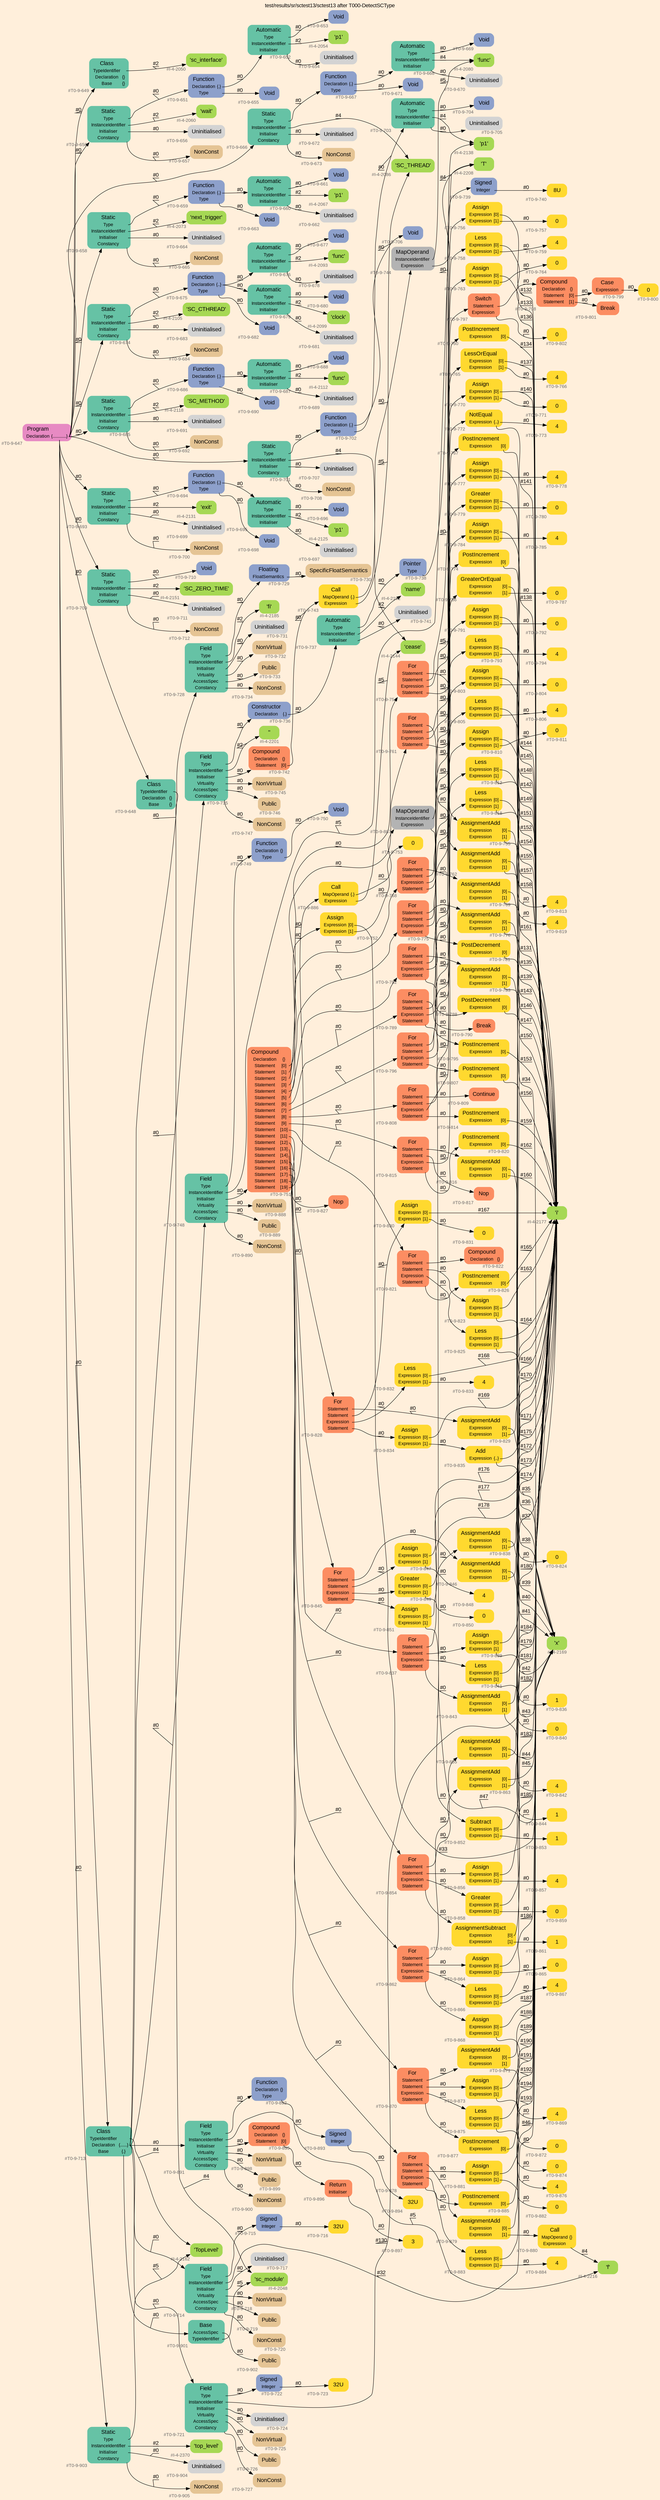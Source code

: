 digraph "test/results/sr/sctest13/sctest13 after T000-DetectSCType" {
label = "test/results/sr/sctest13/sctest13 after T000-DetectSCType"
labelloc = t
graph [
    rankdir = "LR"
    ranksep = 0.3
    bgcolor = antiquewhite1
    color = black
    fontcolor = black
    fontname = "Arial"
];
node [
    fontname = "Arial"
];
edge [
    fontname = "Arial"
];

// -------------------- node figure --------------------
// -------- block #T0-9-647 ----------
"#T0-9-647" [
    fillcolor = "/set28/4"
    xlabel = "#T0-9-647"
    fontsize = "12"
    fontcolor = grey40
    shape = "plaintext"
    label = <<TABLE BORDER="0" CELLBORDER="0" CELLSPACING="0">
     <TR><TD><FONT COLOR="black" POINT-SIZE="15">Program</FONT></TD></TR>
     <TR><TD><FONT COLOR="black" POINT-SIZE="12">Declaration</FONT></TD><TD PORT="port0"><FONT COLOR="black" POINT-SIZE="12">{............}</FONT></TD></TR>
    </TABLE>>
    style = "rounded,filled"
];

// -------- block #T0-9-648 ----------
"#T0-9-648" [
    fillcolor = "/set28/1"
    xlabel = "#T0-9-648"
    fontsize = "12"
    fontcolor = grey40
    shape = "plaintext"
    label = <<TABLE BORDER="0" CELLBORDER="0" CELLSPACING="0">
     <TR><TD><FONT COLOR="black" POINT-SIZE="15">Class</FONT></TD></TR>
     <TR><TD><FONT COLOR="black" POINT-SIZE="12">TypeIdentifier</FONT></TD><TD PORT="port0"></TD></TR>
     <TR><TD><FONT COLOR="black" POINT-SIZE="12">Declaration</FONT></TD><TD PORT="port1"><FONT COLOR="black" POINT-SIZE="12">{}</FONT></TD></TR>
     <TR><TD><FONT COLOR="black" POINT-SIZE="12">Base</FONT></TD><TD PORT="port2"><FONT COLOR="black" POINT-SIZE="12">{}</FONT></TD></TR>
    </TABLE>>
    style = "rounded,filled"
];

// -------- block #I-4-2048 ----------
"#I-4-2048" [
    fillcolor = "/set28/5"
    xlabel = "#I-4-2048"
    fontsize = "12"
    fontcolor = grey40
    shape = "plaintext"
    label = <<TABLE BORDER="0" CELLBORDER="0" CELLSPACING="0">
     <TR><TD><FONT COLOR="black" POINT-SIZE="15">'sc_module'</FONT></TD></TR>
    </TABLE>>
    style = "rounded,filled"
];

// -------- block #T0-9-649 ----------
"#T0-9-649" [
    fillcolor = "/set28/1"
    xlabel = "#T0-9-649"
    fontsize = "12"
    fontcolor = grey40
    shape = "plaintext"
    label = <<TABLE BORDER="0" CELLBORDER="0" CELLSPACING="0">
     <TR><TD><FONT COLOR="black" POINT-SIZE="15">Class</FONT></TD></TR>
     <TR><TD><FONT COLOR="black" POINT-SIZE="12">TypeIdentifier</FONT></TD><TD PORT="port0"></TD></TR>
     <TR><TD><FONT COLOR="black" POINT-SIZE="12">Declaration</FONT></TD><TD PORT="port1"><FONT COLOR="black" POINT-SIZE="12">{}</FONT></TD></TR>
     <TR><TD><FONT COLOR="black" POINT-SIZE="12">Base</FONT></TD><TD PORT="port2"><FONT COLOR="black" POINT-SIZE="12">{}</FONT></TD></TR>
    </TABLE>>
    style = "rounded,filled"
];

// -------- block #I-4-2050 ----------
"#I-4-2050" [
    fillcolor = "/set28/5"
    xlabel = "#I-4-2050"
    fontsize = "12"
    fontcolor = grey40
    shape = "plaintext"
    label = <<TABLE BORDER="0" CELLBORDER="0" CELLSPACING="0">
     <TR><TD><FONT COLOR="black" POINT-SIZE="15">'sc_interface'</FONT></TD></TR>
    </TABLE>>
    style = "rounded,filled"
];

// -------- block #T0-9-650 ----------
"#T0-9-650" [
    fillcolor = "/set28/1"
    xlabel = "#T0-9-650"
    fontsize = "12"
    fontcolor = grey40
    shape = "plaintext"
    label = <<TABLE BORDER="0" CELLBORDER="0" CELLSPACING="0">
     <TR><TD><FONT COLOR="black" POINT-SIZE="15">Static</FONT></TD></TR>
     <TR><TD><FONT COLOR="black" POINT-SIZE="12">Type</FONT></TD><TD PORT="port0"></TD></TR>
     <TR><TD><FONT COLOR="black" POINT-SIZE="12">InstanceIdentifier</FONT></TD><TD PORT="port1"></TD></TR>
     <TR><TD><FONT COLOR="black" POINT-SIZE="12">Initialiser</FONT></TD><TD PORT="port2"></TD></TR>
     <TR><TD><FONT COLOR="black" POINT-SIZE="12">Constancy</FONT></TD><TD PORT="port3"></TD></TR>
    </TABLE>>
    style = "rounded,filled"
];

// -------- block #T0-9-651 ----------
"#T0-9-651" [
    fillcolor = "/set28/3"
    xlabel = "#T0-9-651"
    fontsize = "12"
    fontcolor = grey40
    shape = "plaintext"
    label = <<TABLE BORDER="0" CELLBORDER="0" CELLSPACING="0">
     <TR><TD><FONT COLOR="black" POINT-SIZE="15">Function</FONT></TD></TR>
     <TR><TD><FONT COLOR="black" POINT-SIZE="12">Declaration</FONT></TD><TD PORT="port0"><FONT COLOR="black" POINT-SIZE="12">{.}</FONT></TD></TR>
     <TR><TD><FONT COLOR="black" POINT-SIZE="12">Type</FONT></TD><TD PORT="port1"></TD></TR>
    </TABLE>>
    style = "rounded,filled"
];

// -------- block #T0-9-652 ----------
"#T0-9-652" [
    fillcolor = "/set28/1"
    xlabel = "#T0-9-652"
    fontsize = "12"
    fontcolor = grey40
    shape = "plaintext"
    label = <<TABLE BORDER="0" CELLBORDER="0" CELLSPACING="0">
     <TR><TD><FONT COLOR="black" POINT-SIZE="15">Automatic</FONT></TD></TR>
     <TR><TD><FONT COLOR="black" POINT-SIZE="12">Type</FONT></TD><TD PORT="port0"></TD></TR>
     <TR><TD><FONT COLOR="black" POINT-SIZE="12">InstanceIdentifier</FONT></TD><TD PORT="port1"></TD></TR>
     <TR><TD><FONT COLOR="black" POINT-SIZE="12">Initialiser</FONT></TD><TD PORT="port2"></TD></TR>
    </TABLE>>
    style = "rounded,filled"
];

// -------- block #T0-9-653 ----------
"#T0-9-653" [
    fillcolor = "/set28/3"
    xlabel = "#T0-9-653"
    fontsize = "12"
    fontcolor = grey40
    shape = "plaintext"
    label = <<TABLE BORDER="0" CELLBORDER="0" CELLSPACING="0">
     <TR><TD><FONT COLOR="black" POINT-SIZE="15">Void</FONT></TD></TR>
    </TABLE>>
    style = "rounded,filled"
];

// -------- block #I-4-2054 ----------
"#I-4-2054" [
    fillcolor = "/set28/5"
    xlabel = "#I-4-2054"
    fontsize = "12"
    fontcolor = grey40
    shape = "plaintext"
    label = <<TABLE BORDER="0" CELLBORDER="0" CELLSPACING="0">
     <TR><TD><FONT COLOR="black" POINT-SIZE="15">'p1'</FONT></TD></TR>
    </TABLE>>
    style = "rounded,filled"
];

// -------- block #T0-9-654 ----------
"#T0-9-654" [
    xlabel = "#T0-9-654"
    fontsize = "12"
    fontcolor = grey40
    shape = "plaintext"
    label = <<TABLE BORDER="0" CELLBORDER="0" CELLSPACING="0">
     <TR><TD><FONT COLOR="black" POINT-SIZE="15">Uninitialised</FONT></TD></TR>
    </TABLE>>
    style = "rounded,filled"
];

// -------- block #T0-9-655 ----------
"#T0-9-655" [
    fillcolor = "/set28/3"
    xlabel = "#T0-9-655"
    fontsize = "12"
    fontcolor = grey40
    shape = "plaintext"
    label = <<TABLE BORDER="0" CELLBORDER="0" CELLSPACING="0">
     <TR><TD><FONT COLOR="black" POINT-SIZE="15">Void</FONT></TD></TR>
    </TABLE>>
    style = "rounded,filled"
];

// -------- block #I-4-2060 ----------
"#I-4-2060" [
    fillcolor = "/set28/5"
    xlabel = "#I-4-2060"
    fontsize = "12"
    fontcolor = grey40
    shape = "plaintext"
    label = <<TABLE BORDER="0" CELLBORDER="0" CELLSPACING="0">
     <TR><TD><FONT COLOR="black" POINT-SIZE="15">'wait'</FONT></TD></TR>
    </TABLE>>
    style = "rounded,filled"
];

// -------- block #T0-9-656 ----------
"#T0-9-656" [
    xlabel = "#T0-9-656"
    fontsize = "12"
    fontcolor = grey40
    shape = "plaintext"
    label = <<TABLE BORDER="0" CELLBORDER="0" CELLSPACING="0">
     <TR><TD><FONT COLOR="black" POINT-SIZE="15">Uninitialised</FONT></TD></TR>
    </TABLE>>
    style = "rounded,filled"
];

// -------- block #T0-9-657 ----------
"#T0-9-657" [
    fillcolor = "/set28/7"
    xlabel = "#T0-9-657"
    fontsize = "12"
    fontcolor = grey40
    shape = "plaintext"
    label = <<TABLE BORDER="0" CELLBORDER="0" CELLSPACING="0">
     <TR><TD><FONT COLOR="black" POINT-SIZE="15">NonConst</FONT></TD></TR>
    </TABLE>>
    style = "rounded,filled"
];

// -------- block #T0-9-658 ----------
"#T0-9-658" [
    fillcolor = "/set28/1"
    xlabel = "#T0-9-658"
    fontsize = "12"
    fontcolor = grey40
    shape = "plaintext"
    label = <<TABLE BORDER="0" CELLBORDER="0" CELLSPACING="0">
     <TR><TD><FONT COLOR="black" POINT-SIZE="15">Static</FONT></TD></TR>
     <TR><TD><FONT COLOR="black" POINT-SIZE="12">Type</FONT></TD><TD PORT="port0"></TD></TR>
     <TR><TD><FONT COLOR="black" POINT-SIZE="12">InstanceIdentifier</FONT></TD><TD PORT="port1"></TD></TR>
     <TR><TD><FONT COLOR="black" POINT-SIZE="12">Initialiser</FONT></TD><TD PORT="port2"></TD></TR>
     <TR><TD><FONT COLOR="black" POINT-SIZE="12">Constancy</FONT></TD><TD PORT="port3"></TD></TR>
    </TABLE>>
    style = "rounded,filled"
];

// -------- block #T0-9-659 ----------
"#T0-9-659" [
    fillcolor = "/set28/3"
    xlabel = "#T0-9-659"
    fontsize = "12"
    fontcolor = grey40
    shape = "plaintext"
    label = <<TABLE BORDER="0" CELLBORDER="0" CELLSPACING="0">
     <TR><TD><FONT COLOR="black" POINT-SIZE="15">Function</FONT></TD></TR>
     <TR><TD><FONT COLOR="black" POINT-SIZE="12">Declaration</FONT></TD><TD PORT="port0"><FONT COLOR="black" POINT-SIZE="12">{.}</FONT></TD></TR>
     <TR><TD><FONT COLOR="black" POINT-SIZE="12">Type</FONT></TD><TD PORT="port1"></TD></TR>
    </TABLE>>
    style = "rounded,filled"
];

// -------- block #T0-9-660 ----------
"#T0-9-660" [
    fillcolor = "/set28/1"
    xlabel = "#T0-9-660"
    fontsize = "12"
    fontcolor = grey40
    shape = "plaintext"
    label = <<TABLE BORDER="0" CELLBORDER="0" CELLSPACING="0">
     <TR><TD><FONT COLOR="black" POINT-SIZE="15">Automatic</FONT></TD></TR>
     <TR><TD><FONT COLOR="black" POINT-SIZE="12">Type</FONT></TD><TD PORT="port0"></TD></TR>
     <TR><TD><FONT COLOR="black" POINT-SIZE="12">InstanceIdentifier</FONT></TD><TD PORT="port1"></TD></TR>
     <TR><TD><FONT COLOR="black" POINT-SIZE="12">Initialiser</FONT></TD><TD PORT="port2"></TD></TR>
    </TABLE>>
    style = "rounded,filled"
];

// -------- block #T0-9-661 ----------
"#T0-9-661" [
    fillcolor = "/set28/3"
    xlabel = "#T0-9-661"
    fontsize = "12"
    fontcolor = grey40
    shape = "plaintext"
    label = <<TABLE BORDER="0" CELLBORDER="0" CELLSPACING="0">
     <TR><TD><FONT COLOR="black" POINT-SIZE="15">Void</FONT></TD></TR>
    </TABLE>>
    style = "rounded,filled"
];

// -------- block #I-4-2067 ----------
"#I-4-2067" [
    fillcolor = "/set28/5"
    xlabel = "#I-4-2067"
    fontsize = "12"
    fontcolor = grey40
    shape = "plaintext"
    label = <<TABLE BORDER="0" CELLBORDER="0" CELLSPACING="0">
     <TR><TD><FONT COLOR="black" POINT-SIZE="15">'p1'</FONT></TD></TR>
    </TABLE>>
    style = "rounded,filled"
];

// -------- block #T0-9-662 ----------
"#T0-9-662" [
    xlabel = "#T0-9-662"
    fontsize = "12"
    fontcolor = grey40
    shape = "plaintext"
    label = <<TABLE BORDER="0" CELLBORDER="0" CELLSPACING="0">
     <TR><TD><FONT COLOR="black" POINT-SIZE="15">Uninitialised</FONT></TD></TR>
    </TABLE>>
    style = "rounded,filled"
];

// -------- block #T0-9-663 ----------
"#T0-9-663" [
    fillcolor = "/set28/3"
    xlabel = "#T0-9-663"
    fontsize = "12"
    fontcolor = grey40
    shape = "plaintext"
    label = <<TABLE BORDER="0" CELLBORDER="0" CELLSPACING="0">
     <TR><TD><FONT COLOR="black" POINT-SIZE="15">Void</FONT></TD></TR>
    </TABLE>>
    style = "rounded,filled"
];

// -------- block #I-4-2073 ----------
"#I-4-2073" [
    fillcolor = "/set28/5"
    xlabel = "#I-4-2073"
    fontsize = "12"
    fontcolor = grey40
    shape = "plaintext"
    label = <<TABLE BORDER="0" CELLBORDER="0" CELLSPACING="0">
     <TR><TD><FONT COLOR="black" POINT-SIZE="15">'next_trigger'</FONT></TD></TR>
    </TABLE>>
    style = "rounded,filled"
];

// -------- block #T0-9-664 ----------
"#T0-9-664" [
    xlabel = "#T0-9-664"
    fontsize = "12"
    fontcolor = grey40
    shape = "plaintext"
    label = <<TABLE BORDER="0" CELLBORDER="0" CELLSPACING="0">
     <TR><TD><FONT COLOR="black" POINT-SIZE="15">Uninitialised</FONT></TD></TR>
    </TABLE>>
    style = "rounded,filled"
];

// -------- block #T0-9-665 ----------
"#T0-9-665" [
    fillcolor = "/set28/7"
    xlabel = "#T0-9-665"
    fontsize = "12"
    fontcolor = grey40
    shape = "plaintext"
    label = <<TABLE BORDER="0" CELLBORDER="0" CELLSPACING="0">
     <TR><TD><FONT COLOR="black" POINT-SIZE="15">NonConst</FONT></TD></TR>
    </TABLE>>
    style = "rounded,filled"
];

// -------- block #T0-9-666 ----------
"#T0-9-666" [
    fillcolor = "/set28/1"
    xlabel = "#T0-9-666"
    fontsize = "12"
    fontcolor = grey40
    shape = "plaintext"
    label = <<TABLE BORDER="0" CELLBORDER="0" CELLSPACING="0">
     <TR><TD><FONT COLOR="black" POINT-SIZE="15">Static</FONT></TD></TR>
     <TR><TD><FONT COLOR="black" POINT-SIZE="12">Type</FONT></TD><TD PORT="port0"></TD></TR>
     <TR><TD><FONT COLOR="black" POINT-SIZE="12">InstanceIdentifier</FONT></TD><TD PORT="port1"></TD></TR>
     <TR><TD><FONT COLOR="black" POINT-SIZE="12">Initialiser</FONT></TD><TD PORT="port2"></TD></TR>
     <TR><TD><FONT COLOR="black" POINT-SIZE="12">Constancy</FONT></TD><TD PORT="port3"></TD></TR>
    </TABLE>>
    style = "rounded,filled"
];

// -------- block #T0-9-667 ----------
"#T0-9-667" [
    fillcolor = "/set28/3"
    xlabel = "#T0-9-667"
    fontsize = "12"
    fontcolor = grey40
    shape = "plaintext"
    label = <<TABLE BORDER="0" CELLBORDER="0" CELLSPACING="0">
     <TR><TD><FONT COLOR="black" POINT-SIZE="15">Function</FONT></TD></TR>
     <TR><TD><FONT COLOR="black" POINT-SIZE="12">Declaration</FONT></TD><TD PORT="port0"><FONT COLOR="black" POINT-SIZE="12">{.}</FONT></TD></TR>
     <TR><TD><FONT COLOR="black" POINT-SIZE="12">Type</FONT></TD><TD PORT="port1"></TD></TR>
    </TABLE>>
    style = "rounded,filled"
];

// -------- block #T0-9-668 ----------
"#T0-9-668" [
    fillcolor = "/set28/1"
    xlabel = "#T0-9-668"
    fontsize = "12"
    fontcolor = grey40
    shape = "plaintext"
    label = <<TABLE BORDER="0" CELLBORDER="0" CELLSPACING="0">
     <TR><TD><FONT COLOR="black" POINT-SIZE="15">Automatic</FONT></TD></TR>
     <TR><TD><FONT COLOR="black" POINT-SIZE="12">Type</FONT></TD><TD PORT="port0"></TD></TR>
     <TR><TD><FONT COLOR="black" POINT-SIZE="12">InstanceIdentifier</FONT></TD><TD PORT="port1"></TD></TR>
     <TR><TD><FONT COLOR="black" POINT-SIZE="12">Initialiser</FONT></TD><TD PORT="port2"></TD></TR>
    </TABLE>>
    style = "rounded,filled"
];

// -------- block #T0-9-669 ----------
"#T0-9-669" [
    fillcolor = "/set28/3"
    xlabel = "#T0-9-669"
    fontsize = "12"
    fontcolor = grey40
    shape = "plaintext"
    label = <<TABLE BORDER="0" CELLBORDER="0" CELLSPACING="0">
     <TR><TD><FONT COLOR="black" POINT-SIZE="15">Void</FONT></TD></TR>
    </TABLE>>
    style = "rounded,filled"
];

// -------- block #I-4-2080 ----------
"#I-4-2080" [
    fillcolor = "/set28/5"
    xlabel = "#I-4-2080"
    fontsize = "12"
    fontcolor = grey40
    shape = "plaintext"
    label = <<TABLE BORDER="0" CELLBORDER="0" CELLSPACING="0">
     <TR><TD><FONT COLOR="black" POINT-SIZE="15">'func'</FONT></TD></TR>
    </TABLE>>
    style = "rounded,filled"
];

// -------- block #T0-9-670 ----------
"#T0-9-670" [
    xlabel = "#T0-9-670"
    fontsize = "12"
    fontcolor = grey40
    shape = "plaintext"
    label = <<TABLE BORDER="0" CELLBORDER="0" CELLSPACING="0">
     <TR><TD><FONT COLOR="black" POINT-SIZE="15">Uninitialised</FONT></TD></TR>
    </TABLE>>
    style = "rounded,filled"
];

// -------- block #T0-9-671 ----------
"#T0-9-671" [
    fillcolor = "/set28/3"
    xlabel = "#T0-9-671"
    fontsize = "12"
    fontcolor = grey40
    shape = "plaintext"
    label = <<TABLE BORDER="0" CELLBORDER="0" CELLSPACING="0">
     <TR><TD><FONT COLOR="black" POINT-SIZE="15">Void</FONT></TD></TR>
    </TABLE>>
    style = "rounded,filled"
];

// -------- block #I-4-2086 ----------
"#I-4-2086" [
    fillcolor = "/set28/5"
    xlabel = "#I-4-2086"
    fontsize = "12"
    fontcolor = grey40
    shape = "plaintext"
    label = <<TABLE BORDER="0" CELLBORDER="0" CELLSPACING="0">
     <TR><TD><FONT COLOR="black" POINT-SIZE="15">'SC_THREAD'</FONT></TD></TR>
    </TABLE>>
    style = "rounded,filled"
];

// -------- block #T0-9-672 ----------
"#T0-9-672" [
    xlabel = "#T0-9-672"
    fontsize = "12"
    fontcolor = grey40
    shape = "plaintext"
    label = <<TABLE BORDER="0" CELLBORDER="0" CELLSPACING="0">
     <TR><TD><FONT COLOR="black" POINT-SIZE="15">Uninitialised</FONT></TD></TR>
    </TABLE>>
    style = "rounded,filled"
];

// -------- block #T0-9-673 ----------
"#T0-9-673" [
    fillcolor = "/set28/7"
    xlabel = "#T0-9-673"
    fontsize = "12"
    fontcolor = grey40
    shape = "plaintext"
    label = <<TABLE BORDER="0" CELLBORDER="0" CELLSPACING="0">
     <TR><TD><FONT COLOR="black" POINT-SIZE="15">NonConst</FONT></TD></TR>
    </TABLE>>
    style = "rounded,filled"
];

// -------- block #T0-9-674 ----------
"#T0-9-674" [
    fillcolor = "/set28/1"
    xlabel = "#T0-9-674"
    fontsize = "12"
    fontcolor = grey40
    shape = "plaintext"
    label = <<TABLE BORDER="0" CELLBORDER="0" CELLSPACING="0">
     <TR><TD><FONT COLOR="black" POINT-SIZE="15">Static</FONT></TD></TR>
     <TR><TD><FONT COLOR="black" POINT-SIZE="12">Type</FONT></TD><TD PORT="port0"></TD></TR>
     <TR><TD><FONT COLOR="black" POINT-SIZE="12">InstanceIdentifier</FONT></TD><TD PORT="port1"></TD></TR>
     <TR><TD><FONT COLOR="black" POINT-SIZE="12">Initialiser</FONT></TD><TD PORT="port2"></TD></TR>
     <TR><TD><FONT COLOR="black" POINT-SIZE="12">Constancy</FONT></TD><TD PORT="port3"></TD></TR>
    </TABLE>>
    style = "rounded,filled"
];

// -------- block #T0-9-675 ----------
"#T0-9-675" [
    fillcolor = "/set28/3"
    xlabel = "#T0-9-675"
    fontsize = "12"
    fontcolor = grey40
    shape = "plaintext"
    label = <<TABLE BORDER="0" CELLBORDER="0" CELLSPACING="0">
     <TR><TD><FONT COLOR="black" POINT-SIZE="15">Function</FONT></TD></TR>
     <TR><TD><FONT COLOR="black" POINT-SIZE="12">Declaration</FONT></TD><TD PORT="port0"><FONT COLOR="black" POINT-SIZE="12">{..}</FONT></TD></TR>
     <TR><TD><FONT COLOR="black" POINT-SIZE="12">Type</FONT></TD><TD PORT="port1"></TD></TR>
    </TABLE>>
    style = "rounded,filled"
];

// -------- block #T0-9-676 ----------
"#T0-9-676" [
    fillcolor = "/set28/1"
    xlabel = "#T0-9-676"
    fontsize = "12"
    fontcolor = grey40
    shape = "plaintext"
    label = <<TABLE BORDER="0" CELLBORDER="0" CELLSPACING="0">
     <TR><TD><FONT COLOR="black" POINT-SIZE="15">Automatic</FONT></TD></TR>
     <TR><TD><FONT COLOR="black" POINT-SIZE="12">Type</FONT></TD><TD PORT="port0"></TD></TR>
     <TR><TD><FONT COLOR="black" POINT-SIZE="12">InstanceIdentifier</FONT></TD><TD PORT="port1"></TD></TR>
     <TR><TD><FONT COLOR="black" POINT-SIZE="12">Initialiser</FONT></TD><TD PORT="port2"></TD></TR>
    </TABLE>>
    style = "rounded,filled"
];

// -------- block #T0-9-677 ----------
"#T0-9-677" [
    fillcolor = "/set28/3"
    xlabel = "#T0-9-677"
    fontsize = "12"
    fontcolor = grey40
    shape = "plaintext"
    label = <<TABLE BORDER="0" CELLBORDER="0" CELLSPACING="0">
     <TR><TD><FONT COLOR="black" POINT-SIZE="15">Void</FONT></TD></TR>
    </TABLE>>
    style = "rounded,filled"
];

// -------- block #I-4-2093 ----------
"#I-4-2093" [
    fillcolor = "/set28/5"
    xlabel = "#I-4-2093"
    fontsize = "12"
    fontcolor = grey40
    shape = "plaintext"
    label = <<TABLE BORDER="0" CELLBORDER="0" CELLSPACING="0">
     <TR><TD><FONT COLOR="black" POINT-SIZE="15">'func'</FONT></TD></TR>
    </TABLE>>
    style = "rounded,filled"
];

// -------- block #T0-9-678 ----------
"#T0-9-678" [
    xlabel = "#T0-9-678"
    fontsize = "12"
    fontcolor = grey40
    shape = "plaintext"
    label = <<TABLE BORDER="0" CELLBORDER="0" CELLSPACING="0">
     <TR><TD><FONT COLOR="black" POINT-SIZE="15">Uninitialised</FONT></TD></TR>
    </TABLE>>
    style = "rounded,filled"
];

// -------- block #T0-9-679 ----------
"#T0-9-679" [
    fillcolor = "/set28/1"
    xlabel = "#T0-9-679"
    fontsize = "12"
    fontcolor = grey40
    shape = "plaintext"
    label = <<TABLE BORDER="0" CELLBORDER="0" CELLSPACING="0">
     <TR><TD><FONT COLOR="black" POINT-SIZE="15">Automatic</FONT></TD></TR>
     <TR><TD><FONT COLOR="black" POINT-SIZE="12">Type</FONT></TD><TD PORT="port0"></TD></TR>
     <TR><TD><FONT COLOR="black" POINT-SIZE="12">InstanceIdentifier</FONT></TD><TD PORT="port1"></TD></TR>
     <TR><TD><FONT COLOR="black" POINT-SIZE="12">Initialiser</FONT></TD><TD PORT="port2"></TD></TR>
    </TABLE>>
    style = "rounded,filled"
];

// -------- block #T0-9-680 ----------
"#T0-9-680" [
    fillcolor = "/set28/3"
    xlabel = "#T0-9-680"
    fontsize = "12"
    fontcolor = grey40
    shape = "plaintext"
    label = <<TABLE BORDER="0" CELLBORDER="0" CELLSPACING="0">
     <TR><TD><FONT COLOR="black" POINT-SIZE="15">Void</FONT></TD></TR>
    </TABLE>>
    style = "rounded,filled"
];

// -------- block #I-4-2099 ----------
"#I-4-2099" [
    fillcolor = "/set28/5"
    xlabel = "#I-4-2099"
    fontsize = "12"
    fontcolor = grey40
    shape = "plaintext"
    label = <<TABLE BORDER="0" CELLBORDER="0" CELLSPACING="0">
     <TR><TD><FONT COLOR="black" POINT-SIZE="15">'clock'</FONT></TD></TR>
    </TABLE>>
    style = "rounded,filled"
];

// -------- block #T0-9-681 ----------
"#T0-9-681" [
    xlabel = "#T0-9-681"
    fontsize = "12"
    fontcolor = grey40
    shape = "plaintext"
    label = <<TABLE BORDER="0" CELLBORDER="0" CELLSPACING="0">
     <TR><TD><FONT COLOR="black" POINT-SIZE="15">Uninitialised</FONT></TD></TR>
    </TABLE>>
    style = "rounded,filled"
];

// -------- block #T0-9-682 ----------
"#T0-9-682" [
    fillcolor = "/set28/3"
    xlabel = "#T0-9-682"
    fontsize = "12"
    fontcolor = grey40
    shape = "plaintext"
    label = <<TABLE BORDER="0" CELLBORDER="0" CELLSPACING="0">
     <TR><TD><FONT COLOR="black" POINT-SIZE="15">Void</FONT></TD></TR>
    </TABLE>>
    style = "rounded,filled"
];

// -------- block #I-4-2105 ----------
"#I-4-2105" [
    fillcolor = "/set28/5"
    xlabel = "#I-4-2105"
    fontsize = "12"
    fontcolor = grey40
    shape = "plaintext"
    label = <<TABLE BORDER="0" CELLBORDER="0" CELLSPACING="0">
     <TR><TD><FONT COLOR="black" POINT-SIZE="15">'SC_CTHREAD'</FONT></TD></TR>
    </TABLE>>
    style = "rounded,filled"
];

// -------- block #T0-9-683 ----------
"#T0-9-683" [
    xlabel = "#T0-9-683"
    fontsize = "12"
    fontcolor = grey40
    shape = "plaintext"
    label = <<TABLE BORDER="0" CELLBORDER="0" CELLSPACING="0">
     <TR><TD><FONT COLOR="black" POINT-SIZE="15">Uninitialised</FONT></TD></TR>
    </TABLE>>
    style = "rounded,filled"
];

// -------- block #T0-9-684 ----------
"#T0-9-684" [
    fillcolor = "/set28/7"
    xlabel = "#T0-9-684"
    fontsize = "12"
    fontcolor = grey40
    shape = "plaintext"
    label = <<TABLE BORDER="0" CELLBORDER="0" CELLSPACING="0">
     <TR><TD><FONT COLOR="black" POINT-SIZE="15">NonConst</FONT></TD></TR>
    </TABLE>>
    style = "rounded,filled"
];

// -------- block #T0-9-685 ----------
"#T0-9-685" [
    fillcolor = "/set28/1"
    xlabel = "#T0-9-685"
    fontsize = "12"
    fontcolor = grey40
    shape = "plaintext"
    label = <<TABLE BORDER="0" CELLBORDER="0" CELLSPACING="0">
     <TR><TD><FONT COLOR="black" POINT-SIZE="15">Static</FONT></TD></TR>
     <TR><TD><FONT COLOR="black" POINT-SIZE="12">Type</FONT></TD><TD PORT="port0"></TD></TR>
     <TR><TD><FONT COLOR="black" POINT-SIZE="12">InstanceIdentifier</FONT></TD><TD PORT="port1"></TD></TR>
     <TR><TD><FONT COLOR="black" POINT-SIZE="12">Initialiser</FONT></TD><TD PORT="port2"></TD></TR>
     <TR><TD><FONT COLOR="black" POINT-SIZE="12">Constancy</FONT></TD><TD PORT="port3"></TD></TR>
    </TABLE>>
    style = "rounded,filled"
];

// -------- block #T0-9-686 ----------
"#T0-9-686" [
    fillcolor = "/set28/3"
    xlabel = "#T0-9-686"
    fontsize = "12"
    fontcolor = grey40
    shape = "plaintext"
    label = <<TABLE BORDER="0" CELLBORDER="0" CELLSPACING="0">
     <TR><TD><FONT COLOR="black" POINT-SIZE="15">Function</FONT></TD></TR>
     <TR><TD><FONT COLOR="black" POINT-SIZE="12">Declaration</FONT></TD><TD PORT="port0"><FONT COLOR="black" POINT-SIZE="12">{.}</FONT></TD></TR>
     <TR><TD><FONT COLOR="black" POINT-SIZE="12">Type</FONT></TD><TD PORT="port1"></TD></TR>
    </TABLE>>
    style = "rounded,filled"
];

// -------- block #T0-9-687 ----------
"#T0-9-687" [
    fillcolor = "/set28/1"
    xlabel = "#T0-9-687"
    fontsize = "12"
    fontcolor = grey40
    shape = "plaintext"
    label = <<TABLE BORDER="0" CELLBORDER="0" CELLSPACING="0">
     <TR><TD><FONT COLOR="black" POINT-SIZE="15">Automatic</FONT></TD></TR>
     <TR><TD><FONT COLOR="black" POINT-SIZE="12">Type</FONT></TD><TD PORT="port0"></TD></TR>
     <TR><TD><FONT COLOR="black" POINT-SIZE="12">InstanceIdentifier</FONT></TD><TD PORT="port1"></TD></TR>
     <TR><TD><FONT COLOR="black" POINT-SIZE="12">Initialiser</FONT></TD><TD PORT="port2"></TD></TR>
    </TABLE>>
    style = "rounded,filled"
];

// -------- block #T0-9-688 ----------
"#T0-9-688" [
    fillcolor = "/set28/3"
    xlabel = "#T0-9-688"
    fontsize = "12"
    fontcolor = grey40
    shape = "plaintext"
    label = <<TABLE BORDER="0" CELLBORDER="0" CELLSPACING="0">
     <TR><TD><FONT COLOR="black" POINT-SIZE="15">Void</FONT></TD></TR>
    </TABLE>>
    style = "rounded,filled"
];

// -------- block #I-4-2112 ----------
"#I-4-2112" [
    fillcolor = "/set28/5"
    xlabel = "#I-4-2112"
    fontsize = "12"
    fontcolor = grey40
    shape = "plaintext"
    label = <<TABLE BORDER="0" CELLBORDER="0" CELLSPACING="0">
     <TR><TD><FONT COLOR="black" POINT-SIZE="15">'func'</FONT></TD></TR>
    </TABLE>>
    style = "rounded,filled"
];

// -------- block #T0-9-689 ----------
"#T0-9-689" [
    xlabel = "#T0-9-689"
    fontsize = "12"
    fontcolor = grey40
    shape = "plaintext"
    label = <<TABLE BORDER="0" CELLBORDER="0" CELLSPACING="0">
     <TR><TD><FONT COLOR="black" POINT-SIZE="15">Uninitialised</FONT></TD></TR>
    </TABLE>>
    style = "rounded,filled"
];

// -------- block #T0-9-690 ----------
"#T0-9-690" [
    fillcolor = "/set28/3"
    xlabel = "#T0-9-690"
    fontsize = "12"
    fontcolor = grey40
    shape = "plaintext"
    label = <<TABLE BORDER="0" CELLBORDER="0" CELLSPACING="0">
     <TR><TD><FONT COLOR="black" POINT-SIZE="15">Void</FONT></TD></TR>
    </TABLE>>
    style = "rounded,filled"
];

// -------- block #I-4-2118 ----------
"#I-4-2118" [
    fillcolor = "/set28/5"
    xlabel = "#I-4-2118"
    fontsize = "12"
    fontcolor = grey40
    shape = "plaintext"
    label = <<TABLE BORDER="0" CELLBORDER="0" CELLSPACING="0">
     <TR><TD><FONT COLOR="black" POINT-SIZE="15">'SC_METHOD'</FONT></TD></TR>
    </TABLE>>
    style = "rounded,filled"
];

// -------- block #T0-9-691 ----------
"#T0-9-691" [
    xlabel = "#T0-9-691"
    fontsize = "12"
    fontcolor = grey40
    shape = "plaintext"
    label = <<TABLE BORDER="0" CELLBORDER="0" CELLSPACING="0">
     <TR><TD><FONT COLOR="black" POINT-SIZE="15">Uninitialised</FONT></TD></TR>
    </TABLE>>
    style = "rounded,filled"
];

// -------- block #T0-9-692 ----------
"#T0-9-692" [
    fillcolor = "/set28/7"
    xlabel = "#T0-9-692"
    fontsize = "12"
    fontcolor = grey40
    shape = "plaintext"
    label = <<TABLE BORDER="0" CELLBORDER="0" CELLSPACING="0">
     <TR><TD><FONT COLOR="black" POINT-SIZE="15">NonConst</FONT></TD></TR>
    </TABLE>>
    style = "rounded,filled"
];

// -------- block #T0-9-693 ----------
"#T0-9-693" [
    fillcolor = "/set28/1"
    xlabel = "#T0-9-693"
    fontsize = "12"
    fontcolor = grey40
    shape = "plaintext"
    label = <<TABLE BORDER="0" CELLBORDER="0" CELLSPACING="0">
     <TR><TD><FONT COLOR="black" POINT-SIZE="15">Static</FONT></TD></TR>
     <TR><TD><FONT COLOR="black" POINT-SIZE="12">Type</FONT></TD><TD PORT="port0"></TD></TR>
     <TR><TD><FONT COLOR="black" POINT-SIZE="12">InstanceIdentifier</FONT></TD><TD PORT="port1"></TD></TR>
     <TR><TD><FONT COLOR="black" POINT-SIZE="12">Initialiser</FONT></TD><TD PORT="port2"></TD></TR>
     <TR><TD><FONT COLOR="black" POINT-SIZE="12">Constancy</FONT></TD><TD PORT="port3"></TD></TR>
    </TABLE>>
    style = "rounded,filled"
];

// -------- block #T0-9-694 ----------
"#T0-9-694" [
    fillcolor = "/set28/3"
    xlabel = "#T0-9-694"
    fontsize = "12"
    fontcolor = grey40
    shape = "plaintext"
    label = <<TABLE BORDER="0" CELLBORDER="0" CELLSPACING="0">
     <TR><TD><FONT COLOR="black" POINT-SIZE="15">Function</FONT></TD></TR>
     <TR><TD><FONT COLOR="black" POINT-SIZE="12">Declaration</FONT></TD><TD PORT="port0"><FONT COLOR="black" POINT-SIZE="12">{.}</FONT></TD></TR>
     <TR><TD><FONT COLOR="black" POINT-SIZE="12">Type</FONT></TD><TD PORT="port1"></TD></TR>
    </TABLE>>
    style = "rounded,filled"
];

// -------- block #T0-9-695 ----------
"#T0-9-695" [
    fillcolor = "/set28/1"
    xlabel = "#T0-9-695"
    fontsize = "12"
    fontcolor = grey40
    shape = "plaintext"
    label = <<TABLE BORDER="0" CELLBORDER="0" CELLSPACING="0">
     <TR><TD><FONT COLOR="black" POINT-SIZE="15">Automatic</FONT></TD></TR>
     <TR><TD><FONT COLOR="black" POINT-SIZE="12">Type</FONT></TD><TD PORT="port0"></TD></TR>
     <TR><TD><FONT COLOR="black" POINT-SIZE="12">InstanceIdentifier</FONT></TD><TD PORT="port1"></TD></TR>
     <TR><TD><FONT COLOR="black" POINT-SIZE="12">Initialiser</FONT></TD><TD PORT="port2"></TD></TR>
    </TABLE>>
    style = "rounded,filled"
];

// -------- block #T0-9-696 ----------
"#T0-9-696" [
    fillcolor = "/set28/3"
    xlabel = "#T0-9-696"
    fontsize = "12"
    fontcolor = grey40
    shape = "plaintext"
    label = <<TABLE BORDER="0" CELLBORDER="0" CELLSPACING="0">
     <TR><TD><FONT COLOR="black" POINT-SIZE="15">Void</FONT></TD></TR>
    </TABLE>>
    style = "rounded,filled"
];

// -------- block #I-4-2125 ----------
"#I-4-2125" [
    fillcolor = "/set28/5"
    xlabel = "#I-4-2125"
    fontsize = "12"
    fontcolor = grey40
    shape = "plaintext"
    label = <<TABLE BORDER="0" CELLBORDER="0" CELLSPACING="0">
     <TR><TD><FONT COLOR="black" POINT-SIZE="15">'p1'</FONT></TD></TR>
    </TABLE>>
    style = "rounded,filled"
];

// -------- block #T0-9-697 ----------
"#T0-9-697" [
    xlabel = "#T0-9-697"
    fontsize = "12"
    fontcolor = grey40
    shape = "plaintext"
    label = <<TABLE BORDER="0" CELLBORDER="0" CELLSPACING="0">
     <TR><TD><FONT COLOR="black" POINT-SIZE="15">Uninitialised</FONT></TD></TR>
    </TABLE>>
    style = "rounded,filled"
];

// -------- block #T0-9-698 ----------
"#T0-9-698" [
    fillcolor = "/set28/3"
    xlabel = "#T0-9-698"
    fontsize = "12"
    fontcolor = grey40
    shape = "plaintext"
    label = <<TABLE BORDER="0" CELLBORDER="0" CELLSPACING="0">
     <TR><TD><FONT COLOR="black" POINT-SIZE="15">Void</FONT></TD></TR>
    </TABLE>>
    style = "rounded,filled"
];

// -------- block #I-4-2131 ----------
"#I-4-2131" [
    fillcolor = "/set28/5"
    xlabel = "#I-4-2131"
    fontsize = "12"
    fontcolor = grey40
    shape = "plaintext"
    label = <<TABLE BORDER="0" CELLBORDER="0" CELLSPACING="0">
     <TR><TD><FONT COLOR="black" POINT-SIZE="15">'exit'</FONT></TD></TR>
    </TABLE>>
    style = "rounded,filled"
];

// -------- block #T0-9-699 ----------
"#T0-9-699" [
    xlabel = "#T0-9-699"
    fontsize = "12"
    fontcolor = grey40
    shape = "plaintext"
    label = <<TABLE BORDER="0" CELLBORDER="0" CELLSPACING="0">
     <TR><TD><FONT COLOR="black" POINT-SIZE="15">Uninitialised</FONT></TD></TR>
    </TABLE>>
    style = "rounded,filled"
];

// -------- block #T0-9-700 ----------
"#T0-9-700" [
    fillcolor = "/set28/7"
    xlabel = "#T0-9-700"
    fontsize = "12"
    fontcolor = grey40
    shape = "plaintext"
    label = <<TABLE BORDER="0" CELLBORDER="0" CELLSPACING="0">
     <TR><TD><FONT COLOR="black" POINT-SIZE="15">NonConst</FONT></TD></TR>
    </TABLE>>
    style = "rounded,filled"
];

// -------- block #T0-9-701 ----------
"#T0-9-701" [
    fillcolor = "/set28/1"
    xlabel = "#T0-9-701"
    fontsize = "12"
    fontcolor = grey40
    shape = "plaintext"
    label = <<TABLE BORDER="0" CELLBORDER="0" CELLSPACING="0">
     <TR><TD><FONT COLOR="black" POINT-SIZE="15">Static</FONT></TD></TR>
     <TR><TD><FONT COLOR="black" POINT-SIZE="12">Type</FONT></TD><TD PORT="port0"></TD></TR>
     <TR><TD><FONT COLOR="black" POINT-SIZE="12">InstanceIdentifier</FONT></TD><TD PORT="port1"></TD></TR>
     <TR><TD><FONT COLOR="black" POINT-SIZE="12">Initialiser</FONT></TD><TD PORT="port2"></TD></TR>
     <TR><TD><FONT COLOR="black" POINT-SIZE="12">Constancy</FONT></TD><TD PORT="port3"></TD></TR>
    </TABLE>>
    style = "rounded,filled"
];

// -------- block #T0-9-702 ----------
"#T0-9-702" [
    fillcolor = "/set28/3"
    xlabel = "#T0-9-702"
    fontsize = "12"
    fontcolor = grey40
    shape = "plaintext"
    label = <<TABLE BORDER="0" CELLBORDER="0" CELLSPACING="0">
     <TR><TD><FONT COLOR="black" POINT-SIZE="15">Function</FONT></TD></TR>
     <TR><TD><FONT COLOR="black" POINT-SIZE="12">Declaration</FONT></TD><TD PORT="port0"><FONT COLOR="black" POINT-SIZE="12">{.}</FONT></TD></TR>
     <TR><TD><FONT COLOR="black" POINT-SIZE="12">Type</FONT></TD><TD PORT="port1"></TD></TR>
    </TABLE>>
    style = "rounded,filled"
];

// -------- block #T0-9-703 ----------
"#T0-9-703" [
    fillcolor = "/set28/1"
    xlabel = "#T0-9-703"
    fontsize = "12"
    fontcolor = grey40
    shape = "plaintext"
    label = <<TABLE BORDER="0" CELLBORDER="0" CELLSPACING="0">
     <TR><TD><FONT COLOR="black" POINT-SIZE="15">Automatic</FONT></TD></TR>
     <TR><TD><FONT COLOR="black" POINT-SIZE="12">Type</FONT></TD><TD PORT="port0"></TD></TR>
     <TR><TD><FONT COLOR="black" POINT-SIZE="12">InstanceIdentifier</FONT></TD><TD PORT="port1"></TD></TR>
     <TR><TD><FONT COLOR="black" POINT-SIZE="12">Initialiser</FONT></TD><TD PORT="port2"></TD></TR>
    </TABLE>>
    style = "rounded,filled"
];

// -------- block #T0-9-704 ----------
"#T0-9-704" [
    fillcolor = "/set28/3"
    xlabel = "#T0-9-704"
    fontsize = "12"
    fontcolor = grey40
    shape = "plaintext"
    label = <<TABLE BORDER="0" CELLBORDER="0" CELLSPACING="0">
     <TR><TD><FONT COLOR="black" POINT-SIZE="15">Void</FONT></TD></TR>
    </TABLE>>
    style = "rounded,filled"
];

// -------- block #I-4-2138 ----------
"#I-4-2138" [
    fillcolor = "/set28/5"
    xlabel = "#I-4-2138"
    fontsize = "12"
    fontcolor = grey40
    shape = "plaintext"
    label = <<TABLE BORDER="0" CELLBORDER="0" CELLSPACING="0">
     <TR><TD><FONT COLOR="black" POINT-SIZE="15">'p1'</FONT></TD></TR>
    </TABLE>>
    style = "rounded,filled"
];

// -------- block #T0-9-705 ----------
"#T0-9-705" [
    xlabel = "#T0-9-705"
    fontsize = "12"
    fontcolor = grey40
    shape = "plaintext"
    label = <<TABLE BORDER="0" CELLBORDER="0" CELLSPACING="0">
     <TR><TD><FONT COLOR="black" POINT-SIZE="15">Uninitialised</FONT></TD></TR>
    </TABLE>>
    style = "rounded,filled"
];

// -------- block #T0-9-706 ----------
"#T0-9-706" [
    fillcolor = "/set28/3"
    xlabel = "#T0-9-706"
    fontsize = "12"
    fontcolor = grey40
    shape = "plaintext"
    label = <<TABLE BORDER="0" CELLBORDER="0" CELLSPACING="0">
     <TR><TD><FONT COLOR="black" POINT-SIZE="15">Void</FONT></TD></TR>
    </TABLE>>
    style = "rounded,filled"
];

// -------- block #I-4-2144 ----------
"#I-4-2144" [
    fillcolor = "/set28/5"
    xlabel = "#I-4-2144"
    fontsize = "12"
    fontcolor = grey40
    shape = "plaintext"
    label = <<TABLE BORDER="0" CELLBORDER="0" CELLSPACING="0">
     <TR><TD><FONT COLOR="black" POINT-SIZE="15">'cease'</FONT></TD></TR>
    </TABLE>>
    style = "rounded,filled"
];

// -------- block #T0-9-707 ----------
"#T0-9-707" [
    xlabel = "#T0-9-707"
    fontsize = "12"
    fontcolor = grey40
    shape = "plaintext"
    label = <<TABLE BORDER="0" CELLBORDER="0" CELLSPACING="0">
     <TR><TD><FONT COLOR="black" POINT-SIZE="15">Uninitialised</FONT></TD></TR>
    </TABLE>>
    style = "rounded,filled"
];

// -------- block #T0-9-708 ----------
"#T0-9-708" [
    fillcolor = "/set28/7"
    xlabel = "#T0-9-708"
    fontsize = "12"
    fontcolor = grey40
    shape = "plaintext"
    label = <<TABLE BORDER="0" CELLBORDER="0" CELLSPACING="0">
     <TR><TD><FONT COLOR="black" POINT-SIZE="15">NonConst</FONT></TD></TR>
    </TABLE>>
    style = "rounded,filled"
];

// -------- block #T0-9-709 ----------
"#T0-9-709" [
    fillcolor = "/set28/1"
    xlabel = "#T0-9-709"
    fontsize = "12"
    fontcolor = grey40
    shape = "plaintext"
    label = <<TABLE BORDER="0" CELLBORDER="0" CELLSPACING="0">
     <TR><TD><FONT COLOR="black" POINT-SIZE="15">Static</FONT></TD></TR>
     <TR><TD><FONT COLOR="black" POINT-SIZE="12">Type</FONT></TD><TD PORT="port0"></TD></TR>
     <TR><TD><FONT COLOR="black" POINT-SIZE="12">InstanceIdentifier</FONT></TD><TD PORT="port1"></TD></TR>
     <TR><TD><FONT COLOR="black" POINT-SIZE="12">Initialiser</FONT></TD><TD PORT="port2"></TD></TR>
     <TR><TD><FONT COLOR="black" POINT-SIZE="12">Constancy</FONT></TD><TD PORT="port3"></TD></TR>
    </TABLE>>
    style = "rounded,filled"
];

// -------- block #T0-9-710 ----------
"#T0-9-710" [
    fillcolor = "/set28/3"
    xlabel = "#T0-9-710"
    fontsize = "12"
    fontcolor = grey40
    shape = "plaintext"
    label = <<TABLE BORDER="0" CELLBORDER="0" CELLSPACING="0">
     <TR><TD><FONT COLOR="black" POINT-SIZE="15">Void</FONT></TD></TR>
    </TABLE>>
    style = "rounded,filled"
];

// -------- block #I-4-2151 ----------
"#I-4-2151" [
    fillcolor = "/set28/5"
    xlabel = "#I-4-2151"
    fontsize = "12"
    fontcolor = grey40
    shape = "plaintext"
    label = <<TABLE BORDER="0" CELLBORDER="0" CELLSPACING="0">
     <TR><TD><FONT COLOR="black" POINT-SIZE="15">'SC_ZERO_TIME'</FONT></TD></TR>
    </TABLE>>
    style = "rounded,filled"
];

// -------- block #T0-9-711 ----------
"#T0-9-711" [
    xlabel = "#T0-9-711"
    fontsize = "12"
    fontcolor = grey40
    shape = "plaintext"
    label = <<TABLE BORDER="0" CELLBORDER="0" CELLSPACING="0">
     <TR><TD><FONT COLOR="black" POINT-SIZE="15">Uninitialised</FONT></TD></TR>
    </TABLE>>
    style = "rounded,filled"
];

// -------- block #T0-9-712 ----------
"#T0-9-712" [
    fillcolor = "/set28/7"
    xlabel = "#T0-9-712"
    fontsize = "12"
    fontcolor = grey40
    shape = "plaintext"
    label = <<TABLE BORDER="0" CELLBORDER="0" CELLSPACING="0">
     <TR><TD><FONT COLOR="black" POINT-SIZE="15">NonConst</FONT></TD></TR>
    </TABLE>>
    style = "rounded,filled"
];

// -------- block #T0-9-713 ----------
"#T0-9-713" [
    fillcolor = "/set28/1"
    xlabel = "#T0-9-713"
    fontsize = "12"
    fontcolor = grey40
    shape = "plaintext"
    label = <<TABLE BORDER="0" CELLBORDER="0" CELLSPACING="0">
     <TR><TD><FONT COLOR="black" POINT-SIZE="15">Class</FONT></TD></TR>
     <TR><TD><FONT COLOR="black" POINT-SIZE="12">TypeIdentifier</FONT></TD><TD PORT="port0"></TD></TR>
     <TR><TD><FONT COLOR="black" POINT-SIZE="12">Declaration</FONT></TD><TD PORT="port1"><FONT COLOR="black" POINT-SIZE="12">{......}</FONT></TD></TR>
     <TR><TD><FONT COLOR="black" POINT-SIZE="12">Base</FONT></TD><TD PORT="port2"><FONT COLOR="black" POINT-SIZE="12">{.}</FONT></TD></TR>
    </TABLE>>
    style = "rounded,filled"
];

// -------- block #I-4-2162 ----------
"#I-4-2162" [
    fillcolor = "/set28/5"
    xlabel = "#I-4-2162"
    fontsize = "12"
    fontcolor = grey40
    shape = "plaintext"
    label = <<TABLE BORDER="0" CELLBORDER="0" CELLSPACING="0">
     <TR><TD><FONT COLOR="black" POINT-SIZE="15">'TopLevel'</FONT></TD></TR>
    </TABLE>>
    style = "rounded,filled"
];

// -------- block #T0-9-714 ----------
"#T0-9-714" [
    fillcolor = "/set28/1"
    xlabel = "#T0-9-714"
    fontsize = "12"
    fontcolor = grey40
    shape = "plaintext"
    label = <<TABLE BORDER="0" CELLBORDER="0" CELLSPACING="0">
     <TR><TD><FONT COLOR="black" POINT-SIZE="15">Field</FONT></TD></TR>
     <TR><TD><FONT COLOR="black" POINT-SIZE="12">Type</FONT></TD><TD PORT="port0"></TD></TR>
     <TR><TD><FONT COLOR="black" POINT-SIZE="12">InstanceIdentifier</FONT></TD><TD PORT="port1"></TD></TR>
     <TR><TD><FONT COLOR="black" POINT-SIZE="12">Initialiser</FONT></TD><TD PORT="port2"></TD></TR>
     <TR><TD><FONT COLOR="black" POINT-SIZE="12">Virtuality</FONT></TD><TD PORT="port3"></TD></TR>
     <TR><TD><FONT COLOR="black" POINT-SIZE="12">AccessSpec</FONT></TD><TD PORT="port4"></TD></TR>
     <TR><TD><FONT COLOR="black" POINT-SIZE="12">Constancy</FONT></TD><TD PORT="port5"></TD></TR>
    </TABLE>>
    style = "rounded,filled"
];

// -------- block #T0-9-715 ----------
"#T0-9-715" [
    fillcolor = "/set28/3"
    xlabel = "#T0-9-715"
    fontsize = "12"
    fontcolor = grey40
    shape = "plaintext"
    label = <<TABLE BORDER="0" CELLBORDER="0" CELLSPACING="0">
     <TR><TD><FONT COLOR="black" POINT-SIZE="15">Signed</FONT></TD></TR>
     <TR><TD><FONT COLOR="black" POINT-SIZE="12">Integer</FONT></TD><TD PORT="port0"></TD></TR>
    </TABLE>>
    style = "rounded,filled"
];

// -------- block #T0-9-716 ----------
"#T0-9-716" [
    fillcolor = "/set28/6"
    xlabel = "#T0-9-716"
    fontsize = "12"
    fontcolor = grey40
    shape = "plaintext"
    label = <<TABLE BORDER="0" CELLBORDER="0" CELLSPACING="0">
     <TR><TD><FONT COLOR="black" POINT-SIZE="15">32U</FONT></TD></TR>
    </TABLE>>
    style = "rounded,filled"
];

// -------- block #I-4-2169 ----------
"#I-4-2169" [
    fillcolor = "/set28/5"
    xlabel = "#I-4-2169"
    fontsize = "12"
    fontcolor = grey40
    shape = "plaintext"
    label = <<TABLE BORDER="0" CELLBORDER="0" CELLSPACING="0">
     <TR><TD><FONT COLOR="black" POINT-SIZE="15">'x'</FONT></TD></TR>
    </TABLE>>
    style = "rounded,filled"
];

// -------- block #T0-9-717 ----------
"#T0-9-717" [
    xlabel = "#T0-9-717"
    fontsize = "12"
    fontcolor = grey40
    shape = "plaintext"
    label = <<TABLE BORDER="0" CELLBORDER="0" CELLSPACING="0">
     <TR><TD><FONT COLOR="black" POINT-SIZE="15">Uninitialised</FONT></TD></TR>
    </TABLE>>
    style = "rounded,filled"
];

// -------- block #T0-9-718 ----------
"#T0-9-718" [
    fillcolor = "/set28/7"
    xlabel = "#T0-9-718"
    fontsize = "12"
    fontcolor = grey40
    shape = "plaintext"
    label = <<TABLE BORDER="0" CELLBORDER="0" CELLSPACING="0">
     <TR><TD><FONT COLOR="black" POINT-SIZE="15">NonVirtual</FONT></TD></TR>
    </TABLE>>
    style = "rounded,filled"
];

// -------- block #T0-9-719 ----------
"#T0-9-719" [
    fillcolor = "/set28/7"
    xlabel = "#T0-9-719"
    fontsize = "12"
    fontcolor = grey40
    shape = "plaintext"
    label = <<TABLE BORDER="0" CELLBORDER="0" CELLSPACING="0">
     <TR><TD><FONT COLOR="black" POINT-SIZE="15">Public</FONT></TD></TR>
    </TABLE>>
    style = "rounded,filled"
];

// -------- block #T0-9-720 ----------
"#T0-9-720" [
    fillcolor = "/set28/7"
    xlabel = "#T0-9-720"
    fontsize = "12"
    fontcolor = grey40
    shape = "plaintext"
    label = <<TABLE BORDER="0" CELLBORDER="0" CELLSPACING="0">
     <TR><TD><FONT COLOR="black" POINT-SIZE="15">NonConst</FONT></TD></TR>
    </TABLE>>
    style = "rounded,filled"
];

// -------- block #T0-9-721 ----------
"#T0-9-721" [
    fillcolor = "/set28/1"
    xlabel = "#T0-9-721"
    fontsize = "12"
    fontcolor = grey40
    shape = "plaintext"
    label = <<TABLE BORDER="0" CELLBORDER="0" CELLSPACING="0">
     <TR><TD><FONT COLOR="black" POINT-SIZE="15">Field</FONT></TD></TR>
     <TR><TD><FONT COLOR="black" POINT-SIZE="12">Type</FONT></TD><TD PORT="port0"></TD></TR>
     <TR><TD><FONT COLOR="black" POINT-SIZE="12">InstanceIdentifier</FONT></TD><TD PORT="port1"></TD></TR>
     <TR><TD><FONT COLOR="black" POINT-SIZE="12">Initialiser</FONT></TD><TD PORT="port2"></TD></TR>
     <TR><TD><FONT COLOR="black" POINT-SIZE="12">Virtuality</FONT></TD><TD PORT="port3"></TD></TR>
     <TR><TD><FONT COLOR="black" POINT-SIZE="12">AccessSpec</FONT></TD><TD PORT="port4"></TD></TR>
     <TR><TD><FONT COLOR="black" POINT-SIZE="12">Constancy</FONT></TD><TD PORT="port5"></TD></TR>
    </TABLE>>
    style = "rounded,filled"
];

// -------- block #T0-9-722 ----------
"#T0-9-722" [
    fillcolor = "/set28/3"
    xlabel = "#T0-9-722"
    fontsize = "12"
    fontcolor = grey40
    shape = "plaintext"
    label = <<TABLE BORDER="0" CELLBORDER="0" CELLSPACING="0">
     <TR><TD><FONT COLOR="black" POINT-SIZE="15">Signed</FONT></TD></TR>
     <TR><TD><FONT COLOR="black" POINT-SIZE="12">Integer</FONT></TD><TD PORT="port0"></TD></TR>
    </TABLE>>
    style = "rounded,filled"
];

// -------- block #T0-9-723 ----------
"#T0-9-723" [
    fillcolor = "/set28/6"
    xlabel = "#T0-9-723"
    fontsize = "12"
    fontcolor = grey40
    shape = "plaintext"
    label = <<TABLE BORDER="0" CELLBORDER="0" CELLSPACING="0">
     <TR><TD><FONT COLOR="black" POINT-SIZE="15">32U</FONT></TD></TR>
    </TABLE>>
    style = "rounded,filled"
];

// -------- block #I-4-2177 ----------
"#I-4-2177" [
    fillcolor = "/set28/5"
    xlabel = "#I-4-2177"
    fontsize = "12"
    fontcolor = grey40
    shape = "plaintext"
    label = <<TABLE BORDER="0" CELLBORDER="0" CELLSPACING="0">
     <TR><TD><FONT COLOR="black" POINT-SIZE="15">'i'</FONT></TD></TR>
    </TABLE>>
    style = "rounded,filled"
];

// -------- block #T0-9-724 ----------
"#T0-9-724" [
    xlabel = "#T0-9-724"
    fontsize = "12"
    fontcolor = grey40
    shape = "plaintext"
    label = <<TABLE BORDER="0" CELLBORDER="0" CELLSPACING="0">
     <TR><TD><FONT COLOR="black" POINT-SIZE="15">Uninitialised</FONT></TD></TR>
    </TABLE>>
    style = "rounded,filled"
];

// -------- block #T0-9-725 ----------
"#T0-9-725" [
    fillcolor = "/set28/7"
    xlabel = "#T0-9-725"
    fontsize = "12"
    fontcolor = grey40
    shape = "plaintext"
    label = <<TABLE BORDER="0" CELLBORDER="0" CELLSPACING="0">
     <TR><TD><FONT COLOR="black" POINT-SIZE="15">NonVirtual</FONT></TD></TR>
    </TABLE>>
    style = "rounded,filled"
];

// -------- block #T0-9-726 ----------
"#T0-9-726" [
    fillcolor = "/set28/7"
    xlabel = "#T0-9-726"
    fontsize = "12"
    fontcolor = grey40
    shape = "plaintext"
    label = <<TABLE BORDER="0" CELLBORDER="0" CELLSPACING="0">
     <TR><TD><FONT COLOR="black" POINT-SIZE="15">Public</FONT></TD></TR>
    </TABLE>>
    style = "rounded,filled"
];

// -------- block #T0-9-727 ----------
"#T0-9-727" [
    fillcolor = "/set28/7"
    xlabel = "#T0-9-727"
    fontsize = "12"
    fontcolor = grey40
    shape = "plaintext"
    label = <<TABLE BORDER="0" CELLBORDER="0" CELLSPACING="0">
     <TR><TD><FONT COLOR="black" POINT-SIZE="15">NonConst</FONT></TD></TR>
    </TABLE>>
    style = "rounded,filled"
];

// -------- block #T0-9-728 ----------
"#T0-9-728" [
    fillcolor = "/set28/1"
    xlabel = "#T0-9-728"
    fontsize = "12"
    fontcolor = grey40
    shape = "plaintext"
    label = <<TABLE BORDER="0" CELLBORDER="0" CELLSPACING="0">
     <TR><TD><FONT COLOR="black" POINT-SIZE="15">Field</FONT></TD></TR>
     <TR><TD><FONT COLOR="black" POINT-SIZE="12">Type</FONT></TD><TD PORT="port0"></TD></TR>
     <TR><TD><FONT COLOR="black" POINT-SIZE="12">InstanceIdentifier</FONT></TD><TD PORT="port1"></TD></TR>
     <TR><TD><FONT COLOR="black" POINT-SIZE="12">Initialiser</FONT></TD><TD PORT="port2"></TD></TR>
     <TR><TD><FONT COLOR="black" POINT-SIZE="12">Virtuality</FONT></TD><TD PORT="port3"></TD></TR>
     <TR><TD><FONT COLOR="black" POINT-SIZE="12">AccessSpec</FONT></TD><TD PORT="port4"></TD></TR>
     <TR><TD><FONT COLOR="black" POINT-SIZE="12">Constancy</FONT></TD><TD PORT="port5"></TD></TR>
    </TABLE>>
    style = "rounded,filled"
];

// -------- block #T0-9-729 ----------
"#T0-9-729" [
    fillcolor = "/set28/3"
    xlabel = "#T0-9-729"
    fontsize = "12"
    fontcolor = grey40
    shape = "plaintext"
    label = <<TABLE BORDER="0" CELLBORDER="0" CELLSPACING="0">
     <TR><TD><FONT COLOR="black" POINT-SIZE="15">Floating</FONT></TD></TR>
     <TR><TD><FONT COLOR="black" POINT-SIZE="12">FloatSemantics</FONT></TD><TD PORT="port0"></TD></TR>
    </TABLE>>
    style = "rounded,filled"
];

// -------- block #T0-9-730 ----------
"#T0-9-730" [
    fillcolor = "/set28/7"
    xlabel = "#T0-9-730"
    fontsize = "12"
    fontcolor = grey40
    shape = "plaintext"
    label = <<TABLE BORDER="0" CELLBORDER="0" CELLSPACING="0">
     <TR><TD><FONT COLOR="black" POINT-SIZE="15">SpecificFloatSemantics</FONT></TD></TR>
    </TABLE>>
    style = "rounded,filled"
];

// -------- block #I-4-2185 ----------
"#I-4-2185" [
    fillcolor = "/set28/5"
    xlabel = "#I-4-2185"
    fontsize = "12"
    fontcolor = grey40
    shape = "plaintext"
    label = <<TABLE BORDER="0" CELLBORDER="0" CELLSPACING="0">
     <TR><TD><FONT COLOR="black" POINT-SIZE="15">'fi'</FONT></TD></TR>
    </TABLE>>
    style = "rounded,filled"
];

// -------- block #T0-9-731 ----------
"#T0-9-731" [
    xlabel = "#T0-9-731"
    fontsize = "12"
    fontcolor = grey40
    shape = "plaintext"
    label = <<TABLE BORDER="0" CELLBORDER="0" CELLSPACING="0">
     <TR><TD><FONT COLOR="black" POINT-SIZE="15">Uninitialised</FONT></TD></TR>
    </TABLE>>
    style = "rounded,filled"
];

// -------- block #T0-9-732 ----------
"#T0-9-732" [
    fillcolor = "/set28/7"
    xlabel = "#T0-9-732"
    fontsize = "12"
    fontcolor = grey40
    shape = "plaintext"
    label = <<TABLE BORDER="0" CELLBORDER="0" CELLSPACING="0">
     <TR><TD><FONT COLOR="black" POINT-SIZE="15">NonVirtual</FONT></TD></TR>
    </TABLE>>
    style = "rounded,filled"
];

// -------- block #T0-9-733 ----------
"#T0-9-733" [
    fillcolor = "/set28/7"
    xlabel = "#T0-9-733"
    fontsize = "12"
    fontcolor = grey40
    shape = "plaintext"
    label = <<TABLE BORDER="0" CELLBORDER="0" CELLSPACING="0">
     <TR><TD><FONT COLOR="black" POINT-SIZE="15">Public</FONT></TD></TR>
    </TABLE>>
    style = "rounded,filled"
];

// -------- block #T0-9-734 ----------
"#T0-9-734" [
    fillcolor = "/set28/7"
    xlabel = "#T0-9-734"
    fontsize = "12"
    fontcolor = grey40
    shape = "plaintext"
    label = <<TABLE BORDER="0" CELLBORDER="0" CELLSPACING="0">
     <TR><TD><FONT COLOR="black" POINT-SIZE="15">NonConst</FONT></TD></TR>
    </TABLE>>
    style = "rounded,filled"
];

// -------- block #T0-9-735 ----------
"#T0-9-735" [
    fillcolor = "/set28/1"
    xlabel = "#T0-9-735"
    fontsize = "12"
    fontcolor = grey40
    shape = "plaintext"
    label = <<TABLE BORDER="0" CELLBORDER="0" CELLSPACING="0">
     <TR><TD><FONT COLOR="black" POINT-SIZE="15">Field</FONT></TD></TR>
     <TR><TD><FONT COLOR="black" POINT-SIZE="12">Type</FONT></TD><TD PORT="port0"></TD></TR>
     <TR><TD><FONT COLOR="black" POINT-SIZE="12">InstanceIdentifier</FONT></TD><TD PORT="port1"></TD></TR>
     <TR><TD><FONT COLOR="black" POINT-SIZE="12">Initialiser</FONT></TD><TD PORT="port2"></TD></TR>
     <TR><TD><FONT COLOR="black" POINT-SIZE="12">Virtuality</FONT></TD><TD PORT="port3"></TD></TR>
     <TR><TD><FONT COLOR="black" POINT-SIZE="12">AccessSpec</FONT></TD><TD PORT="port4"></TD></TR>
     <TR><TD><FONT COLOR="black" POINT-SIZE="12">Constancy</FONT></TD><TD PORT="port5"></TD></TR>
    </TABLE>>
    style = "rounded,filled"
];

// -------- block #T0-9-736 ----------
"#T0-9-736" [
    fillcolor = "/set28/3"
    xlabel = "#T0-9-736"
    fontsize = "12"
    fontcolor = grey40
    shape = "plaintext"
    label = <<TABLE BORDER="0" CELLBORDER="0" CELLSPACING="0">
     <TR><TD><FONT COLOR="black" POINT-SIZE="15">Constructor</FONT></TD></TR>
     <TR><TD><FONT COLOR="black" POINT-SIZE="12">Declaration</FONT></TD><TD PORT="port0"><FONT COLOR="black" POINT-SIZE="12">{.}</FONT></TD></TR>
    </TABLE>>
    style = "rounded,filled"
];

// -------- block #T0-9-737 ----------
"#T0-9-737" [
    fillcolor = "/set28/1"
    xlabel = "#T0-9-737"
    fontsize = "12"
    fontcolor = grey40
    shape = "plaintext"
    label = <<TABLE BORDER="0" CELLBORDER="0" CELLSPACING="0">
     <TR><TD><FONT COLOR="black" POINT-SIZE="15">Automatic</FONT></TD></TR>
     <TR><TD><FONT COLOR="black" POINT-SIZE="12">Type</FONT></TD><TD PORT="port0"></TD></TR>
     <TR><TD><FONT COLOR="black" POINT-SIZE="12">InstanceIdentifier</FONT></TD><TD PORT="port1"></TD></TR>
     <TR><TD><FONT COLOR="black" POINT-SIZE="12">Initialiser</FONT></TD><TD PORT="port2"></TD></TR>
    </TABLE>>
    style = "rounded,filled"
];

// -------- block #T0-9-738 ----------
"#T0-9-738" [
    fillcolor = "/set28/3"
    xlabel = "#T0-9-738"
    fontsize = "12"
    fontcolor = grey40
    shape = "plaintext"
    label = <<TABLE BORDER="0" CELLBORDER="0" CELLSPACING="0">
     <TR><TD><FONT COLOR="black" POINT-SIZE="15">Pointer</FONT></TD></TR>
     <TR><TD><FONT COLOR="black" POINT-SIZE="12">Type</FONT></TD><TD PORT="port0"></TD></TR>
    </TABLE>>
    style = "rounded,filled"
];

// -------- block #T0-9-739 ----------
"#T0-9-739" [
    fillcolor = "/set28/3"
    xlabel = "#T0-9-739"
    fontsize = "12"
    fontcolor = grey40
    shape = "plaintext"
    label = <<TABLE BORDER="0" CELLBORDER="0" CELLSPACING="0">
     <TR><TD><FONT COLOR="black" POINT-SIZE="15">Signed</FONT></TD></TR>
     <TR><TD><FONT COLOR="black" POINT-SIZE="12">Integer</FONT></TD><TD PORT="port0"></TD></TR>
    </TABLE>>
    style = "rounded,filled"
];

// -------- block #T0-9-740 ----------
"#T0-9-740" [
    fillcolor = "/set28/6"
    xlabel = "#T0-9-740"
    fontsize = "12"
    fontcolor = grey40
    shape = "plaintext"
    label = <<TABLE BORDER="0" CELLBORDER="0" CELLSPACING="0">
     <TR><TD><FONT COLOR="black" POINT-SIZE="15">8U</FONT></TD></TR>
    </TABLE>>
    style = "rounded,filled"
];

// -------- block #I-4-2192 ----------
"#I-4-2192" [
    fillcolor = "/set28/5"
    xlabel = "#I-4-2192"
    fontsize = "12"
    fontcolor = grey40
    shape = "plaintext"
    label = <<TABLE BORDER="0" CELLBORDER="0" CELLSPACING="0">
     <TR><TD><FONT COLOR="black" POINT-SIZE="15">'name'</FONT></TD></TR>
    </TABLE>>
    style = "rounded,filled"
];

// -------- block #T0-9-741 ----------
"#T0-9-741" [
    xlabel = "#T0-9-741"
    fontsize = "12"
    fontcolor = grey40
    shape = "plaintext"
    label = <<TABLE BORDER="0" CELLBORDER="0" CELLSPACING="0">
     <TR><TD><FONT COLOR="black" POINT-SIZE="15">Uninitialised</FONT></TD></TR>
    </TABLE>>
    style = "rounded,filled"
];

// -------- block #I-4-2201 ----------
"#I-4-2201" [
    fillcolor = "/set28/5"
    xlabel = "#I-4-2201"
    fontsize = "12"
    fontcolor = grey40
    shape = "plaintext"
    label = <<TABLE BORDER="0" CELLBORDER="0" CELLSPACING="0">
     <TR><TD><FONT COLOR="black" POINT-SIZE="15">''</FONT></TD></TR>
    </TABLE>>
    style = "rounded,filled"
];

// -------- block #T0-9-742 ----------
"#T0-9-742" [
    fillcolor = "/set28/2"
    xlabel = "#T0-9-742"
    fontsize = "12"
    fontcolor = grey40
    shape = "plaintext"
    label = <<TABLE BORDER="0" CELLBORDER="0" CELLSPACING="0">
     <TR><TD><FONT COLOR="black" POINT-SIZE="15">Compound</FONT></TD></TR>
     <TR><TD><FONT COLOR="black" POINT-SIZE="12">Declaration</FONT></TD><TD PORT="port0"><FONT COLOR="black" POINT-SIZE="12">{}</FONT></TD></TR>
     <TR><TD><FONT COLOR="black" POINT-SIZE="12">Statement</FONT></TD><TD PORT="port1"><FONT COLOR="black" POINT-SIZE="12">[0]</FONT></TD></TR>
    </TABLE>>
    style = "rounded,filled"
];

// -------- block #T0-9-743 ----------
"#T0-9-743" [
    fillcolor = "/set28/6"
    xlabel = "#T0-9-743"
    fontsize = "12"
    fontcolor = grey40
    shape = "plaintext"
    label = <<TABLE BORDER="0" CELLBORDER="0" CELLSPACING="0">
     <TR><TD><FONT COLOR="black" POINT-SIZE="15">Call</FONT></TD></TR>
     <TR><TD><FONT COLOR="black" POINT-SIZE="12">MapOperand</FONT></TD><TD PORT="port0"><FONT COLOR="black" POINT-SIZE="12">{.}</FONT></TD></TR>
     <TR><TD><FONT COLOR="black" POINT-SIZE="12">Expression</FONT></TD><TD PORT="port1"></TD></TR>
    </TABLE>>
    style = "rounded,filled"
];

// -------- block #T0-9-744 ----------
"#T0-9-744" [
    fillcolor = "/set28/8"
    xlabel = "#T0-9-744"
    fontsize = "12"
    fontcolor = grey40
    shape = "plaintext"
    label = <<TABLE BORDER="0" CELLBORDER="0" CELLSPACING="0">
     <TR><TD><FONT COLOR="black" POINT-SIZE="15">MapOperand</FONT></TD></TR>
     <TR><TD><FONT COLOR="black" POINT-SIZE="12">InstanceIdentifier</FONT></TD><TD PORT="port0"></TD></TR>
     <TR><TD><FONT COLOR="black" POINT-SIZE="12">Expression</FONT></TD><TD PORT="port1"></TD></TR>
    </TABLE>>
    style = "rounded,filled"
];

// -------- block #I-4-2208 ----------
"#I-4-2208" [
    fillcolor = "/set28/5"
    xlabel = "#I-4-2208"
    fontsize = "12"
    fontcolor = grey40
    shape = "plaintext"
    label = <<TABLE BORDER="0" CELLBORDER="0" CELLSPACING="0">
     <TR><TD><FONT COLOR="black" POINT-SIZE="15">'T'</FONT></TD></TR>
    </TABLE>>
    style = "rounded,filled"
];

// -------- block #T0-9-745 ----------
"#T0-9-745" [
    fillcolor = "/set28/7"
    xlabel = "#T0-9-745"
    fontsize = "12"
    fontcolor = grey40
    shape = "plaintext"
    label = <<TABLE BORDER="0" CELLBORDER="0" CELLSPACING="0">
     <TR><TD><FONT COLOR="black" POINT-SIZE="15">NonVirtual</FONT></TD></TR>
    </TABLE>>
    style = "rounded,filled"
];

// -------- block #T0-9-746 ----------
"#T0-9-746" [
    fillcolor = "/set28/7"
    xlabel = "#T0-9-746"
    fontsize = "12"
    fontcolor = grey40
    shape = "plaintext"
    label = <<TABLE BORDER="0" CELLBORDER="0" CELLSPACING="0">
     <TR><TD><FONT COLOR="black" POINT-SIZE="15">Public</FONT></TD></TR>
    </TABLE>>
    style = "rounded,filled"
];

// -------- block #T0-9-747 ----------
"#T0-9-747" [
    fillcolor = "/set28/7"
    xlabel = "#T0-9-747"
    fontsize = "12"
    fontcolor = grey40
    shape = "plaintext"
    label = <<TABLE BORDER="0" CELLBORDER="0" CELLSPACING="0">
     <TR><TD><FONT COLOR="black" POINT-SIZE="15">NonConst</FONT></TD></TR>
    </TABLE>>
    style = "rounded,filled"
];

// -------- block #T0-9-748 ----------
"#T0-9-748" [
    fillcolor = "/set28/1"
    xlabel = "#T0-9-748"
    fontsize = "12"
    fontcolor = grey40
    shape = "plaintext"
    label = <<TABLE BORDER="0" CELLBORDER="0" CELLSPACING="0">
     <TR><TD><FONT COLOR="black" POINT-SIZE="15">Field</FONT></TD></TR>
     <TR><TD><FONT COLOR="black" POINT-SIZE="12">Type</FONT></TD><TD PORT="port0"></TD></TR>
     <TR><TD><FONT COLOR="black" POINT-SIZE="12">InstanceIdentifier</FONT></TD><TD PORT="port1"></TD></TR>
     <TR><TD><FONT COLOR="black" POINT-SIZE="12">Initialiser</FONT></TD><TD PORT="port2"></TD></TR>
     <TR><TD><FONT COLOR="black" POINT-SIZE="12">Virtuality</FONT></TD><TD PORT="port3"></TD></TR>
     <TR><TD><FONT COLOR="black" POINT-SIZE="12">AccessSpec</FONT></TD><TD PORT="port4"></TD></TR>
     <TR><TD><FONT COLOR="black" POINT-SIZE="12">Constancy</FONT></TD><TD PORT="port5"></TD></TR>
    </TABLE>>
    style = "rounded,filled"
];

// -------- block #T0-9-749 ----------
"#T0-9-749" [
    fillcolor = "/set28/3"
    xlabel = "#T0-9-749"
    fontsize = "12"
    fontcolor = grey40
    shape = "plaintext"
    label = <<TABLE BORDER="0" CELLBORDER="0" CELLSPACING="0">
     <TR><TD><FONT COLOR="black" POINT-SIZE="15">Function</FONT></TD></TR>
     <TR><TD><FONT COLOR="black" POINT-SIZE="12">Declaration</FONT></TD><TD PORT="port0"><FONT COLOR="black" POINT-SIZE="12">{}</FONT></TD></TR>
     <TR><TD><FONT COLOR="black" POINT-SIZE="12">Type</FONT></TD><TD PORT="port1"></TD></TR>
    </TABLE>>
    style = "rounded,filled"
];

// -------- block #T0-9-750 ----------
"#T0-9-750" [
    fillcolor = "/set28/3"
    xlabel = "#T0-9-750"
    fontsize = "12"
    fontcolor = grey40
    shape = "plaintext"
    label = <<TABLE BORDER="0" CELLBORDER="0" CELLSPACING="0">
     <TR><TD><FONT COLOR="black" POINT-SIZE="15">Void</FONT></TD></TR>
    </TABLE>>
    style = "rounded,filled"
];

// -------- block #T0-9-751 ----------
"#T0-9-751" [
    fillcolor = "/set28/2"
    xlabel = "#T0-9-751"
    fontsize = "12"
    fontcolor = grey40
    shape = "plaintext"
    label = <<TABLE BORDER="0" CELLBORDER="0" CELLSPACING="0">
     <TR><TD><FONT COLOR="black" POINT-SIZE="15">Compound</FONT></TD></TR>
     <TR><TD><FONT COLOR="black" POINT-SIZE="12">Declaration</FONT></TD><TD PORT="port0"><FONT COLOR="black" POINT-SIZE="12">{}</FONT></TD></TR>
     <TR><TD><FONT COLOR="black" POINT-SIZE="12">Statement</FONT></TD><TD PORT="port1"><FONT COLOR="black" POINT-SIZE="12">[0]</FONT></TD></TR>
     <TR><TD><FONT COLOR="black" POINT-SIZE="12">Statement</FONT></TD><TD PORT="port2"><FONT COLOR="black" POINT-SIZE="12">[1]</FONT></TD></TR>
     <TR><TD><FONT COLOR="black" POINT-SIZE="12">Statement</FONT></TD><TD PORT="port3"><FONT COLOR="black" POINT-SIZE="12">[2]</FONT></TD></TR>
     <TR><TD><FONT COLOR="black" POINT-SIZE="12">Statement</FONT></TD><TD PORT="port4"><FONT COLOR="black" POINT-SIZE="12">[3]</FONT></TD></TR>
     <TR><TD><FONT COLOR="black" POINT-SIZE="12">Statement</FONT></TD><TD PORT="port5"><FONT COLOR="black" POINT-SIZE="12">[4]</FONT></TD></TR>
     <TR><TD><FONT COLOR="black" POINT-SIZE="12">Statement</FONT></TD><TD PORT="port6"><FONT COLOR="black" POINT-SIZE="12">[5]</FONT></TD></TR>
     <TR><TD><FONT COLOR="black" POINT-SIZE="12">Statement</FONT></TD><TD PORT="port7"><FONT COLOR="black" POINT-SIZE="12">[6]</FONT></TD></TR>
     <TR><TD><FONT COLOR="black" POINT-SIZE="12">Statement</FONT></TD><TD PORT="port8"><FONT COLOR="black" POINT-SIZE="12">[7]</FONT></TD></TR>
     <TR><TD><FONT COLOR="black" POINT-SIZE="12">Statement</FONT></TD><TD PORT="port9"><FONT COLOR="black" POINT-SIZE="12">[8]</FONT></TD></TR>
     <TR><TD><FONT COLOR="black" POINT-SIZE="12">Statement</FONT></TD><TD PORT="port10"><FONT COLOR="black" POINT-SIZE="12">[9]</FONT></TD></TR>
     <TR><TD><FONT COLOR="black" POINT-SIZE="12">Statement</FONT></TD><TD PORT="port11"><FONT COLOR="black" POINT-SIZE="12">[10]</FONT></TD></TR>
     <TR><TD><FONT COLOR="black" POINT-SIZE="12">Statement</FONT></TD><TD PORT="port12"><FONT COLOR="black" POINT-SIZE="12">[11]</FONT></TD></TR>
     <TR><TD><FONT COLOR="black" POINT-SIZE="12">Statement</FONT></TD><TD PORT="port13"><FONT COLOR="black" POINT-SIZE="12">[12]</FONT></TD></TR>
     <TR><TD><FONT COLOR="black" POINT-SIZE="12">Statement</FONT></TD><TD PORT="port14"><FONT COLOR="black" POINT-SIZE="12">[13]</FONT></TD></TR>
     <TR><TD><FONT COLOR="black" POINT-SIZE="12">Statement</FONT></TD><TD PORT="port15"><FONT COLOR="black" POINT-SIZE="12">[14]</FONT></TD></TR>
     <TR><TD><FONT COLOR="black" POINT-SIZE="12">Statement</FONT></TD><TD PORT="port16"><FONT COLOR="black" POINT-SIZE="12">[15]</FONT></TD></TR>
     <TR><TD><FONT COLOR="black" POINT-SIZE="12">Statement</FONT></TD><TD PORT="port17"><FONT COLOR="black" POINT-SIZE="12">[16]</FONT></TD></TR>
     <TR><TD><FONT COLOR="black" POINT-SIZE="12">Statement</FONT></TD><TD PORT="port18"><FONT COLOR="black" POINT-SIZE="12">[17]</FONT></TD></TR>
     <TR><TD><FONT COLOR="black" POINT-SIZE="12">Statement</FONT></TD><TD PORT="port19"><FONT COLOR="black" POINT-SIZE="12">[18]</FONT></TD></TR>
     <TR><TD><FONT COLOR="black" POINT-SIZE="12">Statement</FONT></TD><TD PORT="port20"><FONT COLOR="black" POINT-SIZE="12">[19]</FONT></TD></TR>
    </TABLE>>
    style = "rounded,filled"
];

// -------- block #T0-9-752 ----------
"#T0-9-752" [
    fillcolor = "/set28/6"
    xlabel = "#T0-9-752"
    fontsize = "12"
    fontcolor = grey40
    shape = "plaintext"
    label = <<TABLE BORDER="0" CELLBORDER="0" CELLSPACING="0">
     <TR><TD><FONT COLOR="black" POINT-SIZE="15">Assign</FONT></TD></TR>
     <TR><TD><FONT COLOR="black" POINT-SIZE="12">Expression</FONT></TD><TD PORT="port0"><FONT COLOR="black" POINT-SIZE="12">[0]</FONT></TD></TR>
     <TR><TD><FONT COLOR="black" POINT-SIZE="12">Expression</FONT></TD><TD PORT="port1"><FONT COLOR="black" POINT-SIZE="12">[1]</FONT></TD></TR>
    </TABLE>>
    style = "rounded,filled"
];

// -------- block #T0-9-753 ----------
"#T0-9-753" [
    fillcolor = "/set28/6"
    xlabel = "#T0-9-753"
    fontsize = "12"
    fontcolor = grey40
    shape = "plaintext"
    label = <<TABLE BORDER="0" CELLBORDER="0" CELLSPACING="0">
     <TR><TD><FONT COLOR="black" POINT-SIZE="15">0</FONT></TD></TR>
    </TABLE>>
    style = "rounded,filled"
];

// -------- block #T0-9-754 ----------
"#T0-9-754" [
    fillcolor = "/set28/2"
    xlabel = "#T0-9-754"
    fontsize = "12"
    fontcolor = grey40
    shape = "plaintext"
    label = <<TABLE BORDER="0" CELLBORDER="0" CELLSPACING="0">
     <TR><TD><FONT COLOR="black" POINT-SIZE="15">For</FONT></TD></TR>
     <TR><TD><FONT COLOR="black" POINT-SIZE="12">Statement</FONT></TD><TD PORT="port0"></TD></TR>
     <TR><TD><FONT COLOR="black" POINT-SIZE="12">Statement</FONT></TD><TD PORT="port1"></TD></TR>
     <TR><TD><FONT COLOR="black" POINT-SIZE="12">Expression</FONT></TD><TD PORT="port2"></TD></TR>
     <TR><TD><FONT COLOR="black" POINT-SIZE="12">Statement</FONT></TD><TD PORT="port3"></TD></TR>
    </TABLE>>
    style = "rounded,filled"
];

// -------- block #T0-9-755 ----------
"#T0-9-755" [
    fillcolor = "/set28/6"
    xlabel = "#T0-9-755"
    fontsize = "12"
    fontcolor = grey40
    shape = "plaintext"
    label = <<TABLE BORDER="0" CELLBORDER="0" CELLSPACING="0">
     <TR><TD><FONT COLOR="black" POINT-SIZE="15">AssignmentAdd</FONT></TD></TR>
     <TR><TD><FONT COLOR="black" POINT-SIZE="12">Expression</FONT></TD><TD PORT="port0"><FONT COLOR="black" POINT-SIZE="12">[0]</FONT></TD></TR>
     <TR><TD><FONT COLOR="black" POINT-SIZE="12">Expression</FONT></TD><TD PORT="port1"><FONT COLOR="black" POINT-SIZE="12">[1]</FONT></TD></TR>
    </TABLE>>
    style = "rounded,filled"
];

// -------- block #T0-9-756 ----------
"#T0-9-756" [
    fillcolor = "/set28/6"
    xlabel = "#T0-9-756"
    fontsize = "12"
    fontcolor = grey40
    shape = "plaintext"
    label = <<TABLE BORDER="0" CELLBORDER="0" CELLSPACING="0">
     <TR><TD><FONT COLOR="black" POINT-SIZE="15">Assign</FONT></TD></TR>
     <TR><TD><FONT COLOR="black" POINT-SIZE="12">Expression</FONT></TD><TD PORT="port0"><FONT COLOR="black" POINT-SIZE="12">[0]</FONT></TD></TR>
     <TR><TD><FONT COLOR="black" POINT-SIZE="12">Expression</FONT></TD><TD PORT="port1"><FONT COLOR="black" POINT-SIZE="12">[1]</FONT></TD></TR>
    </TABLE>>
    style = "rounded,filled"
];

// -------- block #T0-9-757 ----------
"#T0-9-757" [
    fillcolor = "/set28/6"
    xlabel = "#T0-9-757"
    fontsize = "12"
    fontcolor = grey40
    shape = "plaintext"
    label = <<TABLE BORDER="0" CELLBORDER="0" CELLSPACING="0">
     <TR><TD><FONT COLOR="black" POINT-SIZE="15">0</FONT></TD></TR>
    </TABLE>>
    style = "rounded,filled"
];

// -------- block #T0-9-758 ----------
"#T0-9-758" [
    fillcolor = "/set28/6"
    xlabel = "#T0-9-758"
    fontsize = "12"
    fontcolor = grey40
    shape = "plaintext"
    label = <<TABLE BORDER="0" CELLBORDER="0" CELLSPACING="0">
     <TR><TD><FONT COLOR="black" POINT-SIZE="15">Less</FONT></TD></TR>
     <TR><TD><FONT COLOR="black" POINT-SIZE="12">Expression</FONT></TD><TD PORT="port0"><FONT COLOR="black" POINT-SIZE="12">[0]</FONT></TD></TR>
     <TR><TD><FONT COLOR="black" POINT-SIZE="12">Expression</FONT></TD><TD PORT="port1"><FONT COLOR="black" POINT-SIZE="12">[1]</FONT></TD></TR>
    </TABLE>>
    style = "rounded,filled"
];

// -------- block #T0-9-759 ----------
"#T0-9-759" [
    fillcolor = "/set28/6"
    xlabel = "#T0-9-759"
    fontsize = "12"
    fontcolor = grey40
    shape = "plaintext"
    label = <<TABLE BORDER="0" CELLBORDER="0" CELLSPACING="0">
     <TR><TD><FONT COLOR="black" POINT-SIZE="15">4</FONT></TD></TR>
    </TABLE>>
    style = "rounded,filled"
];

// -------- block #T0-9-760 ----------
"#T0-9-760" [
    fillcolor = "/set28/6"
    xlabel = "#T0-9-760"
    fontsize = "12"
    fontcolor = grey40
    shape = "plaintext"
    label = <<TABLE BORDER="0" CELLBORDER="0" CELLSPACING="0">
     <TR><TD><FONT COLOR="black" POINT-SIZE="15">PostIncrement</FONT></TD></TR>
     <TR><TD><FONT COLOR="black" POINT-SIZE="12">Expression</FONT></TD><TD PORT="port0"><FONT COLOR="black" POINT-SIZE="12">[0]</FONT></TD></TR>
    </TABLE>>
    style = "rounded,filled"
];

// -------- block #T0-9-761 ----------
"#T0-9-761" [
    fillcolor = "/set28/2"
    xlabel = "#T0-9-761"
    fontsize = "12"
    fontcolor = grey40
    shape = "plaintext"
    label = <<TABLE BORDER="0" CELLBORDER="0" CELLSPACING="0">
     <TR><TD><FONT COLOR="black" POINT-SIZE="15">For</FONT></TD></TR>
     <TR><TD><FONT COLOR="black" POINT-SIZE="12">Statement</FONT></TD><TD PORT="port0"></TD></TR>
     <TR><TD><FONT COLOR="black" POINT-SIZE="12">Statement</FONT></TD><TD PORT="port1"></TD></TR>
     <TR><TD><FONT COLOR="black" POINT-SIZE="12">Expression</FONT></TD><TD PORT="port2"></TD></TR>
     <TR><TD><FONT COLOR="black" POINT-SIZE="12">Statement</FONT></TD><TD PORT="port3"></TD></TR>
    </TABLE>>
    style = "rounded,filled"
];

// -------- block #T0-9-762 ----------
"#T0-9-762" [
    fillcolor = "/set28/6"
    xlabel = "#T0-9-762"
    fontsize = "12"
    fontcolor = grey40
    shape = "plaintext"
    label = <<TABLE BORDER="0" CELLBORDER="0" CELLSPACING="0">
     <TR><TD><FONT COLOR="black" POINT-SIZE="15">AssignmentAdd</FONT></TD></TR>
     <TR><TD><FONT COLOR="black" POINT-SIZE="12">Expression</FONT></TD><TD PORT="port0"><FONT COLOR="black" POINT-SIZE="12">[0]</FONT></TD></TR>
     <TR><TD><FONT COLOR="black" POINT-SIZE="12">Expression</FONT></TD><TD PORT="port1"><FONT COLOR="black" POINT-SIZE="12">[1]</FONT></TD></TR>
    </TABLE>>
    style = "rounded,filled"
];

// -------- block #T0-9-763 ----------
"#T0-9-763" [
    fillcolor = "/set28/6"
    xlabel = "#T0-9-763"
    fontsize = "12"
    fontcolor = grey40
    shape = "plaintext"
    label = <<TABLE BORDER="0" CELLBORDER="0" CELLSPACING="0">
     <TR><TD><FONT COLOR="black" POINT-SIZE="15">Assign</FONT></TD></TR>
     <TR><TD><FONT COLOR="black" POINT-SIZE="12">Expression</FONT></TD><TD PORT="port0"><FONT COLOR="black" POINT-SIZE="12">[0]</FONT></TD></TR>
     <TR><TD><FONT COLOR="black" POINT-SIZE="12">Expression</FONT></TD><TD PORT="port1"><FONT COLOR="black" POINT-SIZE="12">[1]</FONT></TD></TR>
    </TABLE>>
    style = "rounded,filled"
];

// -------- block #T0-9-764 ----------
"#T0-9-764" [
    fillcolor = "/set28/6"
    xlabel = "#T0-9-764"
    fontsize = "12"
    fontcolor = grey40
    shape = "plaintext"
    label = <<TABLE BORDER="0" CELLBORDER="0" CELLSPACING="0">
     <TR><TD><FONT COLOR="black" POINT-SIZE="15">0</FONT></TD></TR>
    </TABLE>>
    style = "rounded,filled"
];

// -------- block #T0-9-765 ----------
"#T0-9-765" [
    fillcolor = "/set28/6"
    xlabel = "#T0-9-765"
    fontsize = "12"
    fontcolor = grey40
    shape = "plaintext"
    label = <<TABLE BORDER="0" CELLBORDER="0" CELLSPACING="0">
     <TR><TD><FONT COLOR="black" POINT-SIZE="15">LessOrEqual</FONT></TD></TR>
     <TR><TD><FONT COLOR="black" POINT-SIZE="12">Expression</FONT></TD><TD PORT="port0"><FONT COLOR="black" POINT-SIZE="12">[0]</FONT></TD></TR>
     <TR><TD><FONT COLOR="black" POINT-SIZE="12">Expression</FONT></TD><TD PORT="port1"><FONT COLOR="black" POINT-SIZE="12">[1]</FONT></TD></TR>
    </TABLE>>
    style = "rounded,filled"
];

// -------- block #T0-9-766 ----------
"#T0-9-766" [
    fillcolor = "/set28/6"
    xlabel = "#T0-9-766"
    fontsize = "12"
    fontcolor = grey40
    shape = "plaintext"
    label = <<TABLE BORDER="0" CELLBORDER="0" CELLSPACING="0">
     <TR><TD><FONT COLOR="black" POINT-SIZE="15">4</FONT></TD></TR>
    </TABLE>>
    style = "rounded,filled"
];

// -------- block #T0-9-767 ----------
"#T0-9-767" [
    fillcolor = "/set28/6"
    xlabel = "#T0-9-767"
    fontsize = "12"
    fontcolor = grey40
    shape = "plaintext"
    label = <<TABLE BORDER="0" CELLBORDER="0" CELLSPACING="0">
     <TR><TD><FONT COLOR="black" POINT-SIZE="15">PostIncrement</FONT></TD></TR>
     <TR><TD><FONT COLOR="black" POINT-SIZE="12">Expression</FONT></TD><TD PORT="port0"><FONT COLOR="black" POINT-SIZE="12">[0]</FONT></TD></TR>
    </TABLE>>
    style = "rounded,filled"
];

// -------- block #T0-9-768 ----------
"#T0-9-768" [
    fillcolor = "/set28/2"
    xlabel = "#T0-9-768"
    fontsize = "12"
    fontcolor = grey40
    shape = "plaintext"
    label = <<TABLE BORDER="0" CELLBORDER="0" CELLSPACING="0">
     <TR><TD><FONT COLOR="black" POINT-SIZE="15">For</FONT></TD></TR>
     <TR><TD><FONT COLOR="black" POINT-SIZE="12">Statement</FONT></TD><TD PORT="port0"></TD></TR>
     <TR><TD><FONT COLOR="black" POINT-SIZE="12">Statement</FONT></TD><TD PORT="port1"></TD></TR>
     <TR><TD><FONT COLOR="black" POINT-SIZE="12">Expression</FONT></TD><TD PORT="port2"></TD></TR>
     <TR><TD><FONT COLOR="black" POINT-SIZE="12">Statement</FONT></TD><TD PORT="port3"></TD></TR>
    </TABLE>>
    style = "rounded,filled"
];

// -------- block #T0-9-769 ----------
"#T0-9-769" [
    fillcolor = "/set28/6"
    xlabel = "#T0-9-769"
    fontsize = "12"
    fontcolor = grey40
    shape = "plaintext"
    label = <<TABLE BORDER="0" CELLBORDER="0" CELLSPACING="0">
     <TR><TD><FONT COLOR="black" POINT-SIZE="15">AssignmentAdd</FONT></TD></TR>
     <TR><TD><FONT COLOR="black" POINT-SIZE="12">Expression</FONT></TD><TD PORT="port0"><FONT COLOR="black" POINT-SIZE="12">[0]</FONT></TD></TR>
     <TR><TD><FONT COLOR="black" POINT-SIZE="12">Expression</FONT></TD><TD PORT="port1"><FONT COLOR="black" POINT-SIZE="12">[1]</FONT></TD></TR>
    </TABLE>>
    style = "rounded,filled"
];

// -------- block #T0-9-770 ----------
"#T0-9-770" [
    fillcolor = "/set28/6"
    xlabel = "#T0-9-770"
    fontsize = "12"
    fontcolor = grey40
    shape = "plaintext"
    label = <<TABLE BORDER="0" CELLBORDER="0" CELLSPACING="0">
     <TR><TD><FONT COLOR="black" POINT-SIZE="15">Assign</FONT></TD></TR>
     <TR><TD><FONT COLOR="black" POINT-SIZE="12">Expression</FONT></TD><TD PORT="port0"><FONT COLOR="black" POINT-SIZE="12">[0]</FONT></TD></TR>
     <TR><TD><FONT COLOR="black" POINT-SIZE="12">Expression</FONT></TD><TD PORT="port1"><FONT COLOR="black" POINT-SIZE="12">[1]</FONT></TD></TR>
    </TABLE>>
    style = "rounded,filled"
];

// -------- block #T0-9-771 ----------
"#T0-9-771" [
    fillcolor = "/set28/6"
    xlabel = "#T0-9-771"
    fontsize = "12"
    fontcolor = grey40
    shape = "plaintext"
    label = <<TABLE BORDER="0" CELLBORDER="0" CELLSPACING="0">
     <TR><TD><FONT COLOR="black" POINT-SIZE="15">0</FONT></TD></TR>
    </TABLE>>
    style = "rounded,filled"
];

// -------- block #T0-9-772 ----------
"#T0-9-772" [
    fillcolor = "/set28/6"
    xlabel = "#T0-9-772"
    fontsize = "12"
    fontcolor = grey40
    shape = "plaintext"
    label = <<TABLE BORDER="0" CELLBORDER="0" CELLSPACING="0">
     <TR><TD><FONT COLOR="black" POINT-SIZE="15">NotEqual</FONT></TD></TR>
     <TR><TD><FONT COLOR="black" POINT-SIZE="12">Expression</FONT></TD><TD PORT="port0"><FONT COLOR="black" POINT-SIZE="12">{..}</FONT></TD></TR>
    </TABLE>>
    style = "rounded,filled"
];

// -------- block #T0-9-773 ----------
"#T0-9-773" [
    fillcolor = "/set28/6"
    xlabel = "#T0-9-773"
    fontsize = "12"
    fontcolor = grey40
    shape = "plaintext"
    label = <<TABLE BORDER="0" CELLBORDER="0" CELLSPACING="0">
     <TR><TD><FONT COLOR="black" POINT-SIZE="15">4</FONT></TD></TR>
    </TABLE>>
    style = "rounded,filled"
];

// -------- block #T0-9-774 ----------
"#T0-9-774" [
    fillcolor = "/set28/6"
    xlabel = "#T0-9-774"
    fontsize = "12"
    fontcolor = grey40
    shape = "plaintext"
    label = <<TABLE BORDER="0" CELLBORDER="0" CELLSPACING="0">
     <TR><TD><FONT COLOR="black" POINT-SIZE="15">PostIncrement</FONT></TD></TR>
     <TR><TD><FONT COLOR="black" POINT-SIZE="12">Expression</FONT></TD><TD PORT="port0"><FONT COLOR="black" POINT-SIZE="12">[0]</FONT></TD></TR>
    </TABLE>>
    style = "rounded,filled"
];

// -------- block #T0-9-775 ----------
"#T0-9-775" [
    fillcolor = "/set28/2"
    xlabel = "#T0-9-775"
    fontsize = "12"
    fontcolor = grey40
    shape = "plaintext"
    label = <<TABLE BORDER="0" CELLBORDER="0" CELLSPACING="0">
     <TR><TD><FONT COLOR="black" POINT-SIZE="15">For</FONT></TD></TR>
     <TR><TD><FONT COLOR="black" POINT-SIZE="12">Statement</FONT></TD><TD PORT="port0"></TD></TR>
     <TR><TD><FONT COLOR="black" POINT-SIZE="12">Statement</FONT></TD><TD PORT="port1"></TD></TR>
     <TR><TD><FONT COLOR="black" POINT-SIZE="12">Expression</FONT></TD><TD PORT="port2"></TD></TR>
     <TR><TD><FONT COLOR="black" POINT-SIZE="12">Statement</FONT></TD><TD PORT="port3"></TD></TR>
    </TABLE>>
    style = "rounded,filled"
];

// -------- block #T0-9-776 ----------
"#T0-9-776" [
    fillcolor = "/set28/6"
    xlabel = "#T0-9-776"
    fontsize = "12"
    fontcolor = grey40
    shape = "plaintext"
    label = <<TABLE BORDER="0" CELLBORDER="0" CELLSPACING="0">
     <TR><TD><FONT COLOR="black" POINT-SIZE="15">AssignmentAdd</FONT></TD></TR>
     <TR><TD><FONT COLOR="black" POINT-SIZE="12">Expression</FONT></TD><TD PORT="port0"><FONT COLOR="black" POINT-SIZE="12">[0]</FONT></TD></TR>
     <TR><TD><FONT COLOR="black" POINT-SIZE="12">Expression</FONT></TD><TD PORT="port1"><FONT COLOR="black" POINT-SIZE="12">[1]</FONT></TD></TR>
    </TABLE>>
    style = "rounded,filled"
];

// -------- block #T0-9-777 ----------
"#T0-9-777" [
    fillcolor = "/set28/6"
    xlabel = "#T0-9-777"
    fontsize = "12"
    fontcolor = grey40
    shape = "plaintext"
    label = <<TABLE BORDER="0" CELLBORDER="0" CELLSPACING="0">
     <TR><TD><FONT COLOR="black" POINT-SIZE="15">Assign</FONT></TD></TR>
     <TR><TD><FONT COLOR="black" POINT-SIZE="12">Expression</FONT></TD><TD PORT="port0"><FONT COLOR="black" POINT-SIZE="12">[0]</FONT></TD></TR>
     <TR><TD><FONT COLOR="black" POINT-SIZE="12">Expression</FONT></TD><TD PORT="port1"><FONT COLOR="black" POINT-SIZE="12">[1]</FONT></TD></TR>
    </TABLE>>
    style = "rounded,filled"
];

// -------- block #T0-9-778 ----------
"#T0-9-778" [
    fillcolor = "/set28/6"
    xlabel = "#T0-9-778"
    fontsize = "12"
    fontcolor = grey40
    shape = "plaintext"
    label = <<TABLE BORDER="0" CELLBORDER="0" CELLSPACING="0">
     <TR><TD><FONT COLOR="black" POINT-SIZE="15">4</FONT></TD></TR>
    </TABLE>>
    style = "rounded,filled"
];

// -------- block #T0-9-779 ----------
"#T0-9-779" [
    fillcolor = "/set28/6"
    xlabel = "#T0-9-779"
    fontsize = "12"
    fontcolor = grey40
    shape = "plaintext"
    label = <<TABLE BORDER="0" CELLBORDER="0" CELLSPACING="0">
     <TR><TD><FONT COLOR="black" POINT-SIZE="15">Greater</FONT></TD></TR>
     <TR><TD><FONT COLOR="black" POINT-SIZE="12">Expression</FONT></TD><TD PORT="port0"><FONT COLOR="black" POINT-SIZE="12">[0]</FONT></TD></TR>
     <TR><TD><FONT COLOR="black" POINT-SIZE="12">Expression</FONT></TD><TD PORT="port1"><FONT COLOR="black" POINT-SIZE="12">[1]</FONT></TD></TR>
    </TABLE>>
    style = "rounded,filled"
];

// -------- block #T0-9-780 ----------
"#T0-9-780" [
    fillcolor = "/set28/6"
    xlabel = "#T0-9-780"
    fontsize = "12"
    fontcolor = grey40
    shape = "plaintext"
    label = <<TABLE BORDER="0" CELLBORDER="0" CELLSPACING="0">
     <TR><TD><FONT COLOR="black" POINT-SIZE="15">0</FONT></TD></TR>
    </TABLE>>
    style = "rounded,filled"
];

// -------- block #T0-9-781 ----------
"#T0-9-781" [
    fillcolor = "/set28/6"
    xlabel = "#T0-9-781"
    fontsize = "12"
    fontcolor = grey40
    shape = "plaintext"
    label = <<TABLE BORDER="0" CELLBORDER="0" CELLSPACING="0">
     <TR><TD><FONT COLOR="black" POINT-SIZE="15">PostDecrement</FONT></TD></TR>
     <TR><TD><FONT COLOR="black" POINT-SIZE="12">Expression</FONT></TD><TD PORT="port0"><FONT COLOR="black" POINT-SIZE="12">[0]</FONT></TD></TR>
    </TABLE>>
    style = "rounded,filled"
];

// -------- block #T0-9-782 ----------
"#T0-9-782" [
    fillcolor = "/set28/2"
    xlabel = "#T0-9-782"
    fontsize = "12"
    fontcolor = grey40
    shape = "plaintext"
    label = <<TABLE BORDER="0" CELLBORDER="0" CELLSPACING="0">
     <TR><TD><FONT COLOR="black" POINT-SIZE="15">For</FONT></TD></TR>
     <TR><TD><FONT COLOR="black" POINT-SIZE="12">Statement</FONT></TD><TD PORT="port0"></TD></TR>
     <TR><TD><FONT COLOR="black" POINT-SIZE="12">Statement</FONT></TD><TD PORT="port1"></TD></TR>
     <TR><TD><FONT COLOR="black" POINT-SIZE="12">Expression</FONT></TD><TD PORT="port2"></TD></TR>
     <TR><TD><FONT COLOR="black" POINT-SIZE="12">Statement</FONT></TD><TD PORT="port3"></TD></TR>
    </TABLE>>
    style = "rounded,filled"
];

// -------- block #T0-9-783 ----------
"#T0-9-783" [
    fillcolor = "/set28/6"
    xlabel = "#T0-9-783"
    fontsize = "12"
    fontcolor = grey40
    shape = "plaintext"
    label = <<TABLE BORDER="0" CELLBORDER="0" CELLSPACING="0">
     <TR><TD><FONT COLOR="black" POINT-SIZE="15">AssignmentAdd</FONT></TD></TR>
     <TR><TD><FONT COLOR="black" POINT-SIZE="12">Expression</FONT></TD><TD PORT="port0"><FONT COLOR="black" POINT-SIZE="12">[0]</FONT></TD></TR>
     <TR><TD><FONT COLOR="black" POINT-SIZE="12">Expression</FONT></TD><TD PORT="port1"><FONT COLOR="black" POINT-SIZE="12">[1]</FONT></TD></TR>
    </TABLE>>
    style = "rounded,filled"
];

// -------- block #T0-9-784 ----------
"#T0-9-784" [
    fillcolor = "/set28/6"
    xlabel = "#T0-9-784"
    fontsize = "12"
    fontcolor = grey40
    shape = "plaintext"
    label = <<TABLE BORDER="0" CELLBORDER="0" CELLSPACING="0">
     <TR><TD><FONT COLOR="black" POINT-SIZE="15">Assign</FONT></TD></TR>
     <TR><TD><FONT COLOR="black" POINT-SIZE="12">Expression</FONT></TD><TD PORT="port0"><FONT COLOR="black" POINT-SIZE="12">[0]</FONT></TD></TR>
     <TR><TD><FONT COLOR="black" POINT-SIZE="12">Expression</FONT></TD><TD PORT="port1"><FONT COLOR="black" POINT-SIZE="12">[1]</FONT></TD></TR>
    </TABLE>>
    style = "rounded,filled"
];

// -------- block #T0-9-785 ----------
"#T0-9-785" [
    fillcolor = "/set28/6"
    xlabel = "#T0-9-785"
    fontsize = "12"
    fontcolor = grey40
    shape = "plaintext"
    label = <<TABLE BORDER="0" CELLBORDER="0" CELLSPACING="0">
     <TR><TD><FONT COLOR="black" POINT-SIZE="15">4</FONT></TD></TR>
    </TABLE>>
    style = "rounded,filled"
];

// -------- block #T0-9-786 ----------
"#T0-9-786" [
    fillcolor = "/set28/6"
    xlabel = "#T0-9-786"
    fontsize = "12"
    fontcolor = grey40
    shape = "plaintext"
    label = <<TABLE BORDER="0" CELLBORDER="0" CELLSPACING="0">
     <TR><TD><FONT COLOR="black" POINT-SIZE="15">GreaterOrEqual</FONT></TD></TR>
     <TR><TD><FONT COLOR="black" POINT-SIZE="12">Expression</FONT></TD><TD PORT="port0"><FONT COLOR="black" POINT-SIZE="12">[0]</FONT></TD></TR>
     <TR><TD><FONT COLOR="black" POINT-SIZE="12">Expression</FONT></TD><TD PORT="port1"><FONT COLOR="black" POINT-SIZE="12">[1]</FONT></TD></TR>
    </TABLE>>
    style = "rounded,filled"
];

// -------- block #T0-9-787 ----------
"#T0-9-787" [
    fillcolor = "/set28/6"
    xlabel = "#T0-9-787"
    fontsize = "12"
    fontcolor = grey40
    shape = "plaintext"
    label = <<TABLE BORDER="0" CELLBORDER="0" CELLSPACING="0">
     <TR><TD><FONT COLOR="black" POINT-SIZE="15">0</FONT></TD></TR>
    </TABLE>>
    style = "rounded,filled"
];

// -------- block #T0-9-788 ----------
"#T0-9-788" [
    fillcolor = "/set28/6"
    xlabel = "#T0-9-788"
    fontsize = "12"
    fontcolor = grey40
    shape = "plaintext"
    label = <<TABLE BORDER="0" CELLBORDER="0" CELLSPACING="0">
     <TR><TD><FONT COLOR="black" POINT-SIZE="15">PostDecrement</FONT></TD></TR>
     <TR><TD><FONT COLOR="black" POINT-SIZE="12">Expression</FONT></TD><TD PORT="port0"><FONT COLOR="black" POINT-SIZE="12">[0]</FONT></TD></TR>
    </TABLE>>
    style = "rounded,filled"
];

// -------- block #T0-9-789 ----------
"#T0-9-789" [
    fillcolor = "/set28/2"
    xlabel = "#T0-9-789"
    fontsize = "12"
    fontcolor = grey40
    shape = "plaintext"
    label = <<TABLE BORDER="0" CELLBORDER="0" CELLSPACING="0">
     <TR><TD><FONT COLOR="black" POINT-SIZE="15">For</FONT></TD></TR>
     <TR><TD><FONT COLOR="black" POINT-SIZE="12">Statement</FONT></TD><TD PORT="port0"></TD></TR>
     <TR><TD><FONT COLOR="black" POINT-SIZE="12">Statement</FONT></TD><TD PORT="port1"></TD></TR>
     <TR><TD><FONT COLOR="black" POINT-SIZE="12">Expression</FONT></TD><TD PORT="port2"></TD></TR>
     <TR><TD><FONT COLOR="black" POINT-SIZE="12">Statement</FONT></TD><TD PORT="port3"></TD></TR>
    </TABLE>>
    style = "rounded,filled"
];

// -------- block #T0-9-790 ----------
"#T0-9-790" [
    fillcolor = "/set28/2"
    xlabel = "#T0-9-790"
    fontsize = "12"
    fontcolor = grey40
    shape = "plaintext"
    label = <<TABLE BORDER="0" CELLBORDER="0" CELLSPACING="0">
     <TR><TD><FONT COLOR="black" POINT-SIZE="15">Break</FONT></TD></TR>
    </TABLE>>
    style = "rounded,filled"
];

// -------- block #T0-9-791 ----------
"#T0-9-791" [
    fillcolor = "/set28/6"
    xlabel = "#T0-9-791"
    fontsize = "12"
    fontcolor = grey40
    shape = "plaintext"
    label = <<TABLE BORDER="0" CELLBORDER="0" CELLSPACING="0">
     <TR><TD><FONT COLOR="black" POINT-SIZE="15">Assign</FONT></TD></TR>
     <TR><TD><FONT COLOR="black" POINT-SIZE="12">Expression</FONT></TD><TD PORT="port0"><FONT COLOR="black" POINT-SIZE="12">[0]</FONT></TD></TR>
     <TR><TD><FONT COLOR="black" POINT-SIZE="12">Expression</FONT></TD><TD PORT="port1"><FONT COLOR="black" POINT-SIZE="12">[1]</FONT></TD></TR>
    </TABLE>>
    style = "rounded,filled"
];

// -------- block #T0-9-792 ----------
"#T0-9-792" [
    fillcolor = "/set28/6"
    xlabel = "#T0-9-792"
    fontsize = "12"
    fontcolor = grey40
    shape = "plaintext"
    label = <<TABLE BORDER="0" CELLBORDER="0" CELLSPACING="0">
     <TR><TD><FONT COLOR="black" POINT-SIZE="15">0</FONT></TD></TR>
    </TABLE>>
    style = "rounded,filled"
];

// -------- block #T0-9-793 ----------
"#T0-9-793" [
    fillcolor = "/set28/6"
    xlabel = "#T0-9-793"
    fontsize = "12"
    fontcolor = grey40
    shape = "plaintext"
    label = <<TABLE BORDER="0" CELLBORDER="0" CELLSPACING="0">
     <TR><TD><FONT COLOR="black" POINT-SIZE="15">Less</FONT></TD></TR>
     <TR><TD><FONT COLOR="black" POINT-SIZE="12">Expression</FONT></TD><TD PORT="port0"><FONT COLOR="black" POINT-SIZE="12">[0]</FONT></TD></TR>
     <TR><TD><FONT COLOR="black" POINT-SIZE="12">Expression</FONT></TD><TD PORT="port1"><FONT COLOR="black" POINT-SIZE="12">[1]</FONT></TD></TR>
    </TABLE>>
    style = "rounded,filled"
];

// -------- block #T0-9-794 ----------
"#T0-9-794" [
    fillcolor = "/set28/6"
    xlabel = "#T0-9-794"
    fontsize = "12"
    fontcolor = grey40
    shape = "plaintext"
    label = <<TABLE BORDER="0" CELLBORDER="0" CELLSPACING="0">
     <TR><TD><FONT COLOR="black" POINT-SIZE="15">4</FONT></TD></TR>
    </TABLE>>
    style = "rounded,filled"
];

// -------- block #T0-9-795 ----------
"#T0-9-795" [
    fillcolor = "/set28/6"
    xlabel = "#T0-9-795"
    fontsize = "12"
    fontcolor = grey40
    shape = "plaintext"
    label = <<TABLE BORDER="0" CELLBORDER="0" CELLSPACING="0">
     <TR><TD><FONT COLOR="black" POINT-SIZE="15">PostIncrement</FONT></TD></TR>
     <TR><TD><FONT COLOR="black" POINT-SIZE="12">Expression</FONT></TD><TD PORT="port0"><FONT COLOR="black" POINT-SIZE="12">[0]</FONT></TD></TR>
    </TABLE>>
    style = "rounded,filled"
];

// -------- block #T0-9-796 ----------
"#T0-9-796" [
    fillcolor = "/set28/2"
    xlabel = "#T0-9-796"
    fontsize = "12"
    fontcolor = grey40
    shape = "plaintext"
    label = <<TABLE BORDER="0" CELLBORDER="0" CELLSPACING="0">
     <TR><TD><FONT COLOR="black" POINT-SIZE="15">For</FONT></TD></TR>
     <TR><TD><FONT COLOR="black" POINT-SIZE="12">Statement</FONT></TD><TD PORT="port0"></TD></TR>
     <TR><TD><FONT COLOR="black" POINT-SIZE="12">Statement</FONT></TD><TD PORT="port1"></TD></TR>
     <TR><TD><FONT COLOR="black" POINT-SIZE="12">Expression</FONT></TD><TD PORT="port2"></TD></TR>
     <TR><TD><FONT COLOR="black" POINT-SIZE="12">Statement</FONT></TD><TD PORT="port3"></TD></TR>
    </TABLE>>
    style = "rounded,filled"
];

// -------- block #T0-9-797 ----------
"#T0-9-797" [
    fillcolor = "/set28/2"
    xlabel = "#T0-9-797"
    fontsize = "12"
    fontcolor = grey40
    shape = "plaintext"
    label = <<TABLE BORDER="0" CELLBORDER="0" CELLSPACING="0">
     <TR><TD><FONT COLOR="black" POINT-SIZE="15">Switch</FONT></TD></TR>
     <TR><TD><FONT COLOR="black" POINT-SIZE="12">Statement</FONT></TD><TD PORT="port0"></TD></TR>
     <TR><TD><FONT COLOR="black" POINT-SIZE="12">Expression</FONT></TD><TD PORT="port1"></TD></TR>
    </TABLE>>
    style = "rounded,filled"
];

// -------- block #T0-9-798 ----------
"#T0-9-798" [
    fillcolor = "/set28/2"
    xlabel = "#T0-9-798"
    fontsize = "12"
    fontcolor = grey40
    shape = "plaintext"
    label = <<TABLE BORDER="0" CELLBORDER="0" CELLSPACING="0">
     <TR><TD><FONT COLOR="black" POINT-SIZE="15">Compound</FONT></TD></TR>
     <TR><TD><FONT COLOR="black" POINT-SIZE="12">Declaration</FONT></TD><TD PORT="port0"><FONT COLOR="black" POINT-SIZE="12">{}</FONT></TD></TR>
     <TR><TD><FONT COLOR="black" POINT-SIZE="12">Statement</FONT></TD><TD PORT="port1"><FONT COLOR="black" POINT-SIZE="12">[0]</FONT></TD></TR>
     <TR><TD><FONT COLOR="black" POINT-SIZE="12">Statement</FONT></TD><TD PORT="port2"><FONT COLOR="black" POINT-SIZE="12">[1]</FONT></TD></TR>
    </TABLE>>
    style = "rounded,filled"
];

// -------- block #T0-9-799 ----------
"#T0-9-799" [
    fillcolor = "/set28/2"
    xlabel = "#T0-9-799"
    fontsize = "12"
    fontcolor = grey40
    shape = "plaintext"
    label = <<TABLE BORDER="0" CELLBORDER="0" CELLSPACING="0">
     <TR><TD><FONT COLOR="black" POINT-SIZE="15">Case</FONT></TD></TR>
     <TR><TD><FONT COLOR="black" POINT-SIZE="12">Expression</FONT></TD><TD PORT="port0"></TD></TR>
    </TABLE>>
    style = "rounded,filled"
];

// -------- block #T0-9-800 ----------
"#T0-9-800" [
    fillcolor = "/set28/6"
    xlabel = "#T0-9-800"
    fontsize = "12"
    fontcolor = grey40
    shape = "plaintext"
    label = <<TABLE BORDER="0" CELLBORDER="0" CELLSPACING="0">
     <TR><TD><FONT COLOR="black" POINT-SIZE="15">0</FONT></TD></TR>
    </TABLE>>
    style = "rounded,filled"
];

// -------- block #T0-9-801 ----------
"#T0-9-801" [
    fillcolor = "/set28/2"
    xlabel = "#T0-9-801"
    fontsize = "12"
    fontcolor = grey40
    shape = "plaintext"
    label = <<TABLE BORDER="0" CELLBORDER="0" CELLSPACING="0">
     <TR><TD><FONT COLOR="black" POINT-SIZE="15">Break</FONT></TD></TR>
    </TABLE>>
    style = "rounded,filled"
];

// -------- block #T0-9-802 ----------
"#T0-9-802" [
    fillcolor = "/set28/6"
    xlabel = "#T0-9-802"
    fontsize = "12"
    fontcolor = grey40
    shape = "plaintext"
    label = <<TABLE BORDER="0" CELLBORDER="0" CELLSPACING="0">
     <TR><TD><FONT COLOR="black" POINT-SIZE="15">0</FONT></TD></TR>
    </TABLE>>
    style = "rounded,filled"
];

// -------- block #T0-9-803 ----------
"#T0-9-803" [
    fillcolor = "/set28/6"
    xlabel = "#T0-9-803"
    fontsize = "12"
    fontcolor = grey40
    shape = "plaintext"
    label = <<TABLE BORDER="0" CELLBORDER="0" CELLSPACING="0">
     <TR><TD><FONT COLOR="black" POINT-SIZE="15">Assign</FONT></TD></TR>
     <TR><TD><FONT COLOR="black" POINT-SIZE="12">Expression</FONT></TD><TD PORT="port0"><FONT COLOR="black" POINT-SIZE="12">[0]</FONT></TD></TR>
     <TR><TD><FONT COLOR="black" POINT-SIZE="12">Expression</FONT></TD><TD PORT="port1"><FONT COLOR="black" POINT-SIZE="12">[1]</FONT></TD></TR>
    </TABLE>>
    style = "rounded,filled"
];

// -------- block #T0-9-804 ----------
"#T0-9-804" [
    fillcolor = "/set28/6"
    xlabel = "#T0-9-804"
    fontsize = "12"
    fontcolor = grey40
    shape = "plaintext"
    label = <<TABLE BORDER="0" CELLBORDER="0" CELLSPACING="0">
     <TR><TD><FONT COLOR="black" POINT-SIZE="15">0</FONT></TD></TR>
    </TABLE>>
    style = "rounded,filled"
];

// -------- block #T0-9-805 ----------
"#T0-9-805" [
    fillcolor = "/set28/6"
    xlabel = "#T0-9-805"
    fontsize = "12"
    fontcolor = grey40
    shape = "plaintext"
    label = <<TABLE BORDER="0" CELLBORDER="0" CELLSPACING="0">
     <TR><TD><FONT COLOR="black" POINT-SIZE="15">Less</FONT></TD></TR>
     <TR><TD><FONT COLOR="black" POINT-SIZE="12">Expression</FONT></TD><TD PORT="port0"><FONT COLOR="black" POINT-SIZE="12">[0]</FONT></TD></TR>
     <TR><TD><FONT COLOR="black" POINT-SIZE="12">Expression</FONT></TD><TD PORT="port1"><FONT COLOR="black" POINT-SIZE="12">[1]</FONT></TD></TR>
    </TABLE>>
    style = "rounded,filled"
];

// -------- block #T0-9-806 ----------
"#T0-9-806" [
    fillcolor = "/set28/6"
    xlabel = "#T0-9-806"
    fontsize = "12"
    fontcolor = grey40
    shape = "plaintext"
    label = <<TABLE BORDER="0" CELLBORDER="0" CELLSPACING="0">
     <TR><TD><FONT COLOR="black" POINT-SIZE="15">4</FONT></TD></TR>
    </TABLE>>
    style = "rounded,filled"
];

// -------- block #T0-9-807 ----------
"#T0-9-807" [
    fillcolor = "/set28/6"
    xlabel = "#T0-9-807"
    fontsize = "12"
    fontcolor = grey40
    shape = "plaintext"
    label = <<TABLE BORDER="0" CELLBORDER="0" CELLSPACING="0">
     <TR><TD><FONT COLOR="black" POINT-SIZE="15">PostIncrement</FONT></TD></TR>
     <TR><TD><FONT COLOR="black" POINT-SIZE="12">Expression</FONT></TD><TD PORT="port0"><FONT COLOR="black" POINT-SIZE="12">[0]</FONT></TD></TR>
    </TABLE>>
    style = "rounded,filled"
];

// -------- block #T0-9-808 ----------
"#T0-9-808" [
    fillcolor = "/set28/2"
    xlabel = "#T0-9-808"
    fontsize = "12"
    fontcolor = grey40
    shape = "plaintext"
    label = <<TABLE BORDER="0" CELLBORDER="0" CELLSPACING="0">
     <TR><TD><FONT COLOR="black" POINT-SIZE="15">For</FONT></TD></TR>
     <TR><TD><FONT COLOR="black" POINT-SIZE="12">Statement</FONT></TD><TD PORT="port0"></TD></TR>
     <TR><TD><FONT COLOR="black" POINT-SIZE="12">Statement</FONT></TD><TD PORT="port1"></TD></TR>
     <TR><TD><FONT COLOR="black" POINT-SIZE="12">Expression</FONT></TD><TD PORT="port2"></TD></TR>
     <TR><TD><FONT COLOR="black" POINT-SIZE="12">Statement</FONT></TD><TD PORT="port3"></TD></TR>
    </TABLE>>
    style = "rounded,filled"
];

// -------- block #T0-9-809 ----------
"#T0-9-809" [
    fillcolor = "/set28/2"
    xlabel = "#T0-9-809"
    fontsize = "12"
    fontcolor = grey40
    shape = "plaintext"
    label = <<TABLE BORDER="0" CELLBORDER="0" CELLSPACING="0">
     <TR><TD><FONT COLOR="black" POINT-SIZE="15">Continue</FONT></TD></TR>
    </TABLE>>
    style = "rounded,filled"
];

// -------- block #T0-9-810 ----------
"#T0-9-810" [
    fillcolor = "/set28/6"
    xlabel = "#T0-9-810"
    fontsize = "12"
    fontcolor = grey40
    shape = "plaintext"
    label = <<TABLE BORDER="0" CELLBORDER="0" CELLSPACING="0">
     <TR><TD><FONT COLOR="black" POINT-SIZE="15">Assign</FONT></TD></TR>
     <TR><TD><FONT COLOR="black" POINT-SIZE="12">Expression</FONT></TD><TD PORT="port0"><FONT COLOR="black" POINT-SIZE="12">[0]</FONT></TD></TR>
     <TR><TD><FONT COLOR="black" POINT-SIZE="12">Expression</FONT></TD><TD PORT="port1"><FONT COLOR="black" POINT-SIZE="12">[1]</FONT></TD></TR>
    </TABLE>>
    style = "rounded,filled"
];

// -------- block #T0-9-811 ----------
"#T0-9-811" [
    fillcolor = "/set28/6"
    xlabel = "#T0-9-811"
    fontsize = "12"
    fontcolor = grey40
    shape = "plaintext"
    label = <<TABLE BORDER="0" CELLBORDER="0" CELLSPACING="0">
     <TR><TD><FONT COLOR="black" POINT-SIZE="15">0</FONT></TD></TR>
    </TABLE>>
    style = "rounded,filled"
];

// -------- block #T0-9-812 ----------
"#T0-9-812" [
    fillcolor = "/set28/6"
    xlabel = "#T0-9-812"
    fontsize = "12"
    fontcolor = grey40
    shape = "plaintext"
    label = <<TABLE BORDER="0" CELLBORDER="0" CELLSPACING="0">
     <TR><TD><FONT COLOR="black" POINT-SIZE="15">Less</FONT></TD></TR>
     <TR><TD><FONT COLOR="black" POINT-SIZE="12">Expression</FONT></TD><TD PORT="port0"><FONT COLOR="black" POINT-SIZE="12">[0]</FONT></TD></TR>
     <TR><TD><FONT COLOR="black" POINT-SIZE="12">Expression</FONT></TD><TD PORT="port1"><FONT COLOR="black" POINT-SIZE="12">[1]</FONT></TD></TR>
    </TABLE>>
    style = "rounded,filled"
];

// -------- block #T0-9-813 ----------
"#T0-9-813" [
    fillcolor = "/set28/6"
    xlabel = "#T0-9-813"
    fontsize = "12"
    fontcolor = grey40
    shape = "plaintext"
    label = <<TABLE BORDER="0" CELLBORDER="0" CELLSPACING="0">
     <TR><TD><FONT COLOR="black" POINT-SIZE="15">4</FONT></TD></TR>
    </TABLE>>
    style = "rounded,filled"
];

// -------- block #T0-9-814 ----------
"#T0-9-814" [
    fillcolor = "/set28/6"
    xlabel = "#T0-9-814"
    fontsize = "12"
    fontcolor = grey40
    shape = "plaintext"
    label = <<TABLE BORDER="0" CELLBORDER="0" CELLSPACING="0">
     <TR><TD><FONT COLOR="black" POINT-SIZE="15">PostIncrement</FONT></TD></TR>
     <TR><TD><FONT COLOR="black" POINT-SIZE="12">Expression</FONT></TD><TD PORT="port0"><FONT COLOR="black" POINT-SIZE="12">[0]</FONT></TD></TR>
    </TABLE>>
    style = "rounded,filled"
];

// -------- block #T0-9-815 ----------
"#T0-9-815" [
    fillcolor = "/set28/2"
    xlabel = "#T0-9-815"
    fontsize = "12"
    fontcolor = grey40
    shape = "plaintext"
    label = <<TABLE BORDER="0" CELLBORDER="0" CELLSPACING="0">
     <TR><TD><FONT COLOR="black" POINT-SIZE="15">For</FONT></TD></TR>
     <TR><TD><FONT COLOR="black" POINT-SIZE="12">Statement</FONT></TD><TD PORT="port0"></TD></TR>
     <TR><TD><FONT COLOR="black" POINT-SIZE="12">Statement</FONT></TD><TD PORT="port1"></TD></TR>
     <TR><TD><FONT COLOR="black" POINT-SIZE="12">Expression</FONT></TD><TD PORT="port2"></TD></TR>
     <TR><TD><FONT COLOR="black" POINT-SIZE="12">Statement</FONT></TD><TD PORT="port3"></TD></TR>
    </TABLE>>
    style = "rounded,filled"
];

// -------- block #T0-9-816 ----------
"#T0-9-816" [
    fillcolor = "/set28/6"
    xlabel = "#T0-9-816"
    fontsize = "12"
    fontcolor = grey40
    shape = "plaintext"
    label = <<TABLE BORDER="0" CELLBORDER="0" CELLSPACING="0">
     <TR><TD><FONT COLOR="black" POINT-SIZE="15">AssignmentAdd</FONT></TD></TR>
     <TR><TD><FONT COLOR="black" POINT-SIZE="12">Expression</FONT></TD><TD PORT="port0"><FONT COLOR="black" POINT-SIZE="12">[0]</FONT></TD></TR>
     <TR><TD><FONT COLOR="black" POINT-SIZE="12">Expression</FONT></TD><TD PORT="port1"><FONT COLOR="black" POINT-SIZE="12">[1]</FONT></TD></TR>
    </TABLE>>
    style = "rounded,filled"
];

// -------- block #T0-9-817 ----------
"#T0-9-817" [
    fillcolor = "/set28/2"
    xlabel = "#T0-9-817"
    fontsize = "12"
    fontcolor = grey40
    shape = "plaintext"
    label = <<TABLE BORDER="0" CELLBORDER="0" CELLSPACING="0">
     <TR><TD><FONT COLOR="black" POINT-SIZE="15">Nop</FONT></TD></TR>
    </TABLE>>
    style = "rounded,filled"
];

// -------- block #T0-9-818 ----------
"#T0-9-818" [
    fillcolor = "/set28/6"
    xlabel = "#T0-9-818"
    fontsize = "12"
    fontcolor = grey40
    shape = "plaintext"
    label = <<TABLE BORDER="0" CELLBORDER="0" CELLSPACING="0">
     <TR><TD><FONT COLOR="black" POINT-SIZE="15">Less</FONT></TD></TR>
     <TR><TD><FONT COLOR="black" POINT-SIZE="12">Expression</FONT></TD><TD PORT="port0"><FONT COLOR="black" POINT-SIZE="12">[0]</FONT></TD></TR>
     <TR><TD><FONT COLOR="black" POINT-SIZE="12">Expression</FONT></TD><TD PORT="port1"><FONT COLOR="black" POINT-SIZE="12">[1]</FONT></TD></TR>
    </TABLE>>
    style = "rounded,filled"
];

// -------- block #T0-9-819 ----------
"#T0-9-819" [
    fillcolor = "/set28/6"
    xlabel = "#T0-9-819"
    fontsize = "12"
    fontcolor = grey40
    shape = "plaintext"
    label = <<TABLE BORDER="0" CELLBORDER="0" CELLSPACING="0">
     <TR><TD><FONT COLOR="black" POINT-SIZE="15">4</FONT></TD></TR>
    </TABLE>>
    style = "rounded,filled"
];

// -------- block #T0-9-820 ----------
"#T0-9-820" [
    fillcolor = "/set28/6"
    xlabel = "#T0-9-820"
    fontsize = "12"
    fontcolor = grey40
    shape = "plaintext"
    label = <<TABLE BORDER="0" CELLBORDER="0" CELLSPACING="0">
     <TR><TD><FONT COLOR="black" POINT-SIZE="15">PostIncrement</FONT></TD></TR>
     <TR><TD><FONT COLOR="black" POINT-SIZE="12">Expression</FONT></TD><TD PORT="port0"><FONT COLOR="black" POINT-SIZE="12">[0]</FONT></TD></TR>
    </TABLE>>
    style = "rounded,filled"
];

// -------- block #T0-9-821 ----------
"#T0-9-821" [
    fillcolor = "/set28/2"
    xlabel = "#T0-9-821"
    fontsize = "12"
    fontcolor = grey40
    shape = "plaintext"
    label = <<TABLE BORDER="0" CELLBORDER="0" CELLSPACING="0">
     <TR><TD><FONT COLOR="black" POINT-SIZE="15">For</FONT></TD></TR>
     <TR><TD><FONT COLOR="black" POINT-SIZE="12">Statement</FONT></TD><TD PORT="port0"></TD></TR>
     <TR><TD><FONT COLOR="black" POINT-SIZE="12">Statement</FONT></TD><TD PORT="port1"></TD></TR>
     <TR><TD><FONT COLOR="black" POINT-SIZE="12">Expression</FONT></TD><TD PORT="port2"></TD></TR>
     <TR><TD><FONT COLOR="black" POINT-SIZE="12">Statement</FONT></TD><TD PORT="port3"></TD></TR>
    </TABLE>>
    style = "rounded,filled"
];

// -------- block #T0-9-822 ----------
"#T0-9-822" [
    fillcolor = "/set28/2"
    xlabel = "#T0-9-822"
    fontsize = "12"
    fontcolor = grey40
    shape = "plaintext"
    label = <<TABLE BORDER="0" CELLBORDER="0" CELLSPACING="0">
     <TR><TD><FONT COLOR="black" POINT-SIZE="15">Compound</FONT></TD></TR>
     <TR><TD><FONT COLOR="black" POINT-SIZE="12">Declaration</FONT></TD><TD PORT="port0"><FONT COLOR="black" POINT-SIZE="12">{}</FONT></TD></TR>
    </TABLE>>
    style = "rounded,filled"
];

// -------- block #T0-9-823 ----------
"#T0-9-823" [
    fillcolor = "/set28/6"
    xlabel = "#T0-9-823"
    fontsize = "12"
    fontcolor = grey40
    shape = "plaintext"
    label = <<TABLE BORDER="0" CELLBORDER="0" CELLSPACING="0">
     <TR><TD><FONT COLOR="black" POINT-SIZE="15">Assign</FONT></TD></TR>
     <TR><TD><FONT COLOR="black" POINT-SIZE="12">Expression</FONT></TD><TD PORT="port0"><FONT COLOR="black" POINT-SIZE="12">[0]</FONT></TD></TR>
     <TR><TD><FONT COLOR="black" POINT-SIZE="12">Expression</FONT></TD><TD PORT="port1"><FONT COLOR="black" POINT-SIZE="12">[1]</FONT></TD></TR>
    </TABLE>>
    style = "rounded,filled"
];

// -------- block #T0-9-824 ----------
"#T0-9-824" [
    fillcolor = "/set28/6"
    xlabel = "#T0-9-824"
    fontsize = "12"
    fontcolor = grey40
    shape = "plaintext"
    label = <<TABLE BORDER="0" CELLBORDER="0" CELLSPACING="0">
     <TR><TD><FONT COLOR="black" POINT-SIZE="15">0</FONT></TD></TR>
    </TABLE>>
    style = "rounded,filled"
];

// -------- block #T0-9-825 ----------
"#T0-9-825" [
    fillcolor = "/set28/6"
    xlabel = "#T0-9-825"
    fontsize = "12"
    fontcolor = grey40
    shape = "plaintext"
    label = <<TABLE BORDER="0" CELLBORDER="0" CELLSPACING="0">
     <TR><TD><FONT COLOR="black" POINT-SIZE="15">Less</FONT></TD></TR>
     <TR><TD><FONT COLOR="black" POINT-SIZE="12">Expression</FONT></TD><TD PORT="port0"><FONT COLOR="black" POINT-SIZE="12">[0]</FONT></TD></TR>
     <TR><TD><FONT COLOR="black" POINT-SIZE="12">Expression</FONT></TD><TD PORT="port1"><FONT COLOR="black" POINT-SIZE="12">[1]</FONT></TD></TR>
    </TABLE>>
    style = "rounded,filled"
];

// -------- block #T0-9-826 ----------
"#T0-9-826" [
    fillcolor = "/set28/6"
    xlabel = "#T0-9-826"
    fontsize = "12"
    fontcolor = grey40
    shape = "plaintext"
    label = <<TABLE BORDER="0" CELLBORDER="0" CELLSPACING="0">
     <TR><TD><FONT COLOR="black" POINT-SIZE="15">PostIncrement</FONT></TD></TR>
     <TR><TD><FONT COLOR="black" POINT-SIZE="12">Expression</FONT></TD><TD PORT="port0"><FONT COLOR="black" POINT-SIZE="12">[0]</FONT></TD></TR>
    </TABLE>>
    style = "rounded,filled"
];

// -------- block #T0-9-827 ----------
"#T0-9-827" [
    fillcolor = "/set28/2"
    xlabel = "#T0-9-827"
    fontsize = "12"
    fontcolor = grey40
    shape = "plaintext"
    label = <<TABLE BORDER="0" CELLBORDER="0" CELLSPACING="0">
     <TR><TD><FONT COLOR="black" POINT-SIZE="15">Nop</FONT></TD></TR>
    </TABLE>>
    style = "rounded,filled"
];

// -------- block #T0-9-828 ----------
"#T0-9-828" [
    fillcolor = "/set28/2"
    xlabel = "#T0-9-828"
    fontsize = "12"
    fontcolor = grey40
    shape = "plaintext"
    label = <<TABLE BORDER="0" CELLBORDER="0" CELLSPACING="0">
     <TR><TD><FONT COLOR="black" POINT-SIZE="15">For</FONT></TD></TR>
     <TR><TD><FONT COLOR="black" POINT-SIZE="12">Statement</FONT></TD><TD PORT="port0"></TD></TR>
     <TR><TD><FONT COLOR="black" POINT-SIZE="12">Statement</FONT></TD><TD PORT="port1"></TD></TR>
     <TR><TD><FONT COLOR="black" POINT-SIZE="12">Expression</FONT></TD><TD PORT="port2"></TD></TR>
     <TR><TD><FONT COLOR="black" POINT-SIZE="12">Statement</FONT></TD><TD PORT="port3"></TD></TR>
    </TABLE>>
    style = "rounded,filled"
];

// -------- block #T0-9-829 ----------
"#T0-9-829" [
    fillcolor = "/set28/6"
    xlabel = "#T0-9-829"
    fontsize = "12"
    fontcolor = grey40
    shape = "plaintext"
    label = <<TABLE BORDER="0" CELLBORDER="0" CELLSPACING="0">
     <TR><TD><FONT COLOR="black" POINT-SIZE="15">AssignmentAdd</FONT></TD></TR>
     <TR><TD><FONT COLOR="black" POINT-SIZE="12">Expression</FONT></TD><TD PORT="port0"><FONT COLOR="black" POINT-SIZE="12">[0]</FONT></TD></TR>
     <TR><TD><FONT COLOR="black" POINT-SIZE="12">Expression</FONT></TD><TD PORT="port1"><FONT COLOR="black" POINT-SIZE="12">[1]</FONT></TD></TR>
    </TABLE>>
    style = "rounded,filled"
];

// -------- block #T0-9-830 ----------
"#T0-9-830" [
    fillcolor = "/set28/6"
    xlabel = "#T0-9-830"
    fontsize = "12"
    fontcolor = grey40
    shape = "plaintext"
    label = <<TABLE BORDER="0" CELLBORDER="0" CELLSPACING="0">
     <TR><TD><FONT COLOR="black" POINT-SIZE="15">Assign</FONT></TD></TR>
     <TR><TD><FONT COLOR="black" POINT-SIZE="12">Expression</FONT></TD><TD PORT="port0"><FONT COLOR="black" POINT-SIZE="12">[0]</FONT></TD></TR>
     <TR><TD><FONT COLOR="black" POINT-SIZE="12">Expression</FONT></TD><TD PORT="port1"><FONT COLOR="black" POINT-SIZE="12">[1]</FONT></TD></TR>
    </TABLE>>
    style = "rounded,filled"
];

// -------- block #T0-9-831 ----------
"#T0-9-831" [
    fillcolor = "/set28/6"
    xlabel = "#T0-9-831"
    fontsize = "12"
    fontcolor = grey40
    shape = "plaintext"
    label = <<TABLE BORDER="0" CELLBORDER="0" CELLSPACING="0">
     <TR><TD><FONT COLOR="black" POINT-SIZE="15">0</FONT></TD></TR>
    </TABLE>>
    style = "rounded,filled"
];

// -------- block #T0-9-832 ----------
"#T0-9-832" [
    fillcolor = "/set28/6"
    xlabel = "#T0-9-832"
    fontsize = "12"
    fontcolor = grey40
    shape = "plaintext"
    label = <<TABLE BORDER="0" CELLBORDER="0" CELLSPACING="0">
     <TR><TD><FONT COLOR="black" POINT-SIZE="15">Less</FONT></TD></TR>
     <TR><TD><FONT COLOR="black" POINT-SIZE="12">Expression</FONT></TD><TD PORT="port0"><FONT COLOR="black" POINT-SIZE="12">[0]</FONT></TD></TR>
     <TR><TD><FONT COLOR="black" POINT-SIZE="12">Expression</FONT></TD><TD PORT="port1"><FONT COLOR="black" POINT-SIZE="12">[1]</FONT></TD></TR>
    </TABLE>>
    style = "rounded,filled"
];

// -------- block #T0-9-833 ----------
"#T0-9-833" [
    fillcolor = "/set28/6"
    xlabel = "#T0-9-833"
    fontsize = "12"
    fontcolor = grey40
    shape = "plaintext"
    label = <<TABLE BORDER="0" CELLBORDER="0" CELLSPACING="0">
     <TR><TD><FONT COLOR="black" POINT-SIZE="15">4</FONT></TD></TR>
    </TABLE>>
    style = "rounded,filled"
];

// -------- block #T0-9-834 ----------
"#T0-9-834" [
    fillcolor = "/set28/6"
    xlabel = "#T0-9-834"
    fontsize = "12"
    fontcolor = grey40
    shape = "plaintext"
    label = <<TABLE BORDER="0" CELLBORDER="0" CELLSPACING="0">
     <TR><TD><FONT COLOR="black" POINT-SIZE="15">Assign</FONT></TD></TR>
     <TR><TD><FONT COLOR="black" POINT-SIZE="12">Expression</FONT></TD><TD PORT="port0"><FONT COLOR="black" POINT-SIZE="12">[0]</FONT></TD></TR>
     <TR><TD><FONT COLOR="black" POINT-SIZE="12">Expression</FONT></TD><TD PORT="port1"><FONT COLOR="black" POINT-SIZE="12">[1]</FONT></TD></TR>
    </TABLE>>
    style = "rounded,filled"
];

// -------- block #T0-9-835 ----------
"#T0-9-835" [
    fillcolor = "/set28/6"
    xlabel = "#T0-9-835"
    fontsize = "12"
    fontcolor = grey40
    shape = "plaintext"
    label = <<TABLE BORDER="0" CELLBORDER="0" CELLSPACING="0">
     <TR><TD><FONT COLOR="black" POINT-SIZE="15">Add</FONT></TD></TR>
     <TR><TD><FONT COLOR="black" POINT-SIZE="12">Expression</FONT></TD><TD PORT="port0"><FONT COLOR="black" POINT-SIZE="12">{..}</FONT></TD></TR>
    </TABLE>>
    style = "rounded,filled"
];

// -------- block #T0-9-836 ----------
"#T0-9-836" [
    fillcolor = "/set28/6"
    xlabel = "#T0-9-836"
    fontsize = "12"
    fontcolor = grey40
    shape = "plaintext"
    label = <<TABLE BORDER="0" CELLBORDER="0" CELLSPACING="0">
     <TR><TD><FONT COLOR="black" POINT-SIZE="15">1</FONT></TD></TR>
    </TABLE>>
    style = "rounded,filled"
];

// -------- block #T0-9-837 ----------
"#T0-9-837" [
    fillcolor = "/set28/2"
    xlabel = "#T0-9-837"
    fontsize = "12"
    fontcolor = grey40
    shape = "plaintext"
    label = <<TABLE BORDER="0" CELLBORDER="0" CELLSPACING="0">
     <TR><TD><FONT COLOR="black" POINT-SIZE="15">For</FONT></TD></TR>
     <TR><TD><FONT COLOR="black" POINT-SIZE="12">Statement</FONT></TD><TD PORT="port0"></TD></TR>
     <TR><TD><FONT COLOR="black" POINT-SIZE="12">Statement</FONT></TD><TD PORT="port1"></TD></TR>
     <TR><TD><FONT COLOR="black" POINT-SIZE="12">Expression</FONT></TD><TD PORT="port2"></TD></TR>
     <TR><TD><FONT COLOR="black" POINT-SIZE="12">Statement</FONT></TD><TD PORT="port3"></TD></TR>
    </TABLE>>
    style = "rounded,filled"
];

// -------- block #T0-9-838 ----------
"#T0-9-838" [
    fillcolor = "/set28/6"
    xlabel = "#T0-9-838"
    fontsize = "12"
    fontcolor = grey40
    shape = "plaintext"
    label = <<TABLE BORDER="0" CELLBORDER="0" CELLSPACING="0">
     <TR><TD><FONT COLOR="black" POINT-SIZE="15">AssignmentAdd</FONT></TD></TR>
     <TR><TD><FONT COLOR="black" POINT-SIZE="12">Expression</FONT></TD><TD PORT="port0"><FONT COLOR="black" POINT-SIZE="12">[0]</FONT></TD></TR>
     <TR><TD><FONT COLOR="black" POINT-SIZE="12">Expression</FONT></TD><TD PORT="port1"><FONT COLOR="black" POINT-SIZE="12">[1]</FONT></TD></TR>
    </TABLE>>
    style = "rounded,filled"
];

// -------- block #T0-9-839 ----------
"#T0-9-839" [
    fillcolor = "/set28/6"
    xlabel = "#T0-9-839"
    fontsize = "12"
    fontcolor = grey40
    shape = "plaintext"
    label = <<TABLE BORDER="0" CELLBORDER="0" CELLSPACING="0">
     <TR><TD><FONT COLOR="black" POINT-SIZE="15">Assign</FONT></TD></TR>
     <TR><TD><FONT COLOR="black" POINT-SIZE="12">Expression</FONT></TD><TD PORT="port0"><FONT COLOR="black" POINT-SIZE="12">[0]</FONT></TD></TR>
     <TR><TD><FONT COLOR="black" POINT-SIZE="12">Expression</FONT></TD><TD PORT="port1"><FONT COLOR="black" POINT-SIZE="12">[1]</FONT></TD></TR>
    </TABLE>>
    style = "rounded,filled"
];

// -------- block #T0-9-840 ----------
"#T0-9-840" [
    fillcolor = "/set28/6"
    xlabel = "#T0-9-840"
    fontsize = "12"
    fontcolor = grey40
    shape = "plaintext"
    label = <<TABLE BORDER="0" CELLBORDER="0" CELLSPACING="0">
     <TR><TD><FONT COLOR="black" POINT-SIZE="15">0</FONT></TD></TR>
    </TABLE>>
    style = "rounded,filled"
];

// -------- block #T0-9-841 ----------
"#T0-9-841" [
    fillcolor = "/set28/6"
    xlabel = "#T0-9-841"
    fontsize = "12"
    fontcolor = grey40
    shape = "plaintext"
    label = <<TABLE BORDER="0" CELLBORDER="0" CELLSPACING="0">
     <TR><TD><FONT COLOR="black" POINT-SIZE="15">Less</FONT></TD></TR>
     <TR><TD><FONT COLOR="black" POINT-SIZE="12">Expression</FONT></TD><TD PORT="port0"><FONT COLOR="black" POINT-SIZE="12">[0]</FONT></TD></TR>
     <TR><TD><FONT COLOR="black" POINT-SIZE="12">Expression</FONT></TD><TD PORT="port1"><FONT COLOR="black" POINT-SIZE="12">[1]</FONT></TD></TR>
    </TABLE>>
    style = "rounded,filled"
];

// -------- block #T0-9-842 ----------
"#T0-9-842" [
    fillcolor = "/set28/6"
    xlabel = "#T0-9-842"
    fontsize = "12"
    fontcolor = grey40
    shape = "plaintext"
    label = <<TABLE BORDER="0" CELLBORDER="0" CELLSPACING="0">
     <TR><TD><FONT COLOR="black" POINT-SIZE="15">4</FONT></TD></TR>
    </TABLE>>
    style = "rounded,filled"
];

// -------- block #T0-9-843 ----------
"#T0-9-843" [
    fillcolor = "/set28/6"
    xlabel = "#T0-9-843"
    fontsize = "12"
    fontcolor = grey40
    shape = "plaintext"
    label = <<TABLE BORDER="0" CELLBORDER="0" CELLSPACING="0">
     <TR><TD><FONT COLOR="black" POINT-SIZE="15">AssignmentAdd</FONT></TD></TR>
     <TR><TD><FONT COLOR="black" POINT-SIZE="12">Expression</FONT></TD><TD PORT="port0"><FONT COLOR="black" POINT-SIZE="12">[0]</FONT></TD></TR>
     <TR><TD><FONT COLOR="black" POINT-SIZE="12">Expression</FONT></TD><TD PORT="port1"><FONT COLOR="black" POINT-SIZE="12">[1]</FONT></TD></TR>
    </TABLE>>
    style = "rounded,filled"
];

// -------- block #T0-9-844 ----------
"#T0-9-844" [
    fillcolor = "/set28/6"
    xlabel = "#T0-9-844"
    fontsize = "12"
    fontcolor = grey40
    shape = "plaintext"
    label = <<TABLE BORDER="0" CELLBORDER="0" CELLSPACING="0">
     <TR><TD><FONT COLOR="black" POINT-SIZE="15">1</FONT></TD></TR>
    </TABLE>>
    style = "rounded,filled"
];

// -------- block #T0-9-845 ----------
"#T0-9-845" [
    fillcolor = "/set28/2"
    xlabel = "#T0-9-845"
    fontsize = "12"
    fontcolor = grey40
    shape = "plaintext"
    label = <<TABLE BORDER="0" CELLBORDER="0" CELLSPACING="0">
     <TR><TD><FONT COLOR="black" POINT-SIZE="15">For</FONT></TD></TR>
     <TR><TD><FONT COLOR="black" POINT-SIZE="12">Statement</FONT></TD><TD PORT="port0"></TD></TR>
     <TR><TD><FONT COLOR="black" POINT-SIZE="12">Statement</FONT></TD><TD PORT="port1"></TD></TR>
     <TR><TD><FONT COLOR="black" POINT-SIZE="12">Expression</FONT></TD><TD PORT="port2"></TD></TR>
     <TR><TD><FONT COLOR="black" POINT-SIZE="12">Statement</FONT></TD><TD PORT="port3"></TD></TR>
    </TABLE>>
    style = "rounded,filled"
];

// -------- block #T0-9-846 ----------
"#T0-9-846" [
    fillcolor = "/set28/6"
    xlabel = "#T0-9-846"
    fontsize = "12"
    fontcolor = grey40
    shape = "plaintext"
    label = <<TABLE BORDER="0" CELLBORDER="0" CELLSPACING="0">
     <TR><TD><FONT COLOR="black" POINT-SIZE="15">AssignmentAdd</FONT></TD></TR>
     <TR><TD><FONT COLOR="black" POINT-SIZE="12">Expression</FONT></TD><TD PORT="port0"><FONT COLOR="black" POINT-SIZE="12">[0]</FONT></TD></TR>
     <TR><TD><FONT COLOR="black" POINT-SIZE="12">Expression</FONT></TD><TD PORT="port1"><FONT COLOR="black" POINT-SIZE="12">[1]</FONT></TD></TR>
    </TABLE>>
    style = "rounded,filled"
];

// -------- block #T0-9-847 ----------
"#T0-9-847" [
    fillcolor = "/set28/6"
    xlabel = "#T0-9-847"
    fontsize = "12"
    fontcolor = grey40
    shape = "plaintext"
    label = <<TABLE BORDER="0" CELLBORDER="0" CELLSPACING="0">
     <TR><TD><FONT COLOR="black" POINT-SIZE="15">Assign</FONT></TD></TR>
     <TR><TD><FONT COLOR="black" POINT-SIZE="12">Expression</FONT></TD><TD PORT="port0"><FONT COLOR="black" POINT-SIZE="12">[0]</FONT></TD></TR>
     <TR><TD><FONT COLOR="black" POINT-SIZE="12">Expression</FONT></TD><TD PORT="port1"><FONT COLOR="black" POINT-SIZE="12">[1]</FONT></TD></TR>
    </TABLE>>
    style = "rounded,filled"
];

// -------- block #T0-9-848 ----------
"#T0-9-848" [
    fillcolor = "/set28/6"
    xlabel = "#T0-9-848"
    fontsize = "12"
    fontcolor = grey40
    shape = "plaintext"
    label = <<TABLE BORDER="0" CELLBORDER="0" CELLSPACING="0">
     <TR><TD><FONT COLOR="black" POINT-SIZE="15">4</FONT></TD></TR>
    </TABLE>>
    style = "rounded,filled"
];

// -------- block #T0-9-849 ----------
"#T0-9-849" [
    fillcolor = "/set28/6"
    xlabel = "#T0-9-849"
    fontsize = "12"
    fontcolor = grey40
    shape = "plaintext"
    label = <<TABLE BORDER="0" CELLBORDER="0" CELLSPACING="0">
     <TR><TD><FONT COLOR="black" POINT-SIZE="15">Greater</FONT></TD></TR>
     <TR><TD><FONT COLOR="black" POINT-SIZE="12">Expression</FONT></TD><TD PORT="port0"><FONT COLOR="black" POINT-SIZE="12">[0]</FONT></TD></TR>
     <TR><TD><FONT COLOR="black" POINT-SIZE="12">Expression</FONT></TD><TD PORT="port1"><FONT COLOR="black" POINT-SIZE="12">[1]</FONT></TD></TR>
    </TABLE>>
    style = "rounded,filled"
];

// -------- block #T0-9-850 ----------
"#T0-9-850" [
    fillcolor = "/set28/6"
    xlabel = "#T0-9-850"
    fontsize = "12"
    fontcolor = grey40
    shape = "plaintext"
    label = <<TABLE BORDER="0" CELLBORDER="0" CELLSPACING="0">
     <TR><TD><FONT COLOR="black" POINT-SIZE="15">0</FONT></TD></TR>
    </TABLE>>
    style = "rounded,filled"
];

// -------- block #T0-9-851 ----------
"#T0-9-851" [
    fillcolor = "/set28/6"
    xlabel = "#T0-9-851"
    fontsize = "12"
    fontcolor = grey40
    shape = "plaintext"
    label = <<TABLE BORDER="0" CELLBORDER="0" CELLSPACING="0">
     <TR><TD><FONT COLOR="black" POINT-SIZE="15">Assign</FONT></TD></TR>
     <TR><TD><FONT COLOR="black" POINT-SIZE="12">Expression</FONT></TD><TD PORT="port0"><FONT COLOR="black" POINT-SIZE="12">[0]</FONT></TD></TR>
     <TR><TD><FONT COLOR="black" POINT-SIZE="12">Expression</FONT></TD><TD PORT="port1"><FONT COLOR="black" POINT-SIZE="12">[1]</FONT></TD></TR>
    </TABLE>>
    style = "rounded,filled"
];

// -------- block #T0-9-852 ----------
"#T0-9-852" [
    fillcolor = "/set28/6"
    xlabel = "#T0-9-852"
    fontsize = "12"
    fontcolor = grey40
    shape = "plaintext"
    label = <<TABLE BORDER="0" CELLBORDER="0" CELLSPACING="0">
     <TR><TD><FONT COLOR="black" POINT-SIZE="15">Subtract</FONT></TD></TR>
     <TR><TD><FONT COLOR="black" POINT-SIZE="12">Expression</FONT></TD><TD PORT="port0"><FONT COLOR="black" POINT-SIZE="12">[0]</FONT></TD></TR>
     <TR><TD><FONT COLOR="black" POINT-SIZE="12">Expression</FONT></TD><TD PORT="port1"><FONT COLOR="black" POINT-SIZE="12">[1]</FONT></TD></TR>
    </TABLE>>
    style = "rounded,filled"
];

// -------- block #T0-9-853 ----------
"#T0-9-853" [
    fillcolor = "/set28/6"
    xlabel = "#T0-9-853"
    fontsize = "12"
    fontcolor = grey40
    shape = "plaintext"
    label = <<TABLE BORDER="0" CELLBORDER="0" CELLSPACING="0">
     <TR><TD><FONT COLOR="black" POINT-SIZE="15">1</FONT></TD></TR>
    </TABLE>>
    style = "rounded,filled"
];

// -------- block #T0-9-854 ----------
"#T0-9-854" [
    fillcolor = "/set28/2"
    xlabel = "#T0-9-854"
    fontsize = "12"
    fontcolor = grey40
    shape = "plaintext"
    label = <<TABLE BORDER="0" CELLBORDER="0" CELLSPACING="0">
     <TR><TD><FONT COLOR="black" POINT-SIZE="15">For</FONT></TD></TR>
     <TR><TD><FONT COLOR="black" POINT-SIZE="12">Statement</FONT></TD><TD PORT="port0"></TD></TR>
     <TR><TD><FONT COLOR="black" POINT-SIZE="12">Statement</FONT></TD><TD PORT="port1"></TD></TR>
     <TR><TD><FONT COLOR="black" POINT-SIZE="12">Expression</FONT></TD><TD PORT="port2"></TD></TR>
     <TR><TD><FONT COLOR="black" POINT-SIZE="12">Statement</FONT></TD><TD PORT="port3"></TD></TR>
    </TABLE>>
    style = "rounded,filled"
];

// -------- block #T0-9-855 ----------
"#T0-9-855" [
    fillcolor = "/set28/6"
    xlabel = "#T0-9-855"
    fontsize = "12"
    fontcolor = grey40
    shape = "plaintext"
    label = <<TABLE BORDER="0" CELLBORDER="0" CELLSPACING="0">
     <TR><TD><FONT COLOR="black" POINT-SIZE="15">AssignmentAdd</FONT></TD></TR>
     <TR><TD><FONT COLOR="black" POINT-SIZE="12">Expression</FONT></TD><TD PORT="port0"><FONT COLOR="black" POINT-SIZE="12">[0]</FONT></TD></TR>
     <TR><TD><FONT COLOR="black" POINT-SIZE="12">Expression</FONT></TD><TD PORT="port1"><FONT COLOR="black" POINT-SIZE="12">[1]</FONT></TD></TR>
    </TABLE>>
    style = "rounded,filled"
];

// -------- block #T0-9-856 ----------
"#T0-9-856" [
    fillcolor = "/set28/6"
    xlabel = "#T0-9-856"
    fontsize = "12"
    fontcolor = grey40
    shape = "plaintext"
    label = <<TABLE BORDER="0" CELLBORDER="0" CELLSPACING="0">
     <TR><TD><FONT COLOR="black" POINT-SIZE="15">Assign</FONT></TD></TR>
     <TR><TD><FONT COLOR="black" POINT-SIZE="12">Expression</FONT></TD><TD PORT="port0"><FONT COLOR="black" POINT-SIZE="12">[0]</FONT></TD></TR>
     <TR><TD><FONT COLOR="black" POINT-SIZE="12">Expression</FONT></TD><TD PORT="port1"><FONT COLOR="black" POINT-SIZE="12">[1]</FONT></TD></TR>
    </TABLE>>
    style = "rounded,filled"
];

// -------- block #T0-9-857 ----------
"#T0-9-857" [
    fillcolor = "/set28/6"
    xlabel = "#T0-9-857"
    fontsize = "12"
    fontcolor = grey40
    shape = "plaintext"
    label = <<TABLE BORDER="0" CELLBORDER="0" CELLSPACING="0">
     <TR><TD><FONT COLOR="black" POINT-SIZE="15">4</FONT></TD></TR>
    </TABLE>>
    style = "rounded,filled"
];

// -------- block #T0-9-858 ----------
"#T0-9-858" [
    fillcolor = "/set28/6"
    xlabel = "#T0-9-858"
    fontsize = "12"
    fontcolor = grey40
    shape = "plaintext"
    label = <<TABLE BORDER="0" CELLBORDER="0" CELLSPACING="0">
     <TR><TD><FONT COLOR="black" POINT-SIZE="15">Greater</FONT></TD></TR>
     <TR><TD><FONT COLOR="black" POINT-SIZE="12">Expression</FONT></TD><TD PORT="port0"><FONT COLOR="black" POINT-SIZE="12">[0]</FONT></TD></TR>
     <TR><TD><FONT COLOR="black" POINT-SIZE="12">Expression</FONT></TD><TD PORT="port1"><FONT COLOR="black" POINT-SIZE="12">[1]</FONT></TD></TR>
    </TABLE>>
    style = "rounded,filled"
];

// -------- block #T0-9-859 ----------
"#T0-9-859" [
    fillcolor = "/set28/6"
    xlabel = "#T0-9-859"
    fontsize = "12"
    fontcolor = grey40
    shape = "plaintext"
    label = <<TABLE BORDER="0" CELLBORDER="0" CELLSPACING="0">
     <TR><TD><FONT COLOR="black" POINT-SIZE="15">0</FONT></TD></TR>
    </TABLE>>
    style = "rounded,filled"
];

// -------- block #T0-9-860 ----------
"#T0-9-860" [
    fillcolor = "/set28/6"
    xlabel = "#T0-9-860"
    fontsize = "12"
    fontcolor = grey40
    shape = "plaintext"
    label = <<TABLE BORDER="0" CELLBORDER="0" CELLSPACING="0">
     <TR><TD><FONT COLOR="black" POINT-SIZE="15">AssignmentSubtract</FONT></TD></TR>
     <TR><TD><FONT COLOR="black" POINT-SIZE="12">Expression</FONT></TD><TD PORT="port0"><FONT COLOR="black" POINT-SIZE="12">[0]</FONT></TD></TR>
     <TR><TD><FONT COLOR="black" POINT-SIZE="12">Expression</FONT></TD><TD PORT="port1"><FONT COLOR="black" POINT-SIZE="12">[1]</FONT></TD></TR>
    </TABLE>>
    style = "rounded,filled"
];

// -------- block #T0-9-861 ----------
"#T0-9-861" [
    fillcolor = "/set28/6"
    xlabel = "#T0-9-861"
    fontsize = "12"
    fontcolor = grey40
    shape = "plaintext"
    label = <<TABLE BORDER="0" CELLBORDER="0" CELLSPACING="0">
     <TR><TD><FONT COLOR="black" POINT-SIZE="15">1</FONT></TD></TR>
    </TABLE>>
    style = "rounded,filled"
];

// -------- block #T0-9-862 ----------
"#T0-9-862" [
    fillcolor = "/set28/2"
    xlabel = "#T0-9-862"
    fontsize = "12"
    fontcolor = grey40
    shape = "plaintext"
    label = <<TABLE BORDER="0" CELLBORDER="0" CELLSPACING="0">
     <TR><TD><FONT COLOR="black" POINT-SIZE="15">For</FONT></TD></TR>
     <TR><TD><FONT COLOR="black" POINT-SIZE="12">Statement</FONT></TD><TD PORT="port0"></TD></TR>
     <TR><TD><FONT COLOR="black" POINT-SIZE="12">Statement</FONT></TD><TD PORT="port1"></TD></TR>
     <TR><TD><FONT COLOR="black" POINT-SIZE="12">Expression</FONT></TD><TD PORT="port2"></TD></TR>
     <TR><TD><FONT COLOR="black" POINT-SIZE="12">Statement</FONT></TD><TD PORT="port3"></TD></TR>
    </TABLE>>
    style = "rounded,filled"
];

// -------- block #T0-9-863 ----------
"#T0-9-863" [
    fillcolor = "/set28/6"
    xlabel = "#T0-9-863"
    fontsize = "12"
    fontcolor = grey40
    shape = "plaintext"
    label = <<TABLE BORDER="0" CELLBORDER="0" CELLSPACING="0">
     <TR><TD><FONT COLOR="black" POINT-SIZE="15">AssignmentAdd</FONT></TD></TR>
     <TR><TD><FONT COLOR="black" POINT-SIZE="12">Expression</FONT></TD><TD PORT="port0"><FONT COLOR="black" POINT-SIZE="12">[0]</FONT></TD></TR>
     <TR><TD><FONT COLOR="black" POINT-SIZE="12">Expression</FONT></TD><TD PORT="port1"><FONT COLOR="black" POINT-SIZE="12">[1]</FONT></TD></TR>
    </TABLE>>
    style = "rounded,filled"
];

// -------- block #T0-9-864 ----------
"#T0-9-864" [
    fillcolor = "/set28/6"
    xlabel = "#T0-9-864"
    fontsize = "12"
    fontcolor = grey40
    shape = "plaintext"
    label = <<TABLE BORDER="0" CELLBORDER="0" CELLSPACING="0">
     <TR><TD><FONT COLOR="black" POINT-SIZE="15">Assign</FONT></TD></TR>
     <TR><TD><FONT COLOR="black" POINT-SIZE="12">Expression</FONT></TD><TD PORT="port0"><FONT COLOR="black" POINT-SIZE="12">[0]</FONT></TD></TR>
     <TR><TD><FONT COLOR="black" POINT-SIZE="12">Expression</FONT></TD><TD PORT="port1"><FONT COLOR="black" POINT-SIZE="12">[1]</FONT></TD></TR>
    </TABLE>>
    style = "rounded,filled"
];

// -------- block #T0-9-865 ----------
"#T0-9-865" [
    fillcolor = "/set28/6"
    xlabel = "#T0-9-865"
    fontsize = "12"
    fontcolor = grey40
    shape = "plaintext"
    label = <<TABLE BORDER="0" CELLBORDER="0" CELLSPACING="0">
     <TR><TD><FONT COLOR="black" POINT-SIZE="15">0</FONT></TD></TR>
    </TABLE>>
    style = "rounded,filled"
];

// -------- block #T0-9-866 ----------
"#T0-9-866" [
    fillcolor = "/set28/6"
    xlabel = "#T0-9-866"
    fontsize = "12"
    fontcolor = grey40
    shape = "plaintext"
    label = <<TABLE BORDER="0" CELLBORDER="0" CELLSPACING="0">
     <TR><TD><FONT COLOR="black" POINT-SIZE="15">Less</FONT></TD></TR>
     <TR><TD><FONT COLOR="black" POINT-SIZE="12">Expression</FONT></TD><TD PORT="port0"><FONT COLOR="black" POINT-SIZE="12">[0]</FONT></TD></TR>
     <TR><TD><FONT COLOR="black" POINT-SIZE="12">Expression</FONT></TD><TD PORT="port1"><FONT COLOR="black" POINT-SIZE="12">[1]</FONT></TD></TR>
    </TABLE>>
    style = "rounded,filled"
];

// -------- block #T0-9-867 ----------
"#T0-9-867" [
    fillcolor = "/set28/6"
    xlabel = "#T0-9-867"
    fontsize = "12"
    fontcolor = grey40
    shape = "plaintext"
    label = <<TABLE BORDER="0" CELLBORDER="0" CELLSPACING="0">
     <TR><TD><FONT COLOR="black" POINT-SIZE="15">4</FONT></TD></TR>
    </TABLE>>
    style = "rounded,filled"
];

// -------- block #T0-9-868 ----------
"#T0-9-868" [
    fillcolor = "/set28/6"
    xlabel = "#T0-9-868"
    fontsize = "12"
    fontcolor = grey40
    shape = "plaintext"
    label = <<TABLE BORDER="0" CELLBORDER="0" CELLSPACING="0">
     <TR><TD><FONT COLOR="black" POINT-SIZE="15">Assign</FONT></TD></TR>
     <TR><TD><FONT COLOR="black" POINT-SIZE="12">Expression</FONT></TD><TD PORT="port0"><FONT COLOR="black" POINT-SIZE="12">[0]</FONT></TD></TR>
     <TR><TD><FONT COLOR="black" POINT-SIZE="12">Expression</FONT></TD><TD PORT="port1"><FONT COLOR="black" POINT-SIZE="12">[1]</FONT></TD></TR>
    </TABLE>>
    style = "rounded,filled"
];

// -------- block #T0-9-869 ----------
"#T0-9-869" [
    fillcolor = "/set28/6"
    xlabel = "#T0-9-869"
    fontsize = "12"
    fontcolor = grey40
    shape = "plaintext"
    label = <<TABLE BORDER="0" CELLBORDER="0" CELLSPACING="0">
     <TR><TD><FONT COLOR="black" POINT-SIZE="15">4</FONT></TD></TR>
    </TABLE>>
    style = "rounded,filled"
];

// -------- block #T0-9-870 ----------
"#T0-9-870" [
    fillcolor = "/set28/2"
    xlabel = "#T0-9-870"
    fontsize = "12"
    fontcolor = grey40
    shape = "plaintext"
    label = <<TABLE BORDER="0" CELLBORDER="0" CELLSPACING="0">
     <TR><TD><FONT COLOR="black" POINT-SIZE="15">For</FONT></TD></TR>
     <TR><TD><FONT COLOR="black" POINT-SIZE="12">Statement</FONT></TD><TD PORT="port0"></TD></TR>
     <TR><TD><FONT COLOR="black" POINT-SIZE="12">Statement</FONT></TD><TD PORT="port1"></TD></TR>
     <TR><TD><FONT COLOR="black" POINT-SIZE="12">Expression</FONT></TD><TD PORT="port2"></TD></TR>
     <TR><TD><FONT COLOR="black" POINT-SIZE="12">Statement</FONT></TD><TD PORT="port3"></TD></TR>
    </TABLE>>
    style = "rounded,filled"
];

// -------- block #T0-9-871 ----------
"#T0-9-871" [
    fillcolor = "/set28/6"
    xlabel = "#T0-9-871"
    fontsize = "12"
    fontcolor = grey40
    shape = "plaintext"
    label = <<TABLE BORDER="0" CELLBORDER="0" CELLSPACING="0">
     <TR><TD><FONT COLOR="black" POINT-SIZE="15">AssignmentAdd</FONT></TD></TR>
     <TR><TD><FONT COLOR="black" POINT-SIZE="12">Expression</FONT></TD><TD PORT="port0"><FONT COLOR="black" POINT-SIZE="12">[0]</FONT></TD></TR>
     <TR><TD><FONT COLOR="black" POINT-SIZE="12">Expression</FONT></TD><TD PORT="port1"><FONT COLOR="black" POINT-SIZE="12">[1]</FONT></TD></TR>
    </TABLE>>
    style = "rounded,filled"
];

// -------- block #T0-9-872 ----------
"#T0-9-872" [
    fillcolor = "/set28/6"
    xlabel = "#T0-9-872"
    fontsize = "12"
    fontcolor = grey40
    shape = "plaintext"
    label = <<TABLE BORDER="0" CELLBORDER="0" CELLSPACING="0">
     <TR><TD><FONT COLOR="black" POINT-SIZE="15">0</FONT></TD></TR>
    </TABLE>>
    style = "rounded,filled"
];

// -------- block #T0-9-873 ----------
"#T0-9-873" [
    fillcolor = "/set28/6"
    xlabel = "#T0-9-873"
    fontsize = "12"
    fontcolor = grey40
    shape = "plaintext"
    label = <<TABLE BORDER="0" CELLBORDER="0" CELLSPACING="0">
     <TR><TD><FONT COLOR="black" POINT-SIZE="15">Assign</FONT></TD></TR>
     <TR><TD><FONT COLOR="black" POINT-SIZE="12">Expression</FONT></TD><TD PORT="port0"><FONT COLOR="black" POINT-SIZE="12">[0]</FONT></TD></TR>
     <TR><TD><FONT COLOR="black" POINT-SIZE="12">Expression</FONT></TD><TD PORT="port1"><FONT COLOR="black" POINT-SIZE="12">[1]</FONT></TD></TR>
    </TABLE>>
    style = "rounded,filled"
];

// -------- block #T0-9-874 ----------
"#T0-9-874" [
    fillcolor = "/set28/6"
    xlabel = "#T0-9-874"
    fontsize = "12"
    fontcolor = grey40
    shape = "plaintext"
    label = <<TABLE BORDER="0" CELLBORDER="0" CELLSPACING="0">
     <TR><TD><FONT COLOR="black" POINT-SIZE="15">0</FONT></TD></TR>
    </TABLE>>
    style = "rounded,filled"
];

// -------- block #T0-9-875 ----------
"#T0-9-875" [
    fillcolor = "/set28/6"
    xlabel = "#T0-9-875"
    fontsize = "12"
    fontcolor = grey40
    shape = "plaintext"
    label = <<TABLE BORDER="0" CELLBORDER="0" CELLSPACING="0">
     <TR><TD><FONT COLOR="black" POINT-SIZE="15">Less</FONT></TD></TR>
     <TR><TD><FONT COLOR="black" POINT-SIZE="12">Expression</FONT></TD><TD PORT="port0"><FONT COLOR="black" POINT-SIZE="12">[0]</FONT></TD></TR>
     <TR><TD><FONT COLOR="black" POINT-SIZE="12">Expression</FONT></TD><TD PORT="port1"><FONT COLOR="black" POINT-SIZE="12">[1]</FONT></TD></TR>
    </TABLE>>
    style = "rounded,filled"
];

// -------- block #T0-9-876 ----------
"#T0-9-876" [
    fillcolor = "/set28/6"
    xlabel = "#T0-9-876"
    fontsize = "12"
    fontcolor = grey40
    shape = "plaintext"
    label = <<TABLE BORDER="0" CELLBORDER="0" CELLSPACING="0">
     <TR><TD><FONT COLOR="black" POINT-SIZE="15">4</FONT></TD></TR>
    </TABLE>>
    style = "rounded,filled"
];

// -------- block #T0-9-877 ----------
"#T0-9-877" [
    fillcolor = "/set28/6"
    xlabel = "#T0-9-877"
    fontsize = "12"
    fontcolor = grey40
    shape = "plaintext"
    label = <<TABLE BORDER="0" CELLBORDER="0" CELLSPACING="0">
     <TR><TD><FONT COLOR="black" POINT-SIZE="15">PostIncrement</FONT></TD></TR>
     <TR><TD><FONT COLOR="black" POINT-SIZE="12">Expression</FONT></TD><TD PORT="port0"><FONT COLOR="black" POINT-SIZE="12">[0]</FONT></TD></TR>
    </TABLE>>
    style = "rounded,filled"
];

// -------- block #T0-9-878 ----------
"#T0-9-878" [
    fillcolor = "/set28/2"
    xlabel = "#T0-9-878"
    fontsize = "12"
    fontcolor = grey40
    shape = "plaintext"
    label = <<TABLE BORDER="0" CELLBORDER="0" CELLSPACING="0">
     <TR><TD><FONT COLOR="black" POINT-SIZE="15">For</FONT></TD></TR>
     <TR><TD><FONT COLOR="black" POINT-SIZE="12">Statement</FONT></TD><TD PORT="port0"></TD></TR>
     <TR><TD><FONT COLOR="black" POINT-SIZE="12">Statement</FONT></TD><TD PORT="port1"></TD></TR>
     <TR><TD><FONT COLOR="black" POINT-SIZE="12">Expression</FONT></TD><TD PORT="port2"></TD></TR>
     <TR><TD><FONT COLOR="black" POINT-SIZE="12">Statement</FONT></TD><TD PORT="port3"></TD></TR>
    </TABLE>>
    style = "rounded,filled"
];

// -------- block #T0-9-879 ----------
"#T0-9-879" [
    fillcolor = "/set28/6"
    xlabel = "#T0-9-879"
    fontsize = "12"
    fontcolor = grey40
    shape = "plaintext"
    label = <<TABLE BORDER="0" CELLBORDER="0" CELLSPACING="0">
     <TR><TD><FONT COLOR="black" POINT-SIZE="15">AssignmentAdd</FONT></TD></TR>
     <TR><TD><FONT COLOR="black" POINT-SIZE="12">Expression</FONT></TD><TD PORT="port0"><FONT COLOR="black" POINT-SIZE="12">[0]</FONT></TD></TR>
     <TR><TD><FONT COLOR="black" POINT-SIZE="12">Expression</FONT></TD><TD PORT="port1"><FONT COLOR="black" POINT-SIZE="12">[1]</FONT></TD></TR>
    </TABLE>>
    style = "rounded,filled"
];

// -------- block #T0-9-880 ----------
"#T0-9-880" [
    fillcolor = "/set28/6"
    xlabel = "#T0-9-880"
    fontsize = "12"
    fontcolor = grey40
    shape = "plaintext"
    label = <<TABLE BORDER="0" CELLBORDER="0" CELLSPACING="0">
     <TR><TD><FONT COLOR="black" POINT-SIZE="15">Call</FONT></TD></TR>
     <TR><TD><FONT COLOR="black" POINT-SIZE="12">MapOperand</FONT></TD><TD PORT="port0"><FONT COLOR="black" POINT-SIZE="12">{}</FONT></TD></TR>
     <TR><TD><FONT COLOR="black" POINT-SIZE="12">Expression</FONT></TD><TD PORT="port1"></TD></TR>
    </TABLE>>
    style = "rounded,filled"
];

// -------- block #I-4-2216 ----------
"#I-4-2216" [
    fillcolor = "/set28/5"
    xlabel = "#I-4-2216"
    fontsize = "12"
    fontcolor = grey40
    shape = "plaintext"
    label = <<TABLE BORDER="0" CELLBORDER="0" CELLSPACING="0">
     <TR><TD><FONT COLOR="black" POINT-SIZE="15">'f'</FONT></TD></TR>
    </TABLE>>
    style = "rounded,filled"
];

// -------- block #T0-9-881 ----------
"#T0-9-881" [
    fillcolor = "/set28/6"
    xlabel = "#T0-9-881"
    fontsize = "12"
    fontcolor = grey40
    shape = "plaintext"
    label = <<TABLE BORDER="0" CELLBORDER="0" CELLSPACING="0">
     <TR><TD><FONT COLOR="black" POINT-SIZE="15">Assign</FONT></TD></TR>
     <TR><TD><FONT COLOR="black" POINT-SIZE="12">Expression</FONT></TD><TD PORT="port0"><FONT COLOR="black" POINT-SIZE="12">[0]</FONT></TD></TR>
     <TR><TD><FONT COLOR="black" POINT-SIZE="12">Expression</FONT></TD><TD PORT="port1"><FONT COLOR="black" POINT-SIZE="12">[1]</FONT></TD></TR>
    </TABLE>>
    style = "rounded,filled"
];

// -------- block #T0-9-882 ----------
"#T0-9-882" [
    fillcolor = "/set28/6"
    xlabel = "#T0-9-882"
    fontsize = "12"
    fontcolor = grey40
    shape = "plaintext"
    label = <<TABLE BORDER="0" CELLBORDER="0" CELLSPACING="0">
     <TR><TD><FONT COLOR="black" POINT-SIZE="15">0</FONT></TD></TR>
    </TABLE>>
    style = "rounded,filled"
];

// -------- block #T0-9-883 ----------
"#T0-9-883" [
    fillcolor = "/set28/6"
    xlabel = "#T0-9-883"
    fontsize = "12"
    fontcolor = grey40
    shape = "plaintext"
    label = <<TABLE BORDER="0" CELLBORDER="0" CELLSPACING="0">
     <TR><TD><FONT COLOR="black" POINT-SIZE="15">Less</FONT></TD></TR>
     <TR><TD><FONT COLOR="black" POINT-SIZE="12">Expression</FONT></TD><TD PORT="port0"><FONT COLOR="black" POINT-SIZE="12">[0]</FONT></TD></TR>
     <TR><TD><FONT COLOR="black" POINT-SIZE="12">Expression</FONT></TD><TD PORT="port1"><FONT COLOR="black" POINT-SIZE="12">[1]</FONT></TD></TR>
    </TABLE>>
    style = "rounded,filled"
];

// -------- block #T0-9-884 ----------
"#T0-9-884" [
    fillcolor = "/set28/6"
    xlabel = "#T0-9-884"
    fontsize = "12"
    fontcolor = grey40
    shape = "plaintext"
    label = <<TABLE BORDER="0" CELLBORDER="0" CELLSPACING="0">
     <TR><TD><FONT COLOR="black" POINT-SIZE="15">4</FONT></TD></TR>
    </TABLE>>
    style = "rounded,filled"
];

// -------- block #T0-9-885 ----------
"#T0-9-885" [
    fillcolor = "/set28/6"
    xlabel = "#T0-9-885"
    fontsize = "12"
    fontcolor = grey40
    shape = "plaintext"
    label = <<TABLE BORDER="0" CELLBORDER="0" CELLSPACING="0">
     <TR><TD><FONT COLOR="black" POINT-SIZE="15">PostIncrement</FONT></TD></TR>
     <TR><TD><FONT COLOR="black" POINT-SIZE="12">Expression</FONT></TD><TD PORT="port0"><FONT COLOR="black" POINT-SIZE="12">[0]</FONT></TD></TR>
    </TABLE>>
    style = "rounded,filled"
];

// -------- block #T0-9-886 ----------
"#T0-9-886" [
    fillcolor = "/set28/6"
    xlabel = "#T0-9-886"
    fontsize = "12"
    fontcolor = grey40
    shape = "plaintext"
    label = <<TABLE BORDER="0" CELLBORDER="0" CELLSPACING="0">
     <TR><TD><FONT COLOR="black" POINT-SIZE="15">Call</FONT></TD></TR>
     <TR><TD><FONT COLOR="black" POINT-SIZE="12">MapOperand</FONT></TD><TD PORT="port0"><FONT COLOR="black" POINT-SIZE="12">{.}</FONT></TD></TR>
     <TR><TD><FONT COLOR="black" POINT-SIZE="12">Expression</FONT></TD><TD PORT="port1"></TD></TR>
    </TABLE>>
    style = "rounded,filled"
];

// -------- block #T0-9-887 ----------
"#T0-9-887" [
    fillcolor = "/set28/8"
    xlabel = "#T0-9-887"
    fontsize = "12"
    fontcolor = grey40
    shape = "plaintext"
    label = <<TABLE BORDER="0" CELLBORDER="0" CELLSPACING="0">
     <TR><TD><FONT COLOR="black" POINT-SIZE="15">MapOperand</FONT></TD></TR>
     <TR><TD><FONT COLOR="black" POINT-SIZE="12">InstanceIdentifier</FONT></TD><TD PORT="port0"></TD></TR>
     <TR><TD><FONT COLOR="black" POINT-SIZE="12">Expression</FONT></TD><TD PORT="port1"></TD></TR>
    </TABLE>>
    style = "rounded,filled"
];

// -------- block #T0-9-888 ----------
"#T0-9-888" [
    fillcolor = "/set28/7"
    xlabel = "#T0-9-888"
    fontsize = "12"
    fontcolor = grey40
    shape = "plaintext"
    label = <<TABLE BORDER="0" CELLBORDER="0" CELLSPACING="0">
     <TR><TD><FONT COLOR="black" POINT-SIZE="15">NonVirtual</FONT></TD></TR>
    </TABLE>>
    style = "rounded,filled"
];

// -------- block #T0-9-889 ----------
"#T0-9-889" [
    fillcolor = "/set28/7"
    xlabel = "#T0-9-889"
    fontsize = "12"
    fontcolor = grey40
    shape = "plaintext"
    label = <<TABLE BORDER="0" CELLBORDER="0" CELLSPACING="0">
     <TR><TD><FONT COLOR="black" POINT-SIZE="15">Public</FONT></TD></TR>
    </TABLE>>
    style = "rounded,filled"
];

// -------- block #T0-9-890 ----------
"#T0-9-890" [
    fillcolor = "/set28/7"
    xlabel = "#T0-9-890"
    fontsize = "12"
    fontcolor = grey40
    shape = "plaintext"
    label = <<TABLE BORDER="0" CELLBORDER="0" CELLSPACING="0">
     <TR><TD><FONT COLOR="black" POINT-SIZE="15">NonConst</FONT></TD></TR>
    </TABLE>>
    style = "rounded,filled"
];

// -------- block #T0-9-891 ----------
"#T0-9-891" [
    fillcolor = "/set28/1"
    xlabel = "#T0-9-891"
    fontsize = "12"
    fontcolor = grey40
    shape = "plaintext"
    label = <<TABLE BORDER="0" CELLBORDER="0" CELLSPACING="0">
     <TR><TD><FONT COLOR="black" POINT-SIZE="15">Field</FONT></TD></TR>
     <TR><TD><FONT COLOR="black" POINT-SIZE="12">Type</FONT></TD><TD PORT="port0"></TD></TR>
     <TR><TD><FONT COLOR="black" POINT-SIZE="12">InstanceIdentifier</FONT></TD><TD PORT="port1"></TD></TR>
     <TR><TD><FONT COLOR="black" POINT-SIZE="12">Initialiser</FONT></TD><TD PORT="port2"></TD></TR>
     <TR><TD><FONT COLOR="black" POINT-SIZE="12">Virtuality</FONT></TD><TD PORT="port3"></TD></TR>
     <TR><TD><FONT COLOR="black" POINT-SIZE="12">AccessSpec</FONT></TD><TD PORT="port4"></TD></TR>
     <TR><TD><FONT COLOR="black" POINT-SIZE="12">Constancy</FONT></TD><TD PORT="port5"></TD></TR>
    </TABLE>>
    style = "rounded,filled"
];

// -------- block #T0-9-892 ----------
"#T0-9-892" [
    fillcolor = "/set28/3"
    xlabel = "#T0-9-892"
    fontsize = "12"
    fontcolor = grey40
    shape = "plaintext"
    label = <<TABLE BORDER="0" CELLBORDER="0" CELLSPACING="0">
     <TR><TD><FONT COLOR="black" POINT-SIZE="15">Function</FONT></TD></TR>
     <TR><TD><FONT COLOR="black" POINT-SIZE="12">Declaration</FONT></TD><TD PORT="port0"><FONT COLOR="black" POINT-SIZE="12">{}</FONT></TD></TR>
     <TR><TD><FONT COLOR="black" POINT-SIZE="12">Type</FONT></TD><TD PORT="port1"></TD></TR>
    </TABLE>>
    style = "rounded,filled"
];

// -------- block #T0-9-893 ----------
"#T0-9-893" [
    fillcolor = "/set28/3"
    xlabel = "#T0-9-893"
    fontsize = "12"
    fontcolor = grey40
    shape = "plaintext"
    label = <<TABLE BORDER="0" CELLBORDER="0" CELLSPACING="0">
     <TR><TD><FONT COLOR="black" POINT-SIZE="15">Signed</FONT></TD></TR>
     <TR><TD><FONT COLOR="black" POINT-SIZE="12">Integer</FONT></TD><TD PORT="port0"></TD></TR>
    </TABLE>>
    style = "rounded,filled"
];

// -------- block #T0-9-894 ----------
"#T0-9-894" [
    fillcolor = "/set28/6"
    xlabel = "#T0-9-894"
    fontsize = "12"
    fontcolor = grey40
    shape = "plaintext"
    label = <<TABLE BORDER="0" CELLBORDER="0" CELLSPACING="0">
     <TR><TD><FONT COLOR="black" POINT-SIZE="15">32U</FONT></TD></TR>
    </TABLE>>
    style = "rounded,filled"
];

// -------- block #T0-9-895 ----------
"#T0-9-895" [
    fillcolor = "/set28/2"
    xlabel = "#T0-9-895"
    fontsize = "12"
    fontcolor = grey40
    shape = "plaintext"
    label = <<TABLE BORDER="0" CELLBORDER="0" CELLSPACING="0">
     <TR><TD><FONT COLOR="black" POINT-SIZE="15">Compound</FONT></TD></TR>
     <TR><TD><FONT COLOR="black" POINT-SIZE="12">Declaration</FONT></TD><TD PORT="port0"><FONT COLOR="black" POINT-SIZE="12">{}</FONT></TD></TR>
     <TR><TD><FONT COLOR="black" POINT-SIZE="12">Statement</FONT></TD><TD PORT="port1"><FONT COLOR="black" POINT-SIZE="12">[0]</FONT></TD></TR>
    </TABLE>>
    style = "rounded,filled"
];

// -------- block #T0-9-896 ----------
"#T0-9-896" [
    fillcolor = "/set28/2"
    xlabel = "#T0-9-896"
    fontsize = "12"
    fontcolor = grey40
    shape = "plaintext"
    label = <<TABLE BORDER="0" CELLBORDER="0" CELLSPACING="0">
     <TR><TD><FONT COLOR="black" POINT-SIZE="15">Return</FONT></TD></TR>
     <TR><TD><FONT COLOR="black" POINT-SIZE="12">Initialiser</FONT></TD><TD PORT="port0"></TD></TR>
    </TABLE>>
    style = "rounded,filled"
];

// -------- block #T0-9-897 ----------
"#T0-9-897" [
    fillcolor = "/set28/6"
    xlabel = "#T0-9-897"
    fontsize = "12"
    fontcolor = grey40
    shape = "plaintext"
    label = <<TABLE BORDER="0" CELLBORDER="0" CELLSPACING="0">
     <TR><TD><FONT COLOR="black" POINT-SIZE="15">3</FONT></TD></TR>
    </TABLE>>
    style = "rounded,filled"
];

// -------- block #T0-9-898 ----------
"#T0-9-898" [
    fillcolor = "/set28/7"
    xlabel = "#T0-9-898"
    fontsize = "12"
    fontcolor = grey40
    shape = "plaintext"
    label = <<TABLE BORDER="0" CELLBORDER="0" CELLSPACING="0">
     <TR><TD><FONT COLOR="black" POINT-SIZE="15">NonVirtual</FONT></TD></TR>
    </TABLE>>
    style = "rounded,filled"
];

// -------- block #T0-9-899 ----------
"#T0-9-899" [
    fillcolor = "/set28/7"
    xlabel = "#T0-9-899"
    fontsize = "12"
    fontcolor = grey40
    shape = "plaintext"
    label = <<TABLE BORDER="0" CELLBORDER="0" CELLSPACING="0">
     <TR><TD><FONT COLOR="black" POINT-SIZE="15">Public</FONT></TD></TR>
    </TABLE>>
    style = "rounded,filled"
];

// -------- block #T0-9-900 ----------
"#T0-9-900" [
    fillcolor = "/set28/7"
    xlabel = "#T0-9-900"
    fontsize = "12"
    fontcolor = grey40
    shape = "plaintext"
    label = <<TABLE BORDER="0" CELLBORDER="0" CELLSPACING="0">
     <TR><TD><FONT COLOR="black" POINT-SIZE="15">NonConst</FONT></TD></TR>
    </TABLE>>
    style = "rounded,filled"
];

// -------- block #T0-9-901 ----------
"#T0-9-901" [
    fillcolor = "/set28/1"
    xlabel = "#T0-9-901"
    fontsize = "12"
    fontcolor = grey40
    shape = "plaintext"
    label = <<TABLE BORDER="0" CELLBORDER="0" CELLSPACING="0">
     <TR><TD><FONT COLOR="black" POINT-SIZE="15">Base</FONT></TD></TR>
     <TR><TD><FONT COLOR="black" POINT-SIZE="12">AccessSpec</FONT></TD><TD PORT="port0"></TD></TR>
     <TR><TD><FONT COLOR="black" POINT-SIZE="12">TypeIdentifier</FONT></TD><TD PORT="port1"></TD></TR>
    </TABLE>>
    style = "rounded,filled"
];

// -------- block #T0-9-902 ----------
"#T0-9-902" [
    fillcolor = "/set28/7"
    xlabel = "#T0-9-902"
    fontsize = "12"
    fontcolor = grey40
    shape = "plaintext"
    label = <<TABLE BORDER="0" CELLBORDER="0" CELLSPACING="0">
     <TR><TD><FONT COLOR="black" POINT-SIZE="15">Public</FONT></TD></TR>
    </TABLE>>
    style = "rounded,filled"
];

// -------- block #T0-9-903 ----------
"#T0-9-903" [
    fillcolor = "/set28/1"
    xlabel = "#T0-9-903"
    fontsize = "12"
    fontcolor = grey40
    shape = "plaintext"
    label = <<TABLE BORDER="0" CELLBORDER="0" CELLSPACING="0">
     <TR><TD><FONT COLOR="black" POINT-SIZE="15">Static</FONT></TD></TR>
     <TR><TD><FONT COLOR="black" POINT-SIZE="12">Type</FONT></TD><TD PORT="port0"></TD></TR>
     <TR><TD><FONT COLOR="black" POINT-SIZE="12">InstanceIdentifier</FONT></TD><TD PORT="port1"></TD></TR>
     <TR><TD><FONT COLOR="black" POINT-SIZE="12">Initialiser</FONT></TD><TD PORT="port2"></TD></TR>
     <TR><TD><FONT COLOR="black" POINT-SIZE="12">Constancy</FONT></TD><TD PORT="port3"></TD></TR>
    </TABLE>>
    style = "rounded,filled"
];

// -------- block #I-4-2370 ----------
"#I-4-2370" [
    fillcolor = "/set28/5"
    xlabel = "#I-4-2370"
    fontsize = "12"
    fontcolor = grey40
    shape = "plaintext"
    label = <<TABLE BORDER="0" CELLBORDER="0" CELLSPACING="0">
     <TR><TD><FONT COLOR="black" POINT-SIZE="15">'top_level'</FONT></TD></TR>
    </TABLE>>
    style = "rounded,filled"
];

// -------- block #T0-9-904 ----------
"#T0-9-904" [
    xlabel = "#T0-9-904"
    fontsize = "12"
    fontcolor = grey40
    shape = "plaintext"
    label = <<TABLE BORDER="0" CELLBORDER="0" CELLSPACING="0">
     <TR><TD><FONT COLOR="black" POINT-SIZE="15">Uninitialised</FONT></TD></TR>
    </TABLE>>
    style = "rounded,filled"
];

// -------- block #T0-9-905 ----------
"#T0-9-905" [
    fillcolor = "/set28/7"
    xlabel = "#T0-9-905"
    fontsize = "12"
    fontcolor = grey40
    shape = "plaintext"
    label = <<TABLE BORDER="0" CELLBORDER="0" CELLSPACING="0">
     <TR><TD><FONT COLOR="black" POINT-SIZE="15">NonConst</FONT></TD></TR>
    </TABLE>>
    style = "rounded,filled"
];

"#T0-9-647":port0 -> "#T0-9-648" [
    label = "#0"
    decorate = true
    color = black
    fontcolor = black
];

"#T0-9-647":port0 -> "#T0-9-649" [
    label = "#0"
    decorate = true
    color = black
    fontcolor = black
];

"#T0-9-647":port0 -> "#T0-9-650" [
    label = "#0"
    decorate = true
    color = black
    fontcolor = black
];

"#T0-9-647":port0 -> "#T0-9-658" [
    label = "#0"
    decorate = true
    color = black
    fontcolor = black
];

"#T0-9-647":port0 -> "#T0-9-666" [
    label = "#0"
    decorate = true
    color = black
    fontcolor = black
];

"#T0-9-647":port0 -> "#T0-9-674" [
    label = "#0"
    decorate = true
    color = black
    fontcolor = black
];

"#T0-9-647":port0 -> "#T0-9-685" [
    label = "#0"
    decorate = true
    color = black
    fontcolor = black
];

"#T0-9-647":port0 -> "#T0-9-693" [
    label = "#0"
    decorate = true
    color = black
    fontcolor = black
];

"#T0-9-647":port0 -> "#T0-9-701" [
    label = "#0"
    decorate = true
    color = black
    fontcolor = black
];

"#T0-9-647":port0 -> "#T0-9-709" [
    label = "#0"
    decorate = true
    color = black
    fontcolor = black
];

"#T0-9-647":port0 -> "#T0-9-713" [
    label = "#0"
    decorate = true
    color = black
    fontcolor = black
];

"#T0-9-647":port0 -> "#T0-9-903" [
    label = "#0"
    decorate = true
    color = black
    fontcolor = black
];

"#T0-9-648":port0 -> "#I-4-2048" [
    label = "#4"
    decorate = true
    color = black
    fontcolor = black
];

"#T0-9-649":port0 -> "#I-4-2050" [
    label = "#2"
    decorate = true
    color = black
    fontcolor = black
];

"#T0-9-650":port0 -> "#T0-9-651" [
    label = "#0"
    decorate = true
    color = black
    fontcolor = black
];

"#T0-9-650":port1 -> "#I-4-2060" [
    label = "#2"
    decorate = true
    color = black
    fontcolor = black
];

"#T0-9-650":port2 -> "#T0-9-656" [
    label = "#0"
    decorate = true
    color = black
    fontcolor = black
];

"#T0-9-650":port3 -> "#T0-9-657" [
    label = "#0"
    decorate = true
    color = black
    fontcolor = black
];

"#T0-9-651":port0 -> "#T0-9-652" [
    label = "#0"
    decorate = true
    color = black
    fontcolor = black
];

"#T0-9-651":port1 -> "#T0-9-655" [
    label = "#0"
    decorate = true
    color = black
    fontcolor = black
];

"#T0-9-652":port0 -> "#T0-9-653" [
    label = "#0"
    decorate = true
    color = black
    fontcolor = black
];

"#T0-9-652":port1 -> "#I-4-2054" [
    label = "#2"
    decorate = true
    color = black
    fontcolor = black
];

"#T0-9-652":port2 -> "#T0-9-654" [
    label = "#0"
    decorate = true
    color = black
    fontcolor = black
];

"#T0-9-658":port0 -> "#T0-9-659" [
    label = "#0"
    decorate = true
    color = black
    fontcolor = black
];

"#T0-9-658":port1 -> "#I-4-2073" [
    label = "#2"
    decorate = true
    color = black
    fontcolor = black
];

"#T0-9-658":port2 -> "#T0-9-664" [
    label = "#0"
    decorate = true
    color = black
    fontcolor = black
];

"#T0-9-658":port3 -> "#T0-9-665" [
    label = "#0"
    decorate = true
    color = black
    fontcolor = black
];

"#T0-9-659":port0 -> "#T0-9-660" [
    label = "#0"
    decorate = true
    color = black
    fontcolor = black
];

"#T0-9-659":port1 -> "#T0-9-663" [
    label = "#0"
    decorate = true
    color = black
    fontcolor = black
];

"#T0-9-660":port0 -> "#T0-9-661" [
    label = "#0"
    decorate = true
    color = black
    fontcolor = black
];

"#T0-9-660":port1 -> "#I-4-2067" [
    label = "#2"
    decorate = true
    color = black
    fontcolor = black
];

"#T0-9-660":port2 -> "#T0-9-662" [
    label = "#0"
    decorate = true
    color = black
    fontcolor = black
];

"#T0-9-666":port0 -> "#T0-9-667" [
    label = "#0"
    decorate = true
    color = black
    fontcolor = black
];

"#T0-9-666":port1 -> "#I-4-2086" [
    label = "#4"
    decorate = true
    color = black
    fontcolor = black
];

"#T0-9-666":port2 -> "#T0-9-672" [
    label = "#0"
    decorate = true
    color = black
    fontcolor = black
];

"#T0-9-666":port3 -> "#T0-9-673" [
    label = "#0"
    decorate = true
    color = black
    fontcolor = black
];

"#T0-9-667":port0 -> "#T0-9-668" [
    label = "#0"
    decorate = true
    color = black
    fontcolor = black
];

"#T0-9-667":port1 -> "#T0-9-671" [
    label = "#0"
    decorate = true
    color = black
    fontcolor = black
];

"#T0-9-668":port0 -> "#T0-9-669" [
    label = "#0"
    decorate = true
    color = black
    fontcolor = black
];

"#T0-9-668":port1 -> "#I-4-2080" [
    label = "#4"
    decorate = true
    color = black
    fontcolor = black
];

"#T0-9-668":port2 -> "#T0-9-670" [
    label = "#0"
    decorate = true
    color = black
    fontcolor = black
];

"#T0-9-674":port0 -> "#T0-9-675" [
    label = "#0"
    decorate = true
    color = black
    fontcolor = black
];

"#T0-9-674":port1 -> "#I-4-2105" [
    label = "#2"
    decorate = true
    color = black
    fontcolor = black
];

"#T0-9-674":port2 -> "#T0-9-683" [
    label = "#0"
    decorate = true
    color = black
    fontcolor = black
];

"#T0-9-674":port3 -> "#T0-9-684" [
    label = "#0"
    decorate = true
    color = black
    fontcolor = black
];

"#T0-9-675":port0 -> "#T0-9-676" [
    label = "#0"
    decorate = true
    color = black
    fontcolor = black
];

"#T0-9-675":port0 -> "#T0-9-679" [
    label = "#0"
    decorate = true
    color = black
    fontcolor = black
];

"#T0-9-675":port1 -> "#T0-9-682" [
    label = "#0"
    decorate = true
    color = black
    fontcolor = black
];

"#T0-9-676":port0 -> "#T0-9-677" [
    label = "#0"
    decorate = true
    color = black
    fontcolor = black
];

"#T0-9-676":port1 -> "#I-4-2093" [
    label = "#2"
    decorate = true
    color = black
    fontcolor = black
];

"#T0-9-676":port2 -> "#T0-9-678" [
    label = "#0"
    decorate = true
    color = black
    fontcolor = black
];

"#T0-9-679":port0 -> "#T0-9-680" [
    label = "#0"
    decorate = true
    color = black
    fontcolor = black
];

"#T0-9-679":port1 -> "#I-4-2099" [
    label = "#2"
    decorate = true
    color = black
    fontcolor = black
];

"#T0-9-679":port2 -> "#T0-9-681" [
    label = "#0"
    decorate = true
    color = black
    fontcolor = black
];

"#T0-9-685":port0 -> "#T0-9-686" [
    label = "#0"
    decorate = true
    color = black
    fontcolor = black
];

"#T0-9-685":port1 -> "#I-4-2118" [
    label = "#2"
    decorate = true
    color = black
    fontcolor = black
];

"#T0-9-685":port2 -> "#T0-9-691" [
    label = "#0"
    decorate = true
    color = black
    fontcolor = black
];

"#T0-9-685":port3 -> "#T0-9-692" [
    label = "#0"
    decorate = true
    color = black
    fontcolor = black
];

"#T0-9-686":port0 -> "#T0-9-687" [
    label = "#0"
    decorate = true
    color = black
    fontcolor = black
];

"#T0-9-686":port1 -> "#T0-9-690" [
    label = "#0"
    decorate = true
    color = black
    fontcolor = black
];

"#T0-9-687":port0 -> "#T0-9-688" [
    label = "#0"
    decorate = true
    color = black
    fontcolor = black
];

"#T0-9-687":port1 -> "#I-4-2112" [
    label = "#2"
    decorate = true
    color = black
    fontcolor = black
];

"#T0-9-687":port2 -> "#T0-9-689" [
    label = "#0"
    decorate = true
    color = black
    fontcolor = black
];

"#T0-9-693":port0 -> "#T0-9-694" [
    label = "#0"
    decorate = true
    color = black
    fontcolor = black
];

"#T0-9-693":port1 -> "#I-4-2131" [
    label = "#2"
    decorate = true
    color = black
    fontcolor = black
];

"#T0-9-693":port2 -> "#T0-9-699" [
    label = "#0"
    decorate = true
    color = black
    fontcolor = black
];

"#T0-9-693":port3 -> "#T0-9-700" [
    label = "#0"
    decorate = true
    color = black
    fontcolor = black
];

"#T0-9-694":port0 -> "#T0-9-695" [
    label = "#0"
    decorate = true
    color = black
    fontcolor = black
];

"#T0-9-694":port1 -> "#T0-9-698" [
    label = "#0"
    decorate = true
    color = black
    fontcolor = black
];

"#T0-9-695":port0 -> "#T0-9-696" [
    label = "#0"
    decorate = true
    color = black
    fontcolor = black
];

"#T0-9-695":port1 -> "#I-4-2125" [
    label = "#2"
    decorate = true
    color = black
    fontcolor = black
];

"#T0-9-695":port2 -> "#T0-9-697" [
    label = "#0"
    decorate = true
    color = black
    fontcolor = black
];

"#T0-9-701":port0 -> "#T0-9-702" [
    label = "#0"
    decorate = true
    color = black
    fontcolor = black
];

"#T0-9-701":port1 -> "#I-4-2144" [
    label = "#4"
    decorate = true
    color = black
    fontcolor = black
];

"#T0-9-701":port2 -> "#T0-9-707" [
    label = "#0"
    decorate = true
    color = black
    fontcolor = black
];

"#T0-9-701":port3 -> "#T0-9-708" [
    label = "#0"
    decorate = true
    color = black
    fontcolor = black
];

"#T0-9-702":port0 -> "#T0-9-703" [
    label = "#0"
    decorate = true
    color = black
    fontcolor = black
];

"#T0-9-702":port1 -> "#T0-9-706" [
    label = "#0"
    decorate = true
    color = black
    fontcolor = black
];

"#T0-9-703":port0 -> "#T0-9-704" [
    label = "#0"
    decorate = true
    color = black
    fontcolor = black
];

"#T0-9-703":port1 -> "#I-4-2138" [
    label = "#4"
    decorate = true
    color = black
    fontcolor = black
];

"#T0-9-703":port2 -> "#T0-9-705" [
    label = "#0"
    decorate = true
    color = black
    fontcolor = black
];

"#T0-9-709":port0 -> "#T0-9-710" [
    label = "#0"
    decorate = true
    color = black
    fontcolor = black
];

"#T0-9-709":port1 -> "#I-4-2151" [
    label = "#2"
    decorate = true
    color = black
    fontcolor = black
];

"#T0-9-709":port2 -> "#T0-9-711" [
    label = "#0"
    decorate = true
    color = black
    fontcolor = black
];

"#T0-9-709":port3 -> "#T0-9-712" [
    label = "#0"
    decorate = true
    color = black
    fontcolor = black
];

"#T0-9-713":port0 -> "#I-4-2162" [
    label = "#4"
    decorate = true
    color = black
    fontcolor = black
];

"#T0-9-713":port1 -> "#T0-9-714" [
    label = "#0"
    decorate = true
    color = black
    fontcolor = black
];

"#T0-9-713":port1 -> "#T0-9-721" [
    label = "#0"
    decorate = true
    color = black
    fontcolor = black
];

"#T0-9-713":port1 -> "#T0-9-728" [
    label = "#0"
    decorate = true
    color = black
    fontcolor = black
];

"#T0-9-713":port1 -> "#T0-9-735" [
    label = "#0"
    decorate = true
    color = black
    fontcolor = black
];

"#T0-9-713":port1 -> "#T0-9-748" [
    label = "#0"
    decorate = true
    color = black
    fontcolor = black
];

"#T0-9-713":port1 -> "#T0-9-891" [
    label = "#0"
    decorate = true
    color = black
    fontcolor = black
];

"#T0-9-713":port2 -> "#T0-9-901" [
    label = "#0"
    decorate = true
    color = black
    fontcolor = black
];

"#T0-9-714":port0 -> "#T0-9-715" [
    label = "#0"
    decorate = true
    color = black
    fontcolor = black
];

"#T0-9-714":port1 -> "#I-4-2169" [
    label = "#32"
    decorate = true
    color = black
    fontcolor = black
];

"#T0-9-714":port2 -> "#T0-9-717" [
    label = "#0"
    decorate = true
    color = black
    fontcolor = black
];

"#T0-9-714":port3 -> "#T0-9-718" [
    label = "#0"
    decorate = true
    color = black
    fontcolor = black
];

"#T0-9-714":port4 -> "#T0-9-719" [
    label = "#0"
    decorate = true
    color = black
    fontcolor = black
];

"#T0-9-714":port5 -> "#T0-9-720" [
    label = "#0"
    decorate = true
    color = black
    fontcolor = black
];

"#T0-9-715":port0 -> "#T0-9-716" [
    label = "#0"
    decorate = true
    color = black
    fontcolor = black
];

"#T0-9-721":port0 -> "#T0-9-722" [
    label = "#0"
    decorate = true
    color = black
    fontcolor = black
];

"#T0-9-721":port1 -> "#I-4-2177" [
    label = "#130"
    decorate = true
    color = black
    fontcolor = black
];

"#T0-9-721":port2 -> "#T0-9-724" [
    label = "#0"
    decorate = true
    color = black
    fontcolor = black
];

"#T0-9-721":port3 -> "#T0-9-725" [
    label = "#0"
    decorate = true
    color = black
    fontcolor = black
];

"#T0-9-721":port4 -> "#T0-9-726" [
    label = "#0"
    decorate = true
    color = black
    fontcolor = black
];

"#T0-9-721":port5 -> "#T0-9-727" [
    label = "#0"
    decorate = true
    color = black
    fontcolor = black
];

"#T0-9-722":port0 -> "#T0-9-723" [
    label = "#0"
    decorate = true
    color = black
    fontcolor = black
];

"#T0-9-728":port0 -> "#T0-9-729" [
    label = "#0"
    decorate = true
    color = black
    fontcolor = black
];

"#T0-9-728":port1 -> "#I-4-2185" [
    label = "#2"
    decorate = true
    color = black
    fontcolor = black
];

"#T0-9-728":port2 -> "#T0-9-731" [
    label = "#0"
    decorate = true
    color = black
    fontcolor = black
];

"#T0-9-728":port3 -> "#T0-9-732" [
    label = "#0"
    decorate = true
    color = black
    fontcolor = black
];

"#T0-9-728":port4 -> "#T0-9-733" [
    label = "#0"
    decorate = true
    color = black
    fontcolor = black
];

"#T0-9-728":port5 -> "#T0-9-734" [
    label = "#0"
    decorate = true
    color = black
    fontcolor = black
];

"#T0-9-729":port0 -> "#T0-9-730" [
    label = "#0"
    decorate = true
    color = black
    fontcolor = black
];

"#T0-9-735":port0 -> "#T0-9-736" [
    label = "#0"
    decorate = true
    color = black
    fontcolor = black
];

"#T0-9-735":port1 -> "#I-4-2201" [
    label = "#2"
    decorate = true
    color = black
    fontcolor = black
];

"#T0-9-735":port2 -> "#T0-9-742" [
    label = "#0"
    decorate = true
    color = black
    fontcolor = black
];

"#T0-9-735":port3 -> "#T0-9-745" [
    label = "#0"
    decorate = true
    color = black
    fontcolor = black
];

"#T0-9-735":port4 -> "#T0-9-746" [
    label = "#0"
    decorate = true
    color = black
    fontcolor = black
];

"#T0-9-735":port5 -> "#T0-9-747" [
    label = "#0"
    decorate = true
    color = black
    fontcolor = black
];

"#T0-9-736":port0 -> "#T0-9-737" [
    label = "#0"
    decorate = true
    color = black
    fontcolor = black
];

"#T0-9-737":port0 -> "#T0-9-738" [
    label = "#0"
    decorate = true
    color = black
    fontcolor = black
];

"#T0-9-737":port1 -> "#I-4-2192" [
    label = "#2"
    decorate = true
    color = black
    fontcolor = black
];

"#T0-9-737":port2 -> "#T0-9-741" [
    label = "#0"
    decorate = true
    color = black
    fontcolor = black
];

"#T0-9-738":port0 -> "#T0-9-739" [
    label = "#0"
    decorate = true
    color = black
    fontcolor = black
];

"#T0-9-739":port0 -> "#T0-9-740" [
    label = "#0"
    decorate = true
    color = black
    fontcolor = black
];

"#T0-9-742":port1 -> "#T0-9-743" [
    label = "#0"
    decorate = true
    color = black
    fontcolor = black
];

"#T0-9-743":port0 -> "#T0-9-744" [
    label = "#0"
    decorate = true
    color = black
    fontcolor = black
];

"#T0-9-743":port1 -> "#I-4-2086" [
    label = "#5"
    decorate = true
    color = black
    fontcolor = black
];

"#T0-9-744":port0 -> "#I-4-2080" [
    label = "#5"
    decorate = true
    color = black
    fontcolor = black
];

"#T0-9-744":port1 -> "#I-4-2208" [
    label = "#4"
    decorate = true
    color = black
    fontcolor = black
];

"#T0-9-748":port0 -> "#T0-9-749" [
    label = "#0"
    decorate = true
    color = black
    fontcolor = black
];

"#T0-9-748":port1 -> "#I-4-2208" [
    label = "#5"
    decorate = true
    color = black
    fontcolor = black
];

"#T0-9-748":port2 -> "#T0-9-751" [
    label = "#0"
    decorate = true
    color = black
    fontcolor = black
];

"#T0-9-748":port3 -> "#T0-9-888" [
    label = "#0"
    decorate = true
    color = black
    fontcolor = black
];

"#T0-9-748":port4 -> "#T0-9-889" [
    label = "#0"
    decorate = true
    color = black
    fontcolor = black
];

"#T0-9-748":port5 -> "#T0-9-890" [
    label = "#0"
    decorate = true
    color = black
    fontcolor = black
];

"#T0-9-749":port1 -> "#T0-9-750" [
    label = "#0"
    decorate = true
    color = black
    fontcolor = black
];

"#T0-9-751":port1 -> "#T0-9-752" [
    label = "#0"
    decorate = true
    color = black
    fontcolor = black
];

"#T0-9-751":port2 -> "#T0-9-754" [
    label = "#0"
    decorate = true
    color = black
    fontcolor = black
];

"#T0-9-751":port3 -> "#T0-9-761" [
    label = "#0"
    decorate = true
    color = black
    fontcolor = black
];

"#T0-9-751":port4 -> "#T0-9-768" [
    label = "#0"
    decorate = true
    color = black
    fontcolor = black
];

"#T0-9-751":port5 -> "#T0-9-775" [
    label = "#0"
    decorate = true
    color = black
    fontcolor = black
];

"#T0-9-751":port6 -> "#T0-9-782" [
    label = "#0"
    decorate = true
    color = black
    fontcolor = black
];

"#T0-9-751":port7 -> "#T0-9-789" [
    label = "#0"
    decorate = true
    color = black
    fontcolor = black
];

"#T0-9-751":port8 -> "#T0-9-796" [
    label = "#0"
    decorate = true
    color = black
    fontcolor = black
];

"#T0-9-751":port9 -> "#T0-9-808" [
    label = "#0"
    decorate = true
    color = black
    fontcolor = black
];

"#T0-9-751":port10 -> "#T0-9-815" [
    label = "#0"
    decorate = true
    color = black
    fontcolor = black
];

"#T0-9-751":port11 -> "#T0-9-821" [
    label = "#0"
    decorate = true
    color = black
    fontcolor = black
];

"#T0-9-751":port12 -> "#T0-9-827" [
    label = "#0"
    decorate = true
    color = black
    fontcolor = black
];

"#T0-9-751":port13 -> "#T0-9-828" [
    label = "#0"
    decorate = true
    color = black
    fontcolor = black
];

"#T0-9-751":port14 -> "#T0-9-837" [
    label = "#0"
    decorate = true
    color = black
    fontcolor = black
];

"#T0-9-751":port15 -> "#T0-9-845" [
    label = "#0"
    decorate = true
    color = black
    fontcolor = black
];

"#T0-9-751":port16 -> "#T0-9-854" [
    label = "#0"
    decorate = true
    color = black
    fontcolor = black
];

"#T0-9-751":port17 -> "#T0-9-862" [
    label = "#0"
    decorate = true
    color = black
    fontcolor = black
];

"#T0-9-751":port18 -> "#T0-9-870" [
    label = "#0"
    decorate = true
    color = black
    fontcolor = black
];

"#T0-9-751":port19 -> "#T0-9-878" [
    label = "#0"
    decorate = true
    color = black
    fontcolor = black
];

"#T0-9-751":port20 -> "#T0-9-886" [
    label = "#0"
    decorate = true
    color = black
    fontcolor = black
];

"#T0-9-752":port0 -> "#I-4-2169" [
    label = "#33"
    decorate = true
    color = black
    fontcolor = black
];

"#T0-9-752":port1 -> "#T0-9-753" [
    label = "#0"
    decorate = true
    color = black
    fontcolor = black
];

"#T0-9-754":port0 -> "#T0-9-755" [
    label = "#0"
    decorate = true
    color = black
    fontcolor = black
];

"#T0-9-754":port1 -> "#T0-9-756" [
    label = "#0"
    decorate = true
    color = black
    fontcolor = black
];

"#T0-9-754":port2 -> "#T0-9-758" [
    label = "#0"
    decorate = true
    color = black
    fontcolor = black
];

"#T0-9-754":port3 -> "#T0-9-760" [
    label = "#0"
    decorate = true
    color = black
    fontcolor = black
];

"#T0-9-755":port0 -> "#I-4-2169" [
    label = "#34"
    decorate = true
    color = black
    fontcolor = black
];

"#T0-9-755":port1 -> "#I-4-2177" [
    label = "#131"
    decorate = true
    color = black
    fontcolor = black
];

"#T0-9-756":port0 -> "#I-4-2177" [
    label = "#132"
    decorate = true
    color = black
    fontcolor = black
];

"#T0-9-756":port1 -> "#T0-9-757" [
    label = "#0"
    decorate = true
    color = black
    fontcolor = black
];

"#T0-9-758":port0 -> "#I-4-2177" [
    label = "#133"
    decorate = true
    color = black
    fontcolor = black
];

"#T0-9-758":port1 -> "#T0-9-759" [
    label = "#0"
    decorate = true
    color = black
    fontcolor = black
];

"#T0-9-760":port0 -> "#I-4-2177" [
    label = "#134"
    decorate = true
    color = black
    fontcolor = black
];

"#T0-9-761":port0 -> "#T0-9-762" [
    label = "#0"
    decorate = true
    color = black
    fontcolor = black
];

"#T0-9-761":port1 -> "#T0-9-763" [
    label = "#0"
    decorate = true
    color = black
    fontcolor = black
];

"#T0-9-761":port2 -> "#T0-9-765" [
    label = "#0"
    decorate = true
    color = black
    fontcolor = black
];

"#T0-9-761":port3 -> "#T0-9-767" [
    label = "#0"
    decorate = true
    color = black
    fontcolor = black
];

"#T0-9-762":port0 -> "#I-4-2169" [
    label = "#35"
    decorate = true
    color = black
    fontcolor = black
];

"#T0-9-762":port1 -> "#I-4-2177" [
    label = "#135"
    decorate = true
    color = black
    fontcolor = black
];

"#T0-9-763":port0 -> "#I-4-2177" [
    label = "#136"
    decorate = true
    color = black
    fontcolor = black
];

"#T0-9-763":port1 -> "#T0-9-764" [
    label = "#0"
    decorate = true
    color = black
    fontcolor = black
];

"#T0-9-765":port0 -> "#I-4-2177" [
    label = "#137"
    decorate = true
    color = black
    fontcolor = black
];

"#T0-9-765":port1 -> "#T0-9-766" [
    label = "#0"
    decorate = true
    color = black
    fontcolor = black
];

"#T0-9-767":port0 -> "#I-4-2177" [
    label = "#138"
    decorate = true
    color = black
    fontcolor = black
];

"#T0-9-768":port0 -> "#T0-9-769" [
    label = "#0"
    decorate = true
    color = black
    fontcolor = black
];

"#T0-9-768":port1 -> "#T0-9-770" [
    label = "#0"
    decorate = true
    color = black
    fontcolor = black
];

"#T0-9-768":port2 -> "#T0-9-772" [
    label = "#0"
    decorate = true
    color = black
    fontcolor = black
];

"#T0-9-768":port3 -> "#T0-9-774" [
    label = "#0"
    decorate = true
    color = black
    fontcolor = black
];

"#T0-9-769":port0 -> "#I-4-2169" [
    label = "#36"
    decorate = true
    color = black
    fontcolor = black
];

"#T0-9-769":port1 -> "#I-4-2177" [
    label = "#139"
    decorate = true
    color = black
    fontcolor = black
];

"#T0-9-770":port0 -> "#I-4-2177" [
    label = "#140"
    decorate = true
    color = black
    fontcolor = black
];

"#T0-9-770":port1 -> "#T0-9-771" [
    label = "#0"
    decorate = true
    color = black
    fontcolor = black
];

"#T0-9-772":port0 -> "#I-4-2177" [
    label = "#141"
    decorate = true
    color = black
    fontcolor = black
];

"#T0-9-772":port0 -> "#T0-9-773" [
    label = "#0"
    decorate = true
    color = black
    fontcolor = black
];

"#T0-9-774":port0 -> "#I-4-2177" [
    label = "#142"
    decorate = true
    color = black
    fontcolor = black
];

"#T0-9-775":port0 -> "#T0-9-776" [
    label = "#0"
    decorate = true
    color = black
    fontcolor = black
];

"#T0-9-775":port1 -> "#T0-9-777" [
    label = "#0"
    decorate = true
    color = black
    fontcolor = black
];

"#T0-9-775":port2 -> "#T0-9-779" [
    label = "#0"
    decorate = true
    color = black
    fontcolor = black
];

"#T0-9-775":port3 -> "#T0-9-781" [
    label = "#0"
    decorate = true
    color = black
    fontcolor = black
];

"#T0-9-776":port0 -> "#I-4-2169" [
    label = "#37"
    decorate = true
    color = black
    fontcolor = black
];

"#T0-9-776":port1 -> "#I-4-2177" [
    label = "#143"
    decorate = true
    color = black
    fontcolor = black
];

"#T0-9-777":port0 -> "#I-4-2177" [
    label = "#144"
    decorate = true
    color = black
    fontcolor = black
];

"#T0-9-777":port1 -> "#T0-9-778" [
    label = "#0"
    decorate = true
    color = black
    fontcolor = black
];

"#T0-9-779":port0 -> "#I-4-2177" [
    label = "#145"
    decorate = true
    color = black
    fontcolor = black
];

"#T0-9-779":port1 -> "#T0-9-780" [
    label = "#0"
    decorate = true
    color = black
    fontcolor = black
];

"#T0-9-781":port0 -> "#I-4-2177" [
    label = "#146"
    decorate = true
    color = black
    fontcolor = black
];

"#T0-9-782":port0 -> "#T0-9-783" [
    label = "#0"
    decorate = true
    color = black
    fontcolor = black
];

"#T0-9-782":port1 -> "#T0-9-784" [
    label = "#0"
    decorate = true
    color = black
    fontcolor = black
];

"#T0-9-782":port2 -> "#T0-9-786" [
    label = "#0"
    decorate = true
    color = black
    fontcolor = black
];

"#T0-9-782":port3 -> "#T0-9-788" [
    label = "#0"
    decorate = true
    color = black
    fontcolor = black
];

"#T0-9-783":port0 -> "#I-4-2169" [
    label = "#38"
    decorate = true
    color = black
    fontcolor = black
];

"#T0-9-783":port1 -> "#I-4-2177" [
    label = "#147"
    decorate = true
    color = black
    fontcolor = black
];

"#T0-9-784":port0 -> "#I-4-2177" [
    label = "#148"
    decorate = true
    color = black
    fontcolor = black
];

"#T0-9-784":port1 -> "#T0-9-785" [
    label = "#0"
    decorate = true
    color = black
    fontcolor = black
];

"#T0-9-786":port0 -> "#I-4-2177" [
    label = "#149"
    decorate = true
    color = black
    fontcolor = black
];

"#T0-9-786":port1 -> "#T0-9-787" [
    label = "#0"
    decorate = true
    color = black
    fontcolor = black
];

"#T0-9-788":port0 -> "#I-4-2177" [
    label = "#150"
    decorate = true
    color = black
    fontcolor = black
];

"#T0-9-789":port0 -> "#T0-9-790" [
    label = "#0"
    decorate = true
    color = black
    fontcolor = black
];

"#T0-9-789":port1 -> "#T0-9-791" [
    label = "#0"
    decorate = true
    color = black
    fontcolor = black
];

"#T0-9-789":port2 -> "#T0-9-793" [
    label = "#0"
    decorate = true
    color = black
    fontcolor = black
];

"#T0-9-789":port3 -> "#T0-9-795" [
    label = "#0"
    decorate = true
    color = black
    fontcolor = black
];

"#T0-9-791":port0 -> "#I-4-2177" [
    label = "#151"
    decorate = true
    color = black
    fontcolor = black
];

"#T0-9-791":port1 -> "#T0-9-792" [
    label = "#0"
    decorate = true
    color = black
    fontcolor = black
];

"#T0-9-793":port0 -> "#I-4-2177" [
    label = "#152"
    decorate = true
    color = black
    fontcolor = black
];

"#T0-9-793":port1 -> "#T0-9-794" [
    label = "#0"
    decorate = true
    color = black
    fontcolor = black
];

"#T0-9-795":port0 -> "#I-4-2177" [
    label = "#153"
    decorate = true
    color = black
    fontcolor = black
];

"#T0-9-796":port0 -> "#T0-9-797" [
    label = "#0"
    decorate = true
    color = black
    fontcolor = black
];

"#T0-9-796":port1 -> "#T0-9-803" [
    label = "#0"
    decorate = true
    color = black
    fontcolor = black
];

"#T0-9-796":port2 -> "#T0-9-805" [
    label = "#0"
    decorate = true
    color = black
    fontcolor = black
];

"#T0-9-796":port3 -> "#T0-9-807" [
    label = "#0"
    decorate = true
    color = black
    fontcolor = black
];

"#T0-9-797":port0 -> "#T0-9-798" [
    label = "#0"
    decorate = true
    color = black
    fontcolor = black
];

"#T0-9-797":port1 -> "#T0-9-802" [
    label = "#0"
    decorate = true
    color = black
    fontcolor = black
];

"#T0-9-798":port1 -> "#T0-9-799" [
    label = "#0"
    decorate = true
    color = black
    fontcolor = black
];

"#T0-9-798":port2 -> "#T0-9-801" [
    label = "#0"
    decorate = true
    color = black
    fontcolor = black
];

"#T0-9-799":port0 -> "#T0-9-800" [
    label = "#0"
    decorate = true
    color = black
    fontcolor = black
];

"#T0-9-803":port0 -> "#I-4-2177" [
    label = "#154"
    decorate = true
    color = black
    fontcolor = black
];

"#T0-9-803":port1 -> "#T0-9-804" [
    label = "#0"
    decorate = true
    color = black
    fontcolor = black
];

"#T0-9-805":port0 -> "#I-4-2177" [
    label = "#155"
    decorate = true
    color = black
    fontcolor = black
];

"#T0-9-805":port1 -> "#T0-9-806" [
    label = "#0"
    decorate = true
    color = black
    fontcolor = black
];

"#T0-9-807":port0 -> "#I-4-2177" [
    label = "#156"
    decorate = true
    color = black
    fontcolor = black
];

"#T0-9-808":port0 -> "#T0-9-809" [
    label = "#0"
    decorate = true
    color = black
    fontcolor = black
];

"#T0-9-808":port1 -> "#T0-9-810" [
    label = "#0"
    decorate = true
    color = black
    fontcolor = black
];

"#T0-9-808":port2 -> "#T0-9-812" [
    label = "#0"
    decorate = true
    color = black
    fontcolor = black
];

"#T0-9-808":port3 -> "#T0-9-814" [
    label = "#0"
    decorate = true
    color = black
    fontcolor = black
];

"#T0-9-810":port0 -> "#I-4-2177" [
    label = "#157"
    decorate = true
    color = black
    fontcolor = black
];

"#T0-9-810":port1 -> "#T0-9-811" [
    label = "#0"
    decorate = true
    color = black
    fontcolor = black
];

"#T0-9-812":port0 -> "#I-4-2177" [
    label = "#158"
    decorate = true
    color = black
    fontcolor = black
];

"#T0-9-812":port1 -> "#T0-9-813" [
    label = "#0"
    decorate = true
    color = black
    fontcolor = black
];

"#T0-9-814":port0 -> "#I-4-2177" [
    label = "#159"
    decorate = true
    color = black
    fontcolor = black
];

"#T0-9-815":port0 -> "#T0-9-816" [
    label = "#0"
    decorate = true
    color = black
    fontcolor = black
];

"#T0-9-815":port1 -> "#T0-9-817" [
    label = "#0"
    decorate = true
    color = black
    fontcolor = black
];

"#T0-9-815":port2 -> "#T0-9-818" [
    label = "#0"
    decorate = true
    color = black
    fontcolor = black
];

"#T0-9-815":port3 -> "#T0-9-820" [
    label = "#0"
    decorate = true
    color = black
    fontcolor = black
];

"#T0-9-816":port0 -> "#I-4-2169" [
    label = "#39"
    decorate = true
    color = black
    fontcolor = black
];

"#T0-9-816":port1 -> "#I-4-2177" [
    label = "#160"
    decorate = true
    color = black
    fontcolor = black
];

"#T0-9-818":port0 -> "#I-4-2177" [
    label = "#161"
    decorate = true
    color = black
    fontcolor = black
];

"#T0-9-818":port1 -> "#T0-9-819" [
    label = "#0"
    decorate = true
    color = black
    fontcolor = black
];

"#T0-9-820":port0 -> "#I-4-2177" [
    label = "#162"
    decorate = true
    color = black
    fontcolor = black
];

"#T0-9-821":port0 -> "#T0-9-822" [
    label = "#0"
    decorate = true
    color = black
    fontcolor = black
];

"#T0-9-821":port1 -> "#T0-9-823" [
    label = "#0"
    decorate = true
    color = black
    fontcolor = black
];

"#T0-9-821":port2 -> "#T0-9-825" [
    label = "#0"
    decorate = true
    color = black
    fontcolor = black
];

"#T0-9-821":port3 -> "#T0-9-826" [
    label = "#0"
    decorate = true
    color = black
    fontcolor = black
];

"#T0-9-823":port0 -> "#I-4-2177" [
    label = "#163"
    decorate = true
    color = black
    fontcolor = black
];

"#T0-9-823":port1 -> "#T0-9-824" [
    label = "#0"
    decorate = true
    color = black
    fontcolor = black
];

"#T0-9-825":port0 -> "#I-4-2177" [
    label = "#164"
    decorate = true
    color = black
    fontcolor = black
];

"#T0-9-825":port1 -> "#I-4-2169" [
    label = "#40"
    decorate = true
    color = black
    fontcolor = black
];

"#T0-9-826":port0 -> "#I-4-2177" [
    label = "#165"
    decorate = true
    color = black
    fontcolor = black
];

"#T0-9-828":port0 -> "#T0-9-829" [
    label = "#0"
    decorate = true
    color = black
    fontcolor = black
];

"#T0-9-828":port1 -> "#T0-9-830" [
    label = "#0"
    decorate = true
    color = black
    fontcolor = black
];

"#T0-9-828":port2 -> "#T0-9-832" [
    label = "#0"
    decorate = true
    color = black
    fontcolor = black
];

"#T0-9-828":port3 -> "#T0-9-834" [
    label = "#0"
    decorate = true
    color = black
    fontcolor = black
];

"#T0-9-829":port0 -> "#I-4-2169" [
    label = "#41"
    decorate = true
    color = black
    fontcolor = black
];

"#T0-9-829":port1 -> "#I-4-2177" [
    label = "#166"
    decorate = true
    color = black
    fontcolor = black
];

"#T0-9-830":port0 -> "#I-4-2177" [
    label = "#167"
    decorate = true
    color = black
    fontcolor = black
];

"#T0-9-830":port1 -> "#T0-9-831" [
    label = "#0"
    decorate = true
    color = black
    fontcolor = black
];

"#T0-9-832":port0 -> "#I-4-2177" [
    label = "#168"
    decorate = true
    color = black
    fontcolor = black
];

"#T0-9-832":port1 -> "#T0-9-833" [
    label = "#0"
    decorate = true
    color = black
    fontcolor = black
];

"#T0-9-834":port0 -> "#I-4-2177" [
    label = "#169"
    decorate = true
    color = black
    fontcolor = black
];

"#T0-9-834":port1 -> "#T0-9-835" [
    label = "#0"
    decorate = true
    color = black
    fontcolor = black
];

"#T0-9-835":port0 -> "#I-4-2177" [
    label = "#170"
    decorate = true
    color = black
    fontcolor = black
];

"#T0-9-835":port0 -> "#T0-9-836" [
    label = "#0"
    decorate = true
    color = black
    fontcolor = black
];

"#T0-9-837":port0 -> "#T0-9-838" [
    label = "#0"
    decorate = true
    color = black
    fontcolor = black
];

"#T0-9-837":port1 -> "#T0-9-839" [
    label = "#0"
    decorate = true
    color = black
    fontcolor = black
];

"#T0-9-837":port2 -> "#T0-9-841" [
    label = "#0"
    decorate = true
    color = black
    fontcolor = black
];

"#T0-9-837":port3 -> "#T0-9-843" [
    label = "#0"
    decorate = true
    color = black
    fontcolor = black
];

"#T0-9-838":port0 -> "#I-4-2169" [
    label = "#42"
    decorate = true
    color = black
    fontcolor = black
];

"#T0-9-838":port1 -> "#I-4-2177" [
    label = "#171"
    decorate = true
    color = black
    fontcolor = black
];

"#T0-9-839":port0 -> "#I-4-2177" [
    label = "#172"
    decorate = true
    color = black
    fontcolor = black
];

"#T0-9-839":port1 -> "#T0-9-840" [
    label = "#0"
    decorate = true
    color = black
    fontcolor = black
];

"#T0-9-841":port0 -> "#I-4-2177" [
    label = "#173"
    decorate = true
    color = black
    fontcolor = black
];

"#T0-9-841":port1 -> "#T0-9-842" [
    label = "#0"
    decorate = true
    color = black
    fontcolor = black
];

"#T0-9-843":port0 -> "#I-4-2177" [
    label = "#174"
    decorate = true
    color = black
    fontcolor = black
];

"#T0-9-843":port1 -> "#T0-9-844" [
    label = "#0"
    decorate = true
    color = black
    fontcolor = black
];

"#T0-9-845":port0 -> "#T0-9-846" [
    label = "#0"
    decorate = true
    color = black
    fontcolor = black
];

"#T0-9-845":port1 -> "#T0-9-847" [
    label = "#0"
    decorate = true
    color = black
    fontcolor = black
];

"#T0-9-845":port2 -> "#T0-9-849" [
    label = "#0"
    decorate = true
    color = black
    fontcolor = black
];

"#T0-9-845":port3 -> "#T0-9-851" [
    label = "#0"
    decorate = true
    color = black
    fontcolor = black
];

"#T0-9-846":port0 -> "#I-4-2169" [
    label = "#43"
    decorate = true
    color = black
    fontcolor = black
];

"#T0-9-846":port1 -> "#I-4-2177" [
    label = "#175"
    decorate = true
    color = black
    fontcolor = black
];

"#T0-9-847":port0 -> "#I-4-2177" [
    label = "#176"
    decorate = true
    color = black
    fontcolor = black
];

"#T0-9-847":port1 -> "#T0-9-848" [
    label = "#0"
    decorate = true
    color = black
    fontcolor = black
];

"#T0-9-849":port0 -> "#I-4-2177" [
    label = "#177"
    decorate = true
    color = black
    fontcolor = black
];

"#T0-9-849":port1 -> "#T0-9-850" [
    label = "#0"
    decorate = true
    color = black
    fontcolor = black
];

"#T0-9-851":port0 -> "#I-4-2177" [
    label = "#178"
    decorate = true
    color = black
    fontcolor = black
];

"#T0-9-851":port1 -> "#T0-9-852" [
    label = "#0"
    decorate = true
    color = black
    fontcolor = black
];

"#T0-9-852":port0 -> "#I-4-2177" [
    label = "#179"
    decorate = true
    color = black
    fontcolor = black
];

"#T0-9-852":port1 -> "#T0-9-853" [
    label = "#0"
    decorate = true
    color = black
    fontcolor = black
];

"#T0-9-854":port0 -> "#T0-9-855" [
    label = "#0"
    decorate = true
    color = black
    fontcolor = black
];

"#T0-9-854":port1 -> "#T0-9-856" [
    label = "#0"
    decorate = true
    color = black
    fontcolor = black
];

"#T0-9-854":port2 -> "#T0-9-858" [
    label = "#0"
    decorate = true
    color = black
    fontcolor = black
];

"#T0-9-854":port3 -> "#T0-9-860" [
    label = "#0"
    decorate = true
    color = black
    fontcolor = black
];

"#T0-9-855":port0 -> "#I-4-2169" [
    label = "#44"
    decorate = true
    color = black
    fontcolor = black
];

"#T0-9-855":port1 -> "#I-4-2177" [
    label = "#180"
    decorate = true
    color = black
    fontcolor = black
];

"#T0-9-856":port0 -> "#I-4-2177" [
    label = "#181"
    decorate = true
    color = black
    fontcolor = black
];

"#T0-9-856":port1 -> "#T0-9-857" [
    label = "#0"
    decorate = true
    color = black
    fontcolor = black
];

"#T0-9-858":port0 -> "#I-4-2177" [
    label = "#182"
    decorate = true
    color = black
    fontcolor = black
];

"#T0-9-858":port1 -> "#T0-9-859" [
    label = "#0"
    decorate = true
    color = black
    fontcolor = black
];

"#T0-9-860":port0 -> "#I-4-2177" [
    label = "#183"
    decorate = true
    color = black
    fontcolor = black
];

"#T0-9-860":port1 -> "#T0-9-861" [
    label = "#0"
    decorate = true
    color = black
    fontcolor = black
];

"#T0-9-862":port0 -> "#T0-9-863" [
    label = "#0"
    decorate = true
    color = black
    fontcolor = black
];

"#T0-9-862":port1 -> "#T0-9-864" [
    label = "#0"
    decorate = true
    color = black
    fontcolor = black
];

"#T0-9-862":port2 -> "#T0-9-866" [
    label = "#0"
    decorate = true
    color = black
    fontcolor = black
];

"#T0-9-862":port3 -> "#T0-9-868" [
    label = "#0"
    decorate = true
    color = black
    fontcolor = black
];

"#T0-9-863":port0 -> "#I-4-2169" [
    label = "#45"
    decorate = true
    color = black
    fontcolor = black
];

"#T0-9-863":port1 -> "#I-4-2177" [
    label = "#184"
    decorate = true
    color = black
    fontcolor = black
];

"#T0-9-864":port0 -> "#I-4-2177" [
    label = "#185"
    decorate = true
    color = black
    fontcolor = black
];

"#T0-9-864":port1 -> "#T0-9-865" [
    label = "#0"
    decorate = true
    color = black
    fontcolor = black
];

"#T0-9-866":port0 -> "#I-4-2177" [
    label = "#186"
    decorate = true
    color = black
    fontcolor = black
];

"#T0-9-866":port1 -> "#T0-9-867" [
    label = "#0"
    decorate = true
    color = black
    fontcolor = black
];

"#T0-9-868":port0 -> "#I-4-2177" [
    label = "#187"
    decorate = true
    color = black
    fontcolor = black
];

"#T0-9-868":port1 -> "#T0-9-869" [
    label = "#0"
    decorate = true
    color = black
    fontcolor = black
];

"#T0-9-870":port0 -> "#T0-9-871" [
    label = "#0"
    decorate = true
    color = black
    fontcolor = black
];

"#T0-9-870":port1 -> "#T0-9-873" [
    label = "#0"
    decorate = true
    color = black
    fontcolor = black
];

"#T0-9-870":port2 -> "#T0-9-875" [
    label = "#0"
    decorate = true
    color = black
    fontcolor = black
];

"#T0-9-870":port3 -> "#T0-9-877" [
    label = "#0"
    decorate = true
    color = black
    fontcolor = black
];

"#T0-9-871":port0 -> "#I-4-2177" [
    label = "#188"
    decorate = true
    color = black
    fontcolor = black
];

"#T0-9-871":port1 -> "#T0-9-872" [
    label = "#0"
    decorate = true
    color = black
    fontcolor = black
];

"#T0-9-873":port0 -> "#I-4-2177" [
    label = "#189"
    decorate = true
    color = black
    fontcolor = black
];

"#T0-9-873":port1 -> "#T0-9-874" [
    label = "#0"
    decorate = true
    color = black
    fontcolor = black
];

"#T0-9-875":port0 -> "#I-4-2177" [
    label = "#190"
    decorate = true
    color = black
    fontcolor = black
];

"#T0-9-875":port1 -> "#T0-9-876" [
    label = "#0"
    decorate = true
    color = black
    fontcolor = black
];

"#T0-9-877":port0 -> "#I-4-2177" [
    label = "#191"
    decorate = true
    color = black
    fontcolor = black
];

"#T0-9-878":port0 -> "#T0-9-879" [
    label = "#0"
    decorate = true
    color = black
    fontcolor = black
];

"#T0-9-878":port1 -> "#T0-9-881" [
    label = "#0"
    decorate = true
    color = black
    fontcolor = black
];

"#T0-9-878":port2 -> "#T0-9-883" [
    label = "#0"
    decorate = true
    color = black
    fontcolor = black
];

"#T0-9-878":port3 -> "#T0-9-885" [
    label = "#0"
    decorate = true
    color = black
    fontcolor = black
];

"#T0-9-879":port0 -> "#I-4-2169" [
    label = "#46"
    decorate = true
    color = black
    fontcolor = black
];

"#T0-9-879":port1 -> "#T0-9-880" [
    label = "#0"
    decorate = true
    color = black
    fontcolor = black
];

"#T0-9-880":port1 -> "#I-4-2216" [
    label = "#4"
    decorate = true
    color = black
    fontcolor = black
];

"#T0-9-881":port0 -> "#I-4-2177" [
    label = "#192"
    decorate = true
    color = black
    fontcolor = black
];

"#T0-9-881":port1 -> "#T0-9-882" [
    label = "#0"
    decorate = true
    color = black
    fontcolor = black
];

"#T0-9-883":port0 -> "#I-4-2177" [
    label = "#193"
    decorate = true
    color = black
    fontcolor = black
];

"#T0-9-883":port1 -> "#T0-9-884" [
    label = "#0"
    decorate = true
    color = black
    fontcolor = black
];

"#T0-9-885":port0 -> "#I-4-2177" [
    label = "#194"
    decorate = true
    color = black
    fontcolor = black
];

"#T0-9-886":port0 -> "#T0-9-887" [
    label = "#0"
    decorate = true
    color = black
    fontcolor = black
];

"#T0-9-886":port1 -> "#I-4-2144" [
    label = "#5"
    decorate = true
    color = black
    fontcolor = black
];

"#T0-9-887":port0 -> "#I-4-2138" [
    label = "#5"
    decorate = true
    color = black
    fontcolor = black
];

"#T0-9-887":port1 -> "#I-4-2169" [
    label = "#47"
    decorate = true
    color = black
    fontcolor = black
];

"#T0-9-891":port0 -> "#T0-9-892" [
    label = "#0"
    decorate = true
    color = black
    fontcolor = black
];

"#T0-9-891":port1 -> "#I-4-2216" [
    label = "#5"
    decorate = true
    color = black
    fontcolor = black
];

"#T0-9-891":port2 -> "#T0-9-895" [
    label = "#0"
    decorate = true
    color = black
    fontcolor = black
];

"#T0-9-891":port3 -> "#T0-9-898" [
    label = "#0"
    decorate = true
    color = black
    fontcolor = black
];

"#T0-9-891":port4 -> "#T0-9-899" [
    label = "#0"
    decorate = true
    color = black
    fontcolor = black
];

"#T0-9-891":port5 -> "#T0-9-900" [
    label = "#0"
    decorate = true
    color = black
    fontcolor = black
];

"#T0-9-892":port1 -> "#T0-9-893" [
    label = "#0"
    decorate = true
    color = black
    fontcolor = black
];

"#T0-9-893":port0 -> "#T0-9-894" [
    label = "#0"
    decorate = true
    color = black
    fontcolor = black
];

"#T0-9-895":port1 -> "#T0-9-896" [
    label = "#0"
    decorate = true
    color = black
    fontcolor = black
];

"#T0-9-896":port0 -> "#T0-9-897" [
    label = "#0"
    decorate = true
    color = black
    fontcolor = black
];

"#T0-9-901":port0 -> "#T0-9-902" [
    label = "#0"
    decorate = true
    color = black
    fontcolor = black
];

"#T0-9-901":port1 -> "#I-4-2048" [
    label = "#5"
    decorate = true
    color = black
    fontcolor = black
];

"#T0-9-903":port0 -> "#I-4-2162" [
    label = "#5"
    decorate = true
    color = black
    fontcolor = black
];

"#T0-9-903":port1 -> "#I-4-2370" [
    label = "#2"
    decorate = true
    color = black
    fontcolor = black
];

"#T0-9-903":port2 -> "#T0-9-904" [
    label = "#0"
    decorate = true
    color = black
    fontcolor = black
];

"#T0-9-903":port3 -> "#T0-9-905" [
    label = "#0"
    decorate = true
    color = black
    fontcolor = black
];


}
